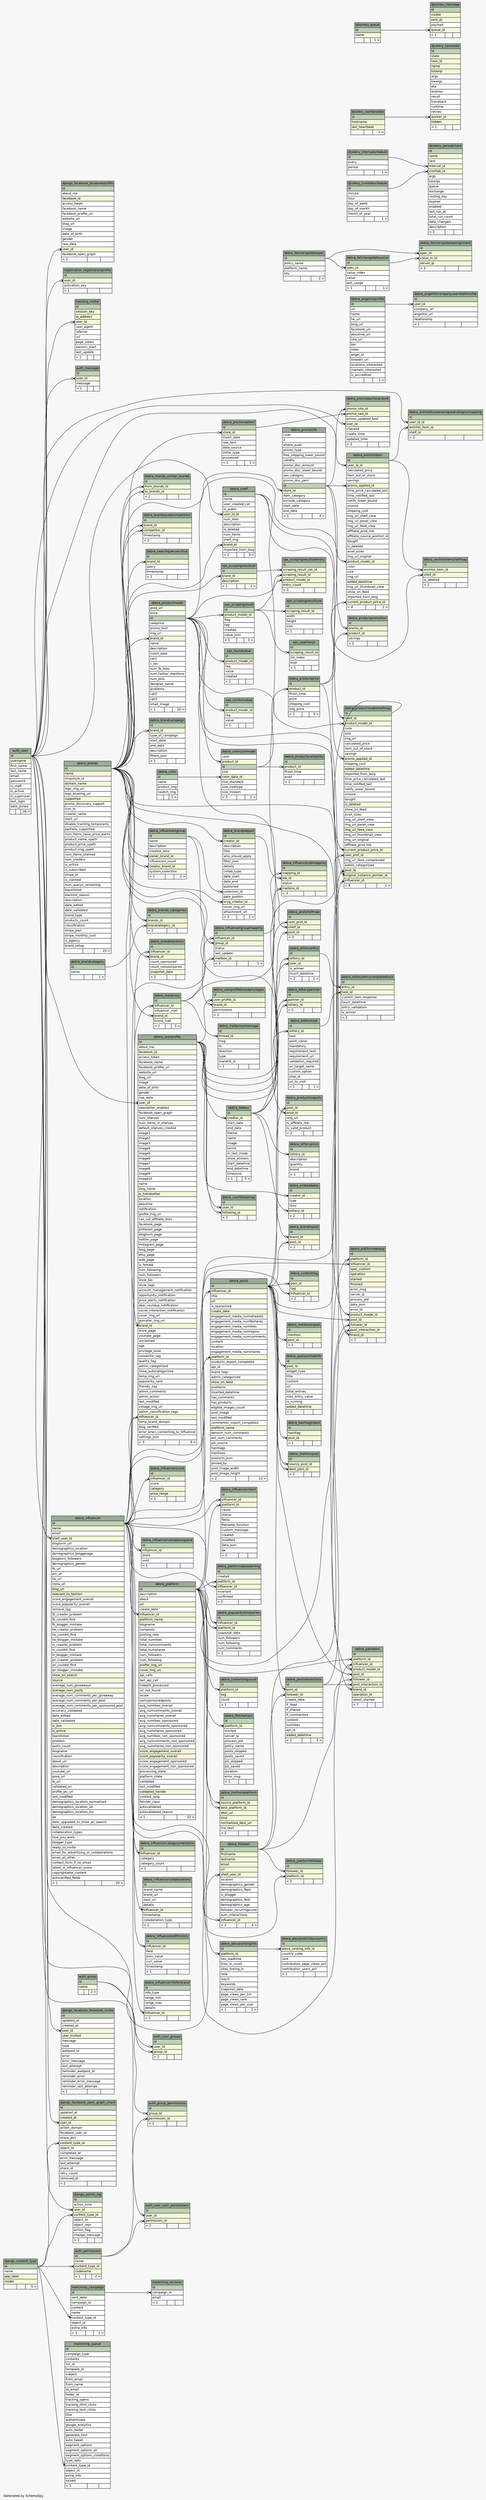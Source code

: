 // dot 2.36.0 on Linux 3.17.0-rc4-a1
// SchemaSpy rev 590
digraph "largeRelationshipsDiagram" {
  graph [
    rankdir="RL"
    bgcolor="#f7f7f7"
    label="\nGenerated by SchemaSpy"
    labeljust="l"
    nodesep="0.18"
    ranksep="0.46"
    fontname="Helvetica"
    fontsize="11"
  ];
  node [
    fontname="Helvetica"
    fontsize="11"
    shape="plaintext"
  ];
  edge [
    arrowsize="0.8"
  ];
  "auth_group" [
    label=<
    <TABLE BORDER="0" CELLBORDER="1" CELLSPACING="0" BGCOLOR="#ffffff">
      <TR><TD COLSPAN="3" BGCOLOR="#9bab96" ALIGN="CENTER">auth_group</TD></TR>
      <TR><TD PORT="id" COLSPAN="3" BGCOLOR="#bed1b8" ALIGN="LEFT">id</TD></TR>
      <TR><TD PORT="name" COLSPAN="3" BGCOLOR="#f4f7da" ALIGN="LEFT">name</TD></TR>
      <TR><TD ALIGN="LEFT" BGCOLOR="#f7f7f7">  </TD><TD ALIGN="RIGHT" BGCOLOR="#f7f7f7">  </TD><TD ALIGN="RIGHT" BGCOLOR="#f7f7f7">2 &gt;</TD></TR>
    </TABLE>>
    URL="tables/auth_group.html"
    tooltip="auth_group"
  ];
  "auth_group_permissions" [
    label=<
    <TABLE BORDER="0" CELLBORDER="1" CELLSPACING="0" BGCOLOR="#ffffff">
      <TR><TD COLSPAN="3" BGCOLOR="#9bab96" ALIGN="CENTER">auth_group_permissions</TD></TR>
      <TR><TD PORT="id" COLSPAN="3" BGCOLOR="#bed1b8" ALIGN="LEFT">id</TD></TR>
      <TR><TD PORT="group_id" COLSPAN="3" BGCOLOR="#f4f7da" ALIGN="LEFT">group_id</TD></TR>
      <TR><TD PORT="permission_id" COLSPAN="3" BGCOLOR="#f4f7da" ALIGN="LEFT">permission_id</TD></TR>
      <TR><TD ALIGN="LEFT" BGCOLOR="#f7f7f7">&lt; 2</TD><TD ALIGN="RIGHT" BGCOLOR="#f7f7f7">  </TD><TD ALIGN="RIGHT" BGCOLOR="#f7f7f7">  </TD></TR>
    </TABLE>>
    URL="tables/auth_group_permissions.html"
    tooltip="auth_group_permissions"
  ];
  "auth_message" [
    label=<
    <TABLE BORDER="0" CELLBORDER="1" CELLSPACING="0" BGCOLOR="#ffffff">
      <TR><TD COLSPAN="3" BGCOLOR="#9bab96" ALIGN="CENTER">auth_message</TD></TR>
      <TR><TD PORT="id" COLSPAN="3" BGCOLOR="#bed1b8" ALIGN="LEFT">id</TD></TR>
      <TR><TD PORT="user_id" COLSPAN="3" BGCOLOR="#f4f7da" ALIGN="LEFT">user_id</TD></TR>
      <TR><TD PORT="message" COLSPAN="3" ALIGN="LEFT">message</TD></TR>
      <TR><TD ALIGN="LEFT" BGCOLOR="#f7f7f7">&lt; 1</TD><TD ALIGN="RIGHT" BGCOLOR="#f7f7f7">  </TD><TD ALIGN="RIGHT" BGCOLOR="#f7f7f7">  </TD></TR>
    </TABLE>>
    URL="tables/auth_message.html"
    tooltip="auth_message"
  ];
  "auth_permission" [
    label=<
    <TABLE BORDER="0" CELLBORDER="1" CELLSPACING="0" BGCOLOR="#ffffff">
      <TR><TD COLSPAN="3" BGCOLOR="#9bab96" ALIGN="CENTER">auth_permission</TD></TR>
      <TR><TD PORT="id" COLSPAN="3" BGCOLOR="#bed1b8" ALIGN="LEFT">id</TD></TR>
      <TR><TD PORT="name" COLSPAN="3" ALIGN="LEFT">name</TD></TR>
      <TR><TD PORT="content_type_id" COLSPAN="3" BGCOLOR="#f4f7da" ALIGN="LEFT">content_type_id</TD></TR>
      <TR><TD PORT="codename" COLSPAN="3" BGCOLOR="#f4f7da" ALIGN="LEFT">codename</TD></TR>
      <TR><TD ALIGN="LEFT" BGCOLOR="#f7f7f7">&lt; 1</TD><TD ALIGN="RIGHT" BGCOLOR="#f7f7f7">  </TD><TD ALIGN="RIGHT" BGCOLOR="#f7f7f7">2 &gt;</TD></TR>
    </TABLE>>
    URL="tables/auth_permission.html"
    tooltip="auth_permission"
  ];
  "auth_user" [
    label=<
    <TABLE BORDER="0" CELLBORDER="1" CELLSPACING="0" BGCOLOR="#ffffff">
      <TR><TD COLSPAN="3" BGCOLOR="#9bab96" ALIGN="CENTER">auth_user</TD></TR>
      <TR><TD PORT="id" COLSPAN="3" BGCOLOR="#bed1b8" ALIGN="LEFT">id</TD></TR>
      <TR><TD PORT="username" COLSPAN="3" BGCOLOR="#f4f7da" ALIGN="LEFT">username</TD></TR>
      <TR><TD PORT="first_name" COLSPAN="3" ALIGN="LEFT">first_name</TD></TR>
      <TR><TD PORT="last_name" COLSPAN="3" ALIGN="LEFT">last_name</TD></TR>
      <TR><TD PORT="email" COLSPAN="3" ALIGN="LEFT">email</TD></TR>
      <TR><TD PORT="password" COLSPAN="3" ALIGN="LEFT">password</TD></TR>
      <TR><TD PORT="is_staff" COLSPAN="3" ALIGN="LEFT">is_staff</TD></TR>
      <TR><TD PORT="is_active" COLSPAN="3" ALIGN="LEFT">is_active</TD></TR>
      <TR><TD PORT="is_superuser" COLSPAN="3" ALIGN="LEFT">is_superuser</TD></TR>
      <TR><TD PORT="last_login" COLSPAN="3" ALIGN="LEFT">last_login</TD></TR>
      <TR><TD PORT="date_joined" COLSPAN="3" ALIGN="LEFT">date_joined</TD></TR>
      <TR><TD ALIGN="LEFT" BGCOLOR="#f7f7f7">  </TD><TD ALIGN="RIGHT" BGCOLOR="#f7f7f7">  </TD><TD ALIGN="RIGHT" BGCOLOR="#f7f7f7">16 &gt;</TD></TR>
    </TABLE>>
    URL="tables/auth_user.html"
    tooltip="auth_user"
  ];
  "auth_user_groups" [
    label=<
    <TABLE BORDER="0" CELLBORDER="1" CELLSPACING="0" BGCOLOR="#ffffff">
      <TR><TD COLSPAN="3" BGCOLOR="#9bab96" ALIGN="CENTER">auth_user_groups</TD></TR>
      <TR><TD PORT="id" COLSPAN="3" BGCOLOR="#bed1b8" ALIGN="LEFT">id</TD></TR>
      <TR><TD PORT="user_id" COLSPAN="3" BGCOLOR="#f4f7da" ALIGN="LEFT">user_id</TD></TR>
      <TR><TD PORT="group_id" COLSPAN="3" BGCOLOR="#f4f7da" ALIGN="LEFT">group_id</TD></TR>
      <TR><TD ALIGN="LEFT" BGCOLOR="#f7f7f7">&lt; 2</TD><TD ALIGN="RIGHT" BGCOLOR="#f7f7f7">  </TD><TD ALIGN="RIGHT" BGCOLOR="#f7f7f7">  </TD></TR>
    </TABLE>>
    URL="tables/auth_user_groups.html"
    tooltip="auth_user_groups"
  ];
  "auth_user_user_permissions" [
    label=<
    <TABLE BORDER="0" CELLBORDER="1" CELLSPACING="0" BGCOLOR="#ffffff">
      <TR><TD COLSPAN="3" BGCOLOR="#9bab96" ALIGN="CENTER">auth_user_user_permissions</TD></TR>
      <TR><TD PORT="id" COLSPAN="3" BGCOLOR="#bed1b8" ALIGN="LEFT">id</TD></TR>
      <TR><TD PORT="user_id" COLSPAN="3" BGCOLOR="#f4f7da" ALIGN="LEFT">user_id</TD></TR>
      <TR><TD PORT="permission_id" COLSPAN="3" BGCOLOR="#f4f7da" ALIGN="LEFT">permission_id</TD></TR>
      <TR><TD ALIGN="LEFT" BGCOLOR="#f7f7f7">&lt; 2</TD><TD ALIGN="RIGHT" BGCOLOR="#f7f7f7">  </TD><TD ALIGN="RIGHT" BGCOLOR="#f7f7f7">  </TD></TR>
    </TABLE>>
    URL="tables/auth_user_user_permissions.html"
    tooltip="auth_user_user_permissions"
  ];
  "debra_alexametricbycountry" [
    label=<
    <TABLE BORDER="0" CELLBORDER="1" CELLSPACING="0" BGCOLOR="#ffffff">
      <TR><TD COLSPAN="3" BGCOLOR="#9bab96" ALIGN="CENTER">debra_alexametricbycountry</TD></TR>
      <TR><TD PORT="id" COLSPAN="3" BGCOLOR="#bed1b8" ALIGN="LEFT">id</TD></TR>
      <TR><TD PORT="alexa_ranking_info_id" COLSPAN="3" BGCOLOR="#f4f7da" ALIGN="LEFT">alexa_ranking_info_id</TD></TR>
      <TR><TD PORT="country_code" COLSPAN="3" ALIGN="LEFT">country_code</TD></TR>
      <TR><TD PORT="rank" COLSPAN="3" ALIGN="LEFT">rank</TD></TR>
      <TR><TD PORT="contribution_page_views_pct" COLSPAN="3" ALIGN="LEFT">contribution_page_views_pct</TD></TR>
      <TR><TD PORT="contribution_users_pct" COLSPAN="3" ALIGN="LEFT">contribution_users_pct</TD></TR>
      <TR><TD ALIGN="LEFT" BGCOLOR="#f7f7f7">&lt; 1</TD><TD ALIGN="RIGHT" BGCOLOR="#f7f7f7">  </TD><TD ALIGN="RIGHT" BGCOLOR="#f7f7f7">  </TD></TR>
    </TABLE>>
    URL="tables/debra_alexametricbycountry.html"
    tooltip="debra_alexametricbycountry"
  ];
  "debra_alexarankinginfo" [
    label=<
    <TABLE BORDER="0" CELLBORDER="1" CELLSPACING="0" BGCOLOR="#ffffff">
      <TR><TD COLSPAN="3" BGCOLOR="#9bab96" ALIGN="CENTER">debra_alexarankinginfo</TD></TR>
      <TR><TD PORT="id" COLSPAN="3" BGCOLOR="#bed1b8" ALIGN="LEFT">id</TD></TR>
      <TR><TD PORT="platform_id" COLSPAN="3" BGCOLOR="#f4f7da" ALIGN="LEFT">platform_id</TD></TR>
      <TR><TD PORT="seo_loadtime" COLSPAN="3" ALIGN="LEFT">seo_loadtime</TD></TR>
      <TR><TD PORT="links_in_count" COLSPAN="3" ALIGN="LEFT">links_in_count</TD></TR>
      <TR><TD PORT="sites_linking_in" COLSPAN="3" ALIGN="LEFT">sites_linking_in</TD></TR>
      <TR><TD PORT="rank" COLSPAN="3" ALIGN="LEFT">rank</TD></TR>
      <TR><TD PORT="reach" COLSPAN="3" ALIGN="LEFT">reach</TD></TR>
      <TR><TD PORT="keywords" COLSPAN="3" ALIGN="LEFT">keywords</TD></TR>
      <TR><TD PORT="snapshot_date" COLSPAN="3" ALIGN="LEFT">snapshot_date</TD></TR>
      <TR><TD PORT="page_views_per_1m" COLSPAN="3" ALIGN="LEFT">page_views_per_1m</TD></TR>
      <TR><TD PORT="page_views_rank" COLSPAN="3" ALIGN="LEFT">page_views_rank</TD></TR>
      <TR><TD PORT="page_views_per_user" COLSPAN="3" ALIGN="LEFT">page_views_per_user</TD></TR>
      <TR><TD ALIGN="LEFT" BGCOLOR="#f7f7f7">&lt; 1</TD><TD ALIGN="RIGHT" BGCOLOR="#f7f7f7">  </TD><TD ALIGN="RIGHT" BGCOLOR="#f7f7f7">1 &gt;</TD></TR>
    </TABLE>>
    URL="tables/debra_alexarankinginfo.html"
    tooltip="debra_alexarankinginfo"
  ];
  "debra_angellistcompanyuserrelationship" [
    label=<
    <TABLE BORDER="0" CELLBORDER="1" CELLSPACING="0" BGCOLOR="#ffffff">
      <TR><TD COLSPAN="3" BGCOLOR="#9bab96" ALIGN="CENTER">debra_angellistcompanyuserrelationship</TD></TR>
      <TR><TD PORT="id" COLSPAN="3" BGCOLOR="#bed1b8" ALIGN="LEFT">id</TD></TR>
      <TR><TD PORT="user_id" COLSPAN="3" BGCOLOR="#f4f7da" ALIGN="LEFT">user_id</TD></TR>
      <TR><TD PORT="company_url" COLSPAN="3" ALIGN="LEFT">company_url</TD></TR>
      <TR><TD PORT="angellist_url" COLSPAN="3" ALIGN="LEFT">angellist_url</TD></TR>
      <TR><TD PORT="relationship" COLSPAN="3" ALIGN="LEFT">relationship</TD></TR>
      <TR><TD ALIGN="LEFT" BGCOLOR="#f7f7f7">&lt; 1</TD><TD ALIGN="RIGHT" BGCOLOR="#f7f7f7">  </TD><TD ALIGN="RIGHT" BGCOLOR="#f7f7f7">  </TD></TR>
    </TABLE>>
    URL="tables/debra_angellistcompanyuserrelationship.html"
    tooltip="debra_angellistcompanyuserrelationship"
  ];
  "debra_angellistprofile" [
    label=<
    <TABLE BORDER="0" CELLBORDER="1" CELLSPACING="0" BGCOLOR="#ffffff">
      <TR><TD COLSPAN="3" BGCOLOR="#9bab96" ALIGN="CENTER">debra_angellistprofile</TD></TR>
      <TR><TD PORT="id" COLSPAN="3" BGCOLOR="#bed1b8" ALIGN="LEFT">id</TD></TR>
      <TR><TD PORT="url" COLSPAN="3" ALIGN="LEFT">url</TD></TR>
      <TR><TD PORT="name" COLSPAN="3" ALIGN="LEFT">name</TD></TR>
      <TR><TD PORT="tw_url" COLSPAN="3" ALIGN="LEFT">tw_url</TD></TR>
      <TR><TD PORT="blog_url" COLSPAN="3" ALIGN="LEFT">blog_url</TD></TR>
      <TR><TD PORT="facebook_url" COLSPAN="3" ALIGN="LEFT">facebook_url</TD></TR>
      <TR><TD PORT="aboutme_url" COLSPAN="3" ALIGN="LEFT">aboutme_url</TD></TR>
      <TR><TD PORT="site_url" COLSPAN="3" ALIGN="LEFT">site_url</TD></TR>
      <TR><TD PORT="bio" COLSPAN="3" ALIGN="LEFT">bio</TD></TR>
      <TR><TD PORT="roles" COLSPAN="3" ALIGN="LEFT">roles</TD></TR>
      <TR><TD PORT="angel_id" COLSPAN="3" ALIGN="LEFT">angel_id</TD></TR>
      <TR><TD PORT="linkedin_url" COLSPAN="3" ALIGN="LEFT">linkedin_url</TD></TR>
      <TR><TD PORT="locations_interested" COLSPAN="3" ALIGN="LEFT">locations_interested</TD></TR>
      <TR><TD PORT="markets_interested" COLSPAN="3" ALIGN="LEFT">markets_interested</TD></TR>
      <TR><TD PORT="is_accredited" COLSPAN="3" ALIGN="LEFT">is_accredited</TD></TR>
      <TR><TD ALIGN="LEFT" BGCOLOR="#f7f7f7">  </TD><TD ALIGN="RIGHT" BGCOLOR="#f7f7f7">  </TD><TD ALIGN="RIGHT" BGCOLOR="#f7f7f7">1 &gt;</TD></TR>
    </TABLE>>
    URL="tables/debra_angellistprofile.html"
    tooltip="debra_angellistprofile"
  ];
  "debra_brandcampaign" [
    label=<
    <TABLE BORDER="0" CELLBORDER="1" CELLSPACING="0" BGCOLOR="#ffffff">
      <TR><TD COLSPAN="3" BGCOLOR="#9bab96" ALIGN="CENTER">debra_brandcampaign</TD></TR>
      <TR><TD PORT="id" COLSPAN="3" BGCOLOR="#bed1b8" ALIGN="LEFT">id</TD></TR>
      <TR><TD PORT="brand_id" COLSPAN="3" BGCOLOR="#f4f7da" ALIGN="LEFT">brand_id</TD></TR>
      <TR><TD PORT="type_of_campaign" COLSPAN="3" ALIGN="LEFT">type_of_campaign</TD></TR>
      <TR><TD PORT="start_date" COLSPAN="3" ALIGN="LEFT">start_date</TD></TR>
      <TR><TD PORT="end_date" COLSPAN="3" ALIGN="LEFT">end_date</TD></TR>
      <TR><TD PORT="description" COLSPAN="3" ALIGN="LEFT">description</TD></TR>
      <TR><TD PORT="filters_json" COLSPAN="3" ALIGN="LEFT">filters_json</TD></TR>
      <TR><TD ALIGN="LEFT" BGCOLOR="#f7f7f7">&lt; 1</TD><TD ALIGN="RIGHT" BGCOLOR="#f7f7f7">  </TD><TD ALIGN="RIGHT" BGCOLOR="#f7f7f7">  </TD></TR>
    </TABLE>>
    URL="tables/debra_brandcampaign.html"
    tooltip="debra_brandcampaign"
  ];
  "debra_brandcategory" [
    label=<
    <TABLE BORDER="0" CELLBORDER="1" CELLSPACING="0" BGCOLOR="#ffffff">
      <TR><TD COLSPAN="3" BGCOLOR="#9bab96" ALIGN="CENTER">debra_brandcategory</TD></TR>
      <TR><TD PORT="id" COLSPAN="3" BGCOLOR="#bed1b8" ALIGN="LEFT">id</TD></TR>
      <TR><TD PORT="name" COLSPAN="3" ALIGN="LEFT">name</TD></TR>
      <TR><TD ALIGN="LEFT" BGCOLOR="#f7f7f7">  </TD><TD ALIGN="RIGHT" BGCOLOR="#f7f7f7">  </TD><TD ALIGN="RIGHT" BGCOLOR="#f7f7f7">1 &gt;</TD></TR>
    </TABLE>>
    URL="tables/debra_brandcategory.html"
    tooltip="debra_brandcategory"
  ];
  "debra_brandinpost" [
    label=<
    <TABLE BORDER="0" CELLBORDER="1" CELLSPACING="0" BGCOLOR="#ffffff">
      <TR><TD COLSPAN="3" BGCOLOR="#9bab96" ALIGN="CENTER">debra_brandinpost</TD></TR>
      <TR><TD PORT="id" COLSPAN="3" BGCOLOR="#bed1b8" ALIGN="LEFT">id</TD></TR>
      <TR><TD PORT="brand_id" COLSPAN="3" BGCOLOR="#f4f7da" ALIGN="LEFT">brand_id</TD></TR>
      <TR><TD PORT="post_id" COLSPAN="3" BGCOLOR="#f4f7da" ALIGN="LEFT">post_id</TD></TR>
      <TR><TD ALIGN="LEFT" BGCOLOR="#f7f7f7">&lt; 2</TD><TD ALIGN="RIGHT" BGCOLOR="#f7f7f7">  </TD><TD ALIGN="RIGHT" BGCOLOR="#f7f7f7">  </TD></TR>
    </TABLE>>
    URL="tables/debra_brandinpost.html"
    tooltip="debra_brandinpost"
  ];
  "debra_brandjobpost" [
    label=<
    <TABLE BORDER="0" CELLBORDER="1" CELLSPACING="0" BGCOLOR="#ffffff">
      <TR><TD COLSPAN="3" BGCOLOR="#9bab96" ALIGN="CENTER">debra_brandjobpost</TD></TR>
      <TR><TD PORT="id" COLSPAN="3" BGCOLOR="#bed1b8" ALIGN="LEFT">id</TD></TR>
      <TR><TD PORT="creator_id" COLSPAN="3" BGCOLOR="#f4f7da" ALIGN="LEFT">creator_id</TD></TR>
      <TR><TD PORT="description" COLSPAN="3" ALIGN="LEFT">description</TD></TR>
      <TR><TD PORT="title" COLSPAN="3" ALIGN="LEFT">title</TD></TR>
      <TR><TD PORT="who_should_apply" COLSPAN="3" ALIGN="LEFT">who_should_apply</TD></TR>
      <TR><TD PORT="filter_json" COLSPAN="3" ALIGN="LEFT">filter_json</TD></TR>
      <TR><TD PORT="details" COLSPAN="3" ALIGN="LEFT">details</TD></TR>
      <TR><TD PORT="collab_type" COLSPAN="3" ALIGN="LEFT">collab_type</TD></TR>
      <TR><TD PORT="date_start" COLSPAN="3" ALIGN="LEFT">date_start</TD></TR>
      <TR><TD PORT="date_end" COLSPAN="3" ALIGN="LEFT">date_end</TD></TR>
      <TR><TD PORT="published" COLSPAN="3" ALIGN="LEFT">published</TD></TR>
      <TR><TD PORT="collection_id" COLSPAN="3" ALIGN="LEFT">collection_id</TD></TR>
      <TR><TD PORT="date_publish" COLSPAN="3" ALIGN="LEFT">date_publish</TD></TR>
      <TR><TD PORT="oryg_creator_id" COLSPAN="3" BGCOLOR="#f4f7da" ALIGN="LEFT">oryg_creator_id</TD></TR>
      <TR><TD PORT="cover_img_url" COLSPAN="3" ALIGN="LEFT">cover_img_url</TD></TR>
      <TR><TD PORT="attachment_url" COLSPAN="3" ALIGN="LEFT">attachment_url</TD></TR>
      <TR><TD ALIGN="LEFT" BGCOLOR="#f7f7f7">&lt; 3</TD><TD ALIGN="RIGHT" BGCOLOR="#f7f7f7">  </TD><TD ALIGN="RIGHT" BGCOLOR="#f7f7f7">1 &gt;</TD></TR>
    </TABLE>>
    URL="tables/debra_brandjobpost.html"
    tooltip="debra_brandjobpost"
  ];
  "debra_brandmentions" [
    label=<
    <TABLE BORDER="0" CELLBORDER="1" CELLSPACING="0" BGCOLOR="#ffffff">
      <TR><TD COLSPAN="3" BGCOLOR="#9bab96" ALIGN="CENTER">debra_brandmentions</TD></TR>
      <TR><TD PORT="id" COLSPAN="3" BGCOLOR="#bed1b8" ALIGN="LEFT">id</TD></TR>
      <TR><TD PORT="influencer_id" COLSPAN="3" BGCOLOR="#f4f7da" ALIGN="LEFT">influencer_id</TD></TR>
      <TR><TD PORT="brand_id" COLSPAN="3" BGCOLOR="#f4f7da" ALIGN="LEFT">brand_id</TD></TR>
      <TR><TD PORT="count_sponsored" COLSPAN="3" ALIGN="LEFT">count_sponsored</TD></TR>
      <TR><TD PORT="count_notsponsored" COLSPAN="3" ALIGN="LEFT">count_notsponsored</TD></TR>
      <TR><TD PORT="snapshot_date" COLSPAN="3" BGCOLOR="#f4f7da" ALIGN="LEFT">snapshot_date</TD></TR>
      <TR><TD ALIGN="LEFT" BGCOLOR="#f7f7f7">&lt; 2</TD><TD ALIGN="RIGHT" BGCOLOR="#f7f7f7">  </TD><TD ALIGN="RIGHT" BGCOLOR="#f7f7f7">  </TD></TR>
    </TABLE>>
    URL="tables/debra_brandmentions.html"
    tooltip="debra_brandmentions"
  ];
  "debra_brands" [
    label=<
    <TABLE BORDER="0" CELLBORDER="1" CELLSPACING="0" BGCOLOR="#ffffff">
      <TR><TD COLSPAN="3" BGCOLOR="#9bab96" ALIGN="CENTER">debra_brands</TD></TR>
      <TR><TD PORT="id" COLSPAN="3" BGCOLOR="#bed1b8" ALIGN="LEFT">id</TD></TR>
      <TR><TD PORT="name" COLSPAN="3" BGCOLOR="#f4f7da" ALIGN="LEFT">name</TD></TR>
      <TR><TD PORT="shopstyle_id" COLSPAN="3" ALIGN="LEFT">shopstyle_id</TD></TR>
      <TR><TD PORT="domain_name" COLSPAN="3" BGCOLOR="#f4f7da" ALIGN="LEFT">domain_name</TD></TR>
      <TR><TD PORT="logo_img_url" COLSPAN="3" ALIGN="LEFT">logo_img_url</TD></TR>
      <TR><TD PORT="logo_blueimg_url" COLSPAN="3" ALIGN="LEFT">logo_blueimg_url</TD></TR>
      <TR><TD PORT="supported" COLSPAN="3" BGCOLOR="#f4f7da" ALIGN="LEFT">supported</TD></TR>
      <TR><TD PORT="promo_discovery_support" COLSPAN="3" ALIGN="LEFT">promo_discovery_support</TD></TR>
      <TR><TD PORT="icon_id" COLSPAN="3" ALIGN="LEFT">icon_id</TD></TR>
      <TR><TD PORT="crawler_name" COLSPAN="3" ALIGN="LEFT">crawler_name</TD></TR>
      <TR><TD PORT="start_url" COLSPAN="3" ALIGN="LEFT">start_url</TD></TR>
      <TR><TD PORT="disable_tracking_temporarily" COLSPAN="3" ALIGN="LEFT">disable_tracking_temporarily</TD></TR>
      <TR><TD PORT="partially_supported" COLSPAN="3" ALIGN="LEFT">partially_supported</TD></TR>
      <TR><TD PORT="num_items_have_price_alerts" COLSPAN="3" ALIGN="LEFT">num_items_have_price_alerts</TD></TR>
      <TR><TD PORT="product_name_xpath" COLSPAN="3" ALIGN="LEFT">product_name_xpath</TD></TR>
      <TR><TD PORT="product_price_xpath" COLSPAN="3" ALIGN="LEFT">product_price_xpath</TD></TR>
      <TR><TD PORT="product_img_xpath" COLSPAN="3" ALIGN="LEFT">product_img_xpath</TD></TR>
      <TR><TD PORT="num_items_shelved" COLSPAN="3" ALIGN="LEFT">num_items_shelved</TD></TR>
      <TR><TD PORT="num_shelfers" COLSPAN="3" ALIGN="LEFT">num_shelfers</TD></TR>
      <TR><TD PORT="is_active" COLSPAN="3" ALIGN="LEFT">is_active</TD></TR>
      <TR><TD PORT="is_subscribed" COLSPAN="3" ALIGN="LEFT">is_subscribed</TD></TR>
      <TR><TD PORT="stripe_id" COLSPAN="3" ALIGN="LEFT">stripe_id</TD></TR>
      <TR><TD PORT="is_claimed" COLSPAN="3" ALIGN="LEFT">is_claimed</TD></TR>
      <TR><TD PORT="num_querys_remaining" COLSPAN="3" ALIGN="LEFT">num_querys_remaining</TD></TR>
      <TR><TD PORT="blacklisted" COLSPAN="3" ALIGN="LEFT">blacklisted</TD></TR>
      <TR><TD PORT="blacklist_reason" COLSPAN="3" ALIGN="LEFT">blacklist_reason</TD></TR>
      <TR><TD PORT="description" COLSPAN="3" ALIGN="LEFT">description</TD></TR>
      <TR><TD PORT="date_edited" COLSPAN="3" ALIGN="LEFT">date_edited</TD></TR>
      <TR><TD PORT="date_validated" COLSPAN="3" ALIGN="LEFT">date_validated</TD></TR>
      <TR><TD PORT="brand_type" COLSPAN="3" ALIGN="LEFT">brand_type</TD></TR>
      <TR><TD PORT="products_count" COLSPAN="3" ALIGN="LEFT">products_count</TD></TR>
      <TR><TD PORT="classification" COLSPAN="3" ALIGN="LEFT">classification</TD></TR>
      <TR><TD PORT="stripe_plan" COLSPAN="3" ALIGN="LEFT">stripe_plan</TD></TR>
      <TR><TD PORT="stripe_monthly_cost" COLSPAN="3" ALIGN="LEFT">stripe_monthly_cost</TD></TR>
      <TR><TD PORT="is_agency" COLSPAN="3" ALIGN="LEFT">is_agency</TD></TR>
      <TR><TD PORT="brand_setup" COLSPAN="3" ALIGN="LEFT">brand_setup</TD></TR>
      <TR><TD ALIGN="LEFT" BGCOLOR="#f7f7f7">  </TD><TD ALIGN="RIGHT" BGCOLOR="#f7f7f7">  </TD><TD ALIGN="RIGHT" BGCOLOR="#f7f7f7">23 &gt;</TD></TR>
    </TABLE>>
    URL="tables/debra_brands.html"
    tooltip="debra_brands"
  ];
  "debra_brands_categories" [
    label=<
    <TABLE BORDER="0" CELLBORDER="1" CELLSPACING="0" BGCOLOR="#ffffff">
      <TR><TD COLSPAN="3" BGCOLOR="#9bab96" ALIGN="CENTER">debra_brands_categories</TD></TR>
      <TR><TD PORT="id" COLSPAN="3" BGCOLOR="#bed1b8" ALIGN="LEFT">id</TD></TR>
      <TR><TD PORT="brands_id" COLSPAN="3" BGCOLOR="#f4f7da" ALIGN="LEFT">brands_id</TD></TR>
      <TR><TD PORT="brandcategory_id" COLSPAN="3" BGCOLOR="#f4f7da" ALIGN="LEFT">brandcategory_id</TD></TR>
      <TR><TD ALIGN="LEFT" BGCOLOR="#f7f7f7">&lt; 2</TD><TD ALIGN="RIGHT" BGCOLOR="#f7f7f7">  </TD><TD ALIGN="RIGHT" BGCOLOR="#f7f7f7">  </TD></TR>
    </TABLE>>
    URL="tables/debra_brands_categories.html"
    tooltip="debra_brands_categories"
  ];
  "debra_brands_similar_brands" [
    label=<
    <TABLE BORDER="0" CELLBORDER="1" CELLSPACING="0" BGCOLOR="#ffffff">
      <TR><TD COLSPAN="3" BGCOLOR="#9bab96" ALIGN="CENTER">debra_brands_similar_brands</TD></TR>
      <TR><TD PORT="id" COLSPAN="3" BGCOLOR="#bed1b8" ALIGN="LEFT">id</TD></TR>
      <TR><TD PORT="from_brands_id" COLSPAN="3" BGCOLOR="#f4f7da" ALIGN="LEFT">from_brands_id</TD></TR>
      <TR><TD PORT="to_brands_id" COLSPAN="3" BGCOLOR="#f4f7da" ALIGN="LEFT">to_brands_id</TD></TR>
      <TR><TD ALIGN="LEFT" BGCOLOR="#f7f7f7">&lt; 2</TD><TD ALIGN="RIGHT" BGCOLOR="#f7f7f7">  </TD><TD ALIGN="RIGHT" BGCOLOR="#f7f7f7">  </TD></TR>
    </TABLE>>
    URL="tables/debra_brands_similar_brands.html"
    tooltip="debra_brands_similar_brands"
  ];
  "debra_brandsavedcompetitors" [
    label=<
    <TABLE BORDER="0" CELLBORDER="1" CELLSPACING="0" BGCOLOR="#ffffff">
      <TR><TD COLSPAN="3" BGCOLOR="#9bab96" ALIGN="CENTER">debra_brandsavedcompetitors</TD></TR>
      <TR><TD PORT="id" COLSPAN="3" BGCOLOR="#bed1b8" ALIGN="LEFT">id</TD></TR>
      <TR><TD PORT="brand_id" COLSPAN="3" BGCOLOR="#f4f7da" ALIGN="LEFT">brand_id</TD></TR>
      <TR><TD PORT="competitor_id" COLSPAN="3" BGCOLOR="#f4f7da" ALIGN="LEFT">competitor_id</TD></TR>
      <TR><TD PORT="timestamp" COLSPAN="3" ALIGN="LEFT">timestamp</TD></TR>
      <TR><TD ALIGN="LEFT" BGCOLOR="#f7f7f7">&lt; 2</TD><TD ALIGN="RIGHT" BGCOLOR="#f7f7f7">  </TD><TD ALIGN="RIGHT" BGCOLOR="#f7f7f7">  </TD></TR>
    </TABLE>>
    URL="tables/debra_brandsavedcompetitors.html"
    tooltip="debra_brandsavedcompetitors"
  ];
  "debra_color" [
    label=<
    <TABLE BORDER="0" CELLBORDER="1" CELLSPACING="0" BGCOLOR="#ffffff">
      <TR><TD COLSPAN="3" BGCOLOR="#9bab96" ALIGN="CENTER">debra_color</TD></TR>
      <TR><TD PORT="id" COLSPAN="3" BGCOLOR="#bed1b8" ALIGN="LEFT">id</TD></TR>
      <TR><TD PORT="name" COLSPAN="3" ALIGN="LEFT">name</TD></TR>
      <TR><TD PORT="product_img" COLSPAN="3" ALIGN="LEFT">product_img</TD></TR>
      <TR><TD PORT="swatch_img" COLSPAN="3" ALIGN="LEFT">swatch_img</TD></TR>
      <TR><TD ALIGN="LEFT" BGCOLOR="#f7f7f7">  </TD><TD ALIGN="RIGHT" BGCOLOR="#f7f7f7">  </TD><TD ALIGN="RIGHT" BGCOLOR="#f7f7f7">1 &gt;</TD></TR>
    </TABLE>>
    URL="tables/debra_color.html"
    tooltip="debra_color"
  ];
  "debra_colorsizemodel" [
    label=<
    <TABLE BORDER="0" CELLBORDER="1" CELLSPACING="0" BGCOLOR="#ffffff">
      <TR><TD COLSPAN="3" BGCOLOR="#9bab96" ALIGN="CENTER">debra_colorsizemodel</TD></TR>
      <TR><TD PORT="color" COLSPAN="3" ALIGN="LEFT">color</TD></TR>
      <TR><TD PORT="product_id" COLSPAN="3" BGCOLOR="#f4f7da" ALIGN="LEFT">product_id</TD></TR>
      <TR><TD PORT="id" COLSPAN="3" BGCOLOR="#bed1b8" ALIGN="LEFT">id</TD></TR>
      <TR><TD PORT="size" COLSPAN="3" ALIGN="LEFT">size</TD></TR>
      <TR><TD PORT="color_data_id" COLSPAN="3" BGCOLOR="#f4f7da" ALIGN="LEFT">color_data_id</TD></TR>
      <TR><TD PORT="size_standard" COLSPAN="3" ALIGN="LEFT">size_standard</TD></TR>
      <TR><TD PORT="size_sizetype" COLSPAN="3" ALIGN="LEFT">size_sizetype</TD></TR>
      <TR><TD PORT="size_inseam" COLSPAN="3" ALIGN="LEFT">size_inseam</TD></TR>
      <TR><TD ALIGN="LEFT" BGCOLOR="#f7f7f7">&lt; 2</TD><TD ALIGN="RIGHT" BGCOLOR="#f7f7f7">  </TD><TD ALIGN="RIGHT" BGCOLOR="#f7f7f7">2 &gt;</TD></TR>
    </TABLE>>
    URL="tables/debra_colorsizemodel.html"
    tooltip="debra_colorsizemodel"
  ];
  "debra_contenttag" [
    label=<
    <TABLE BORDER="0" CELLBORDER="1" CELLSPACING="0" BGCOLOR="#ffffff">
      <TR><TD COLSPAN="3" BGCOLOR="#9bab96" ALIGN="CENTER">debra_contenttag</TD></TR>
      <TR><TD PORT="id" COLSPAN="3" BGCOLOR="#bed1b8" ALIGN="LEFT">id</TD></TR>
      <TR><TD PORT="post_id" COLSPAN="3" BGCOLOR="#f4f7da" ALIGN="LEFT">post_id</TD></TR>
      <TR><TD PORT="tag" COLSPAN="3" BGCOLOR="#f4f7da" ALIGN="LEFT">tag</TD></TR>
      <TR><TD PORT="influencer_id" COLSPAN="3" BGCOLOR="#f4f7da" ALIGN="LEFT">influencer_id</TD></TR>
      <TR><TD ALIGN="LEFT" BGCOLOR="#f7f7f7">&lt; 2</TD><TD ALIGN="RIGHT" BGCOLOR="#f7f7f7">  </TD><TD ALIGN="RIGHT" BGCOLOR="#f7f7f7">  </TD></TR>
    </TABLE>>
    URL="tables/debra_contenttag.html"
    tooltip="debra_contenttag"
  ];
  "debra_contenttagcount" [
    label=<
    <TABLE BORDER="0" CELLBORDER="1" CELLSPACING="0" BGCOLOR="#ffffff">
      <TR><TD COLSPAN="3" BGCOLOR="#9bab96" ALIGN="CENTER">debra_contenttagcount</TD></TR>
      <TR><TD PORT="id" COLSPAN="3" BGCOLOR="#bed1b8" ALIGN="LEFT">id</TD></TR>
      <TR><TD PORT="platform_id" COLSPAN="3" BGCOLOR="#f4f7da" ALIGN="LEFT">platform_id</TD></TR>
      <TR><TD PORT="tag" COLSPAN="3" BGCOLOR="#f4f7da" ALIGN="LEFT">tag</TD></TR>
      <TR><TD PORT="count" COLSPAN="3" ALIGN="LEFT">count</TD></TR>
      <TR><TD ALIGN="LEFT" BGCOLOR="#f7f7f7">&lt; 1</TD><TD ALIGN="RIGHT" BGCOLOR="#f7f7f7">  </TD><TD ALIGN="RIGHT" BGCOLOR="#f7f7f7">  </TD></TR>
    </TABLE>>
    URL="tables/debra_contenttagcount.html"
    tooltip="debra_contenttagcount"
  ];
  "debra_embeddable" [
    label=<
    <TABLE BORDER="0" CELLBORDER="1" CELLSPACING="0" BGCOLOR="#ffffff">
      <TR><TD COLSPAN="3" BGCOLOR="#9bab96" ALIGN="CENTER">debra_embeddable</TD></TR>
      <TR><TD PORT="id" COLSPAN="3" BGCOLOR="#bed1b8" ALIGN="LEFT">id</TD></TR>
      <TR><TD PORT="creator_id" COLSPAN="3" BGCOLOR="#f4f7da" ALIGN="LEFT">creator_id</TD></TR>
      <TR><TD PORT="type" COLSPAN="3" ALIGN="LEFT">type</TD></TR>
      <TR><TD PORT="html" COLSPAN="3" ALIGN="LEFT">html</TD></TR>
      <TR><TD PORT="lottery_id" COLSPAN="3" BGCOLOR="#f4f7da" ALIGN="LEFT">lottery_id</TD></TR>
      <TR><TD ALIGN="LEFT" BGCOLOR="#f7f7f7">&lt; 2</TD><TD ALIGN="RIGHT" BGCOLOR="#f7f7f7">  </TD><TD ALIGN="RIGHT" BGCOLOR="#f7f7f7">  </TD></TR>
    </TABLE>>
    URL="tables/debra_embeddable.html"
    tooltip="debra_embeddable"
  ];
  "debra_fetcherapidataassignment" [
    label=<
    <TABLE BORDER="0" CELLBORDER="1" CELLSPACING="0" BGCOLOR="#ffffff">
      <TR><TD COLSPAN="3" BGCOLOR="#9bab96" ALIGN="CENTER">debra_fetcherapidataassignment</TD></TR>
      <TR><TD PORT="id" COLSPAN="3" BGCOLOR="#bed1b8" ALIGN="LEFT">id</TD></TR>
      <TR><TD PORT="spec_id" COLSPAN="3" BGCOLOR="#f4f7da" ALIGN="LEFT">spec_id</TD></TR>
      <TR><TD PORT="value_m_id" COLSPAN="3" BGCOLOR="#f4f7da" ALIGN="LEFT">value_m_id</TD></TR>
      <TR><TD PORT="server_ip" COLSPAN="3" BGCOLOR="#f4f7da" ALIGN="LEFT">server_ip</TD></TR>
      <TR><TD ALIGN="LEFT" BGCOLOR="#f7f7f7">&lt; 2</TD><TD ALIGN="RIGHT" BGCOLOR="#f7f7f7">  </TD><TD ALIGN="RIGHT" BGCOLOR="#f7f7f7">  </TD></TR>
    </TABLE>>
    URL="tables/debra_fetcherapidataassignment.html"
    tooltip="debra_fetcherapidataassignment"
  ];
  "debra_fetcherapidataspec" [
    label=<
    <TABLE BORDER="0" CELLBORDER="1" CELLSPACING="0" BGCOLOR="#ffffff">
      <TR><TD COLSPAN="3" BGCOLOR="#9bab96" ALIGN="CENTER">debra_fetcherapidataspec</TD></TR>
      <TR><TD PORT="id" COLSPAN="3" BGCOLOR="#bed1b8" ALIGN="LEFT">id</TD></TR>
      <TR><TD PORT="policy_name" COLSPAN="3" ALIGN="LEFT">policy_name</TD></TR>
      <TR><TD PORT="platform_name" COLSPAN="3" ALIGN="LEFT">platform_name</TD></TR>
      <TR><TD PORT="key" COLSPAN="3" ALIGN="LEFT">key</TD></TR>
      <TR><TD ALIGN="LEFT" BGCOLOR="#f7f7f7">  </TD><TD ALIGN="RIGHT" BGCOLOR="#f7f7f7">  </TD><TD ALIGN="RIGHT" BGCOLOR="#f7f7f7">2 &gt;</TD></TR>
    </TABLE>>
    URL="tables/debra_fetcherapidataspec.html"
    tooltip="debra_fetcherapidataspec"
  ];
  "debra_fetcherapidatavalue" [
    label=<
    <TABLE BORDER="0" CELLBORDER="1" CELLSPACING="0" BGCOLOR="#ffffff">
      <TR><TD COLSPAN="3" BGCOLOR="#9bab96" ALIGN="CENTER">debra_fetcherapidatavalue</TD></TR>
      <TR><TD PORT="id" COLSPAN="3" BGCOLOR="#bed1b8" ALIGN="LEFT">id</TD></TR>
      <TR><TD PORT="spec_id" COLSPAN="3" BGCOLOR="#f4f7da" ALIGN="LEFT">spec_id</TD></TR>
      <TR><TD PORT="value_index" COLSPAN="3" ALIGN="LEFT">value_index</TD></TR>
      <TR><TD PORT="value" COLSPAN="3" ALIGN="LEFT">value</TD></TR>
      <TR><TD PORT="last_usage" COLSPAN="3" ALIGN="LEFT">last_usage</TD></TR>
      <TR><TD ALIGN="LEFT" BGCOLOR="#f7f7f7">&lt; 1</TD><TD ALIGN="RIGHT" BGCOLOR="#f7f7f7">  </TD><TD ALIGN="RIGHT" BGCOLOR="#f7f7f7">1 &gt;</TD></TR>
    </TABLE>>
    URL="tables/debra_fetcherapidatavalue.html"
    tooltip="debra_fetcherapidatavalue"
  ];
  "debra_fetchertask" [
    label=<
    <TABLE BORDER="0" CELLBORDER="1" CELLSPACING="0" BGCOLOR="#ffffff">
      <TR><TD COLSPAN="3" BGCOLOR="#9bab96" ALIGN="CENTER">debra_fetchertask</TD></TR>
      <TR><TD PORT="id" COLSPAN="3" BGCOLOR="#bed1b8" ALIGN="LEFT">id</TD></TR>
      <TR><TD PORT="platform_id" COLSPAN="3" BGCOLOR="#f4f7da" ALIGN="LEFT">platform_id</TD></TR>
      <TR><TD PORT="started" COLSPAN="3" ALIGN="LEFT">started</TD></TR>
      <TR><TD PORT="server_ip" COLSPAN="3" ALIGN="LEFT">server_ip</TD></TR>
      <TR><TD PORT="process_pid" COLSPAN="3" ALIGN="LEFT">process_pid</TD></TR>
      <TR><TD PORT="policy_name" COLSPAN="3" ALIGN="LEFT">policy_name</TD></TR>
      <TR><TD PORT="posts_skipped" COLSPAN="3" ALIGN="LEFT">posts_skipped</TD></TR>
      <TR><TD PORT="posts_saved" COLSPAN="3" ALIGN="LEFT">posts_saved</TD></TR>
      <TR><TD PORT="pis_skipped" COLSPAN="3" ALIGN="LEFT">pis_skipped</TD></TR>
      <TR><TD PORT="pis_saved" COLSPAN="3" ALIGN="LEFT">pis_saved</TD></TR>
      <TR><TD PORT="duration" COLSPAN="3" ALIGN="LEFT">duration</TD></TR>
      <TR><TD PORT="error_msg" COLSPAN="3" ALIGN="LEFT">error_msg</TD></TR>
      <TR><TD ALIGN="LEFT" BGCOLOR="#f7f7f7">&lt; 1</TD><TD ALIGN="RIGHT" BGCOLOR="#f7f7f7">  </TD><TD ALIGN="RIGHT" BGCOLOR="#f7f7f7">  </TD></TR>
    </TABLE>>
    URL="tables/debra_fetchertask.html"
    tooltip="debra_fetchertask"
  ];
  "debra_follower" [
    label=<
    <TABLE BORDER="0" CELLBORDER="1" CELLSPACING="0" BGCOLOR="#ffffff">
      <TR><TD COLSPAN="3" BGCOLOR="#9bab96" ALIGN="CENTER">debra_follower</TD></TR>
      <TR><TD PORT="id" COLSPAN="3" BGCOLOR="#bed1b8" ALIGN="LEFT">id</TD></TR>
      <TR><TD PORT="firstname" COLSPAN="3" BGCOLOR="#f4f7da" ALIGN="LEFT">firstname</TD></TR>
      <TR><TD PORT="lastname" COLSPAN="3" BGCOLOR="#f4f7da" ALIGN="LEFT">lastname</TD></TR>
      <TR><TD PORT="email" COLSPAN="3" BGCOLOR="#f4f7da" ALIGN="LEFT">email</TD></TR>
      <TR><TD PORT="url" COLSPAN="3" BGCOLOR="#f4f7da" ALIGN="LEFT">url</TD></TR>
      <TR><TD PORT="shelf_user_id" COLSPAN="3" BGCOLOR="#f4f7da" ALIGN="LEFT">shelf_user_id</TD></TR>
      <TR><TD PORT="location" COLSPAN="3" ALIGN="LEFT">location</TD></TR>
      <TR><TD PORT="demographics_gender" COLSPAN="3" ALIGN="LEFT">demographics_gender</TD></TR>
      <TR><TD PORT="demographics_fbpic" COLSPAN="3" ALIGN="LEFT">demographics_fbpic</TD></TR>
      <TR><TD PORT="is_blogger" COLSPAN="3" ALIGN="LEFT">is_blogger</TD></TR>
      <TR><TD PORT="demographics_fbid" COLSPAN="3" ALIGN="LEFT">demographics_fbid</TD></TR>
      <TR><TD PORT="demographics_age" COLSPAN="3" ALIGN="LEFT">demographics_age</TD></TR>
      <TR><TD PORT="follower_recurringscore" COLSPAN="3" ALIGN="LEFT">follower_recurringscore</TD></TR>
      <TR><TD PORT="num_interactions" COLSPAN="3" ALIGN="LEFT">num_interactions</TD></TR>
      <TR><TD PORT="influencer_id" COLSPAN="3" BGCOLOR="#f4f7da" ALIGN="LEFT">influencer_id</TD></TR>
      <TR><TD ALIGN="LEFT" BGCOLOR="#f7f7f7">&lt; 2</TD><TD ALIGN="RIGHT" BGCOLOR="#f7f7f7">  </TD><TD ALIGN="RIGHT" BGCOLOR="#f7f7f7">4 &gt;</TD></TR>
    </TABLE>>
    URL="tables/debra_follower.html"
    tooltip="debra_follower"
  ];
  "debra_hashtaginpost" [
    label=<
    <TABLE BORDER="0" CELLBORDER="1" CELLSPACING="0" BGCOLOR="#ffffff">
      <TR><TD COLSPAN="3" BGCOLOR="#9bab96" ALIGN="CENTER">debra_hashtaginpost</TD></TR>
      <TR><TD PORT="id" COLSPAN="3" BGCOLOR="#bed1b8" ALIGN="LEFT">id</TD></TR>
      <TR><TD PORT="hashtag" COLSPAN="3" BGCOLOR="#f4f7da" ALIGN="LEFT">hashtag</TD></TR>
      <TR><TD PORT="post_id" COLSPAN="3" BGCOLOR="#f4f7da" ALIGN="LEFT">post_id</TD></TR>
      <TR><TD ALIGN="LEFT" BGCOLOR="#f7f7f7">&lt; 1</TD><TD ALIGN="RIGHT" BGCOLOR="#f7f7f7">  </TD><TD ALIGN="RIGHT" BGCOLOR="#f7f7f7">  </TD></TR>
    </TABLE>>
    URL="tables/debra_hashtaginpost.html"
    tooltip="debra_hashtaginpost"
  ];
  "debra_influencer" [
    label=<
    <TABLE BORDER="0" CELLBORDER="1" CELLSPACING="0" BGCOLOR="#ffffff">
      <TR><TD COLSPAN="3" BGCOLOR="#9bab96" ALIGN="CENTER">debra_influencer</TD></TR>
      <TR><TD PORT="id" COLSPAN="3" BGCOLOR="#bed1b8" ALIGN="LEFT">id</TD></TR>
      <TR><TD PORT="name" COLSPAN="3" BGCOLOR="#f4f7da" ALIGN="LEFT">name</TD></TR>
      <TR><TD PORT="email" COLSPAN="3" ALIGN="LEFT">email</TD></TR>
      <TR><TD PORT="shelf_user_id" COLSPAN="3" BGCOLOR="#f4f7da" ALIGN="LEFT">shelf_user_id</TD></TR>
      <TR><TD PORT="bloglovin_url" COLSPAN="3" ALIGN="LEFT">bloglovin_url</TD></TR>
      <TR><TD PORT="demographics_location" COLSPAN="3" ALIGN="LEFT">demographics_location</TD></TR>
      <TR><TD PORT="demographics_bloggerage" COLSPAN="3" ALIGN="LEFT">demographics_bloggerage</TD></TR>
      <TR><TD PORT="bloglovin_followers" COLSPAN="3" ALIGN="LEFT">bloglovin_followers</TD></TR>
      <TR><TD PORT="demographics_gender" COLSPAN="3" ALIGN="LEFT">demographics_gender</TD></TR>
      <TR><TD PORT="fb_url" COLSPAN="3" ALIGN="LEFT">fb_url</TD></TR>
      <TR><TD PORT="pin_url" COLSPAN="3" ALIGN="LEFT">pin_url</TD></TR>
      <TR><TD PORT="tw_url" COLSPAN="3" ALIGN="LEFT">tw_url</TD></TR>
      <TR><TD PORT="insta_url" COLSPAN="3" ALIGN="LEFT">insta_url</TD></TR>
      <TR><TD PORT="blog_url" COLSPAN="3" BGCOLOR="#f4f7da" ALIGN="LEFT">blog_url</TD></TR>
      <TR><TD PORT="relevant_to_fashion" COLSPAN="3" BGCOLOR="#f4f7da" ALIGN="LEFT">relevant_to_fashion</TD></TR>
      <TR><TD PORT="score_engagement_overall" COLSPAN="3" ALIGN="LEFT">score_engagement_overall</TD></TR>
      <TR><TD PORT="score_popularity_overall" COLSPAN="3" ALIGN="LEFT">score_popularity_overall</TD></TR>
      <TR><TD PORT="remove_tag" COLSPAN="3" ALIGN="LEFT">remove_tag</TD></TR>
      <TR><TD PORT="fb_crawler_problem" COLSPAN="3" ALIGN="LEFT">fb_crawler_problem</TD></TR>
      <TR><TD PORT="fb_couldnt_find" COLSPAN="3" ALIGN="LEFT">fb_couldnt_find</TD></TR>
      <TR><TD PORT="fb_blogger_mistake" COLSPAN="3" ALIGN="LEFT">fb_blogger_mistake</TD></TR>
      <TR><TD PORT="tw_crawler_problem" COLSPAN="3" ALIGN="LEFT">tw_crawler_problem</TD></TR>
      <TR><TD PORT="tw_couldnt_find" COLSPAN="3" ALIGN="LEFT">tw_couldnt_find</TD></TR>
      <TR><TD PORT="tw_blogger_mistake" COLSPAN="3" ALIGN="LEFT">tw_blogger_mistake</TD></TR>
      <TR><TD PORT="in_crawler_problem" COLSPAN="3" ALIGN="LEFT">in_crawler_problem</TD></TR>
      <TR><TD PORT="in_couldnt_find" COLSPAN="3" ALIGN="LEFT">in_couldnt_find</TD></TR>
      <TR><TD PORT="in_blogger_mistake" COLSPAN="3" ALIGN="LEFT">in_blogger_mistake</TD></TR>
      <TR><TD PORT="pn_crawler_problem" COLSPAN="3" ALIGN="LEFT">pn_crawler_problem</TD></TR>
      <TR><TD PORT="pn_couldnt_find" COLSPAN="3" ALIGN="LEFT">pn_couldnt_find</TD></TR>
      <TR><TD PORT="pn_blogger_mistake" COLSPAN="3" ALIGN="LEFT">pn_blogger_mistake</TD></TR>
      <TR><TD PORT="show_on_search" COLSPAN="3" BGCOLOR="#f4f7da" ALIGN="LEFT">show_on_search</TD></TR>
      <TR><TD PORT="source" COLSPAN="3" BGCOLOR="#f4f7da" ALIGN="LEFT">source</TD></TR>
      <TR><TD PORT="average_num_giveaways" COLSPAN="3" ALIGN="LEFT">average_num_giveaways</TD></TR>
      <TR><TD PORT="average_num_posts" COLSPAN="3" BGCOLOR="#f4f7da" ALIGN="LEFT">average_num_posts</TD></TR>
      <TR><TD PORT="average_num_comments_per_giveaway" COLSPAN="3" ALIGN="LEFT">average_num_comments_per_giveaway</TD></TR>
      <TR><TD PORT="average_num_comments_per_post" COLSPAN="3" ALIGN="LEFT">average_num_comments_per_post</TD></TR>
      <TR><TD PORT="average_num_comments_per_sponsored_post" COLSPAN="3" ALIGN="LEFT">average_num_comments_per_sponsored_post</TD></TR>
      <TR><TD PORT="accuracy_validated" COLSPAN="3" ALIGN="LEFT">accuracy_validated</TD></TR>
      <TR><TD PORT="date_edited" COLSPAN="3" ALIGN="LEFT">date_edited</TD></TR>
      <TR><TD PORT="date_validated" COLSPAN="3" ALIGN="LEFT">date_validated</TD></TR>
      <TR><TD PORT="is_live" COLSPAN="3" BGCOLOR="#f4f7da" ALIGN="LEFT">is_live</TD></TR>
      <TR><TD PORT="is_active" COLSPAN="3" BGCOLOR="#f4f7da" ALIGN="LEFT">is_active</TD></TR>
      <TR><TD PORT="blacklisted" COLSPAN="3" ALIGN="LEFT">blacklisted</TD></TR>
      <TR><TD PORT="problem" COLSPAN="3" ALIGN="LEFT">problem</TD></TR>
      <TR><TD PORT="posts_count" COLSPAN="3" ALIGN="LEFT">posts_count</TD></TR>
      <TR><TD PORT="blogname" COLSPAN="3" ALIGN="LEFT">blogname</TD></TR>
      <TR><TD PORT="classification" COLSPAN="3" ALIGN="LEFT">classification</TD></TR>
      <TR><TD PORT="about_url" COLSPAN="3" ALIGN="LEFT">about_url</TD></TR>
      <TR><TD PORT="description" COLSPAN="3" ALIGN="LEFT">description</TD></TR>
      <TR><TD PORT="youtube_url" COLSPAN="3" ALIGN="LEFT">youtube_url</TD></TR>
      <TR><TD PORT="pose_url" COLSPAN="3" ALIGN="LEFT">pose_url</TD></TR>
      <TR><TD PORT="lb_url" COLSPAN="3" ALIGN="LEFT">lb_url</TD></TR>
      <TR><TD PORT="validated_on" COLSPAN="3" ALIGN="LEFT">validated_on</TD></TR>
      <TR><TD PORT="profile_pic_url" COLSPAN="3" ALIGN="LEFT">profile_pic_url</TD></TR>
      <TR><TD PORT="last_modified" COLSPAN="3" ALIGN="LEFT">last_modified</TD></TR>
      <TR><TD PORT="demographics_location_normalized" COLSPAN="3" ALIGN="LEFT">demographics_location_normalized</TD></TR>
      <TR><TD PORT="demographics_location_lat" COLSPAN="3" ALIGN="LEFT">demographics_location_lat</TD></TR>
      <TR><TD PORT="demographics_location_lon" COLSPAN="3" ALIGN="LEFT">demographics_location_lon</TD></TR>
      <TR><TD PORT="qa" COLSPAN="3" ALIGN="LEFT">qa</TD></TR>
      <TR><TD PORT="date_upgraded_to_show_on_search" COLSPAN="3" ALIGN="LEFT">date_upgraded_to_show_on_search</TD></TR>
      <TR><TD PORT="date_created" COLSPAN="3" ALIGN="LEFT">date_created</TD></TR>
      <TR><TD PORT="collaboration_types" COLSPAN="3" ALIGN="LEFT">collaboration_types</TD></TR>
      <TR><TD PORT="how_you_work" COLSPAN="3" ALIGN="LEFT">how_you_work</TD></TR>
      <TR><TD PORT="blogger_type" COLSPAN="3" ALIGN="LEFT">blogger_type</TD></TR>
      <TR><TD PORT="ready_to_invite" COLSPAN="3" ALIGN="LEFT">ready_to_invite</TD></TR>
      <TR><TD PORT="email_for_advertising_or_collaborations" COLSPAN="3" ALIGN="LEFT">email_for_advertising_or_collaborations</TD></TR>
      <TR><TD PORT="email_all_other" COLSPAN="3" ALIGN="LEFT">email_all_other</TD></TR>
      <TR><TD PORT="contact_form_if_no_email" COLSPAN="3" ALIGN="LEFT">contact_form_if_no_email</TD></TR>
      <TR><TD PORT="latest_in_influencer_score" COLSPAN="3" ALIGN="LEFT">latest_in_influencer_score</TD></TR>
      <TR><TD PORT="copyrightable_content" COLSPAN="3" ALIGN="LEFT">copyrightable_content</TD></TR>
      <TR><TD PORT="autoverified_fields" COLSPAN="3" ALIGN="LEFT">autoverified_fields</TD></TR>
      <TR><TD ALIGN="LEFT" BGCOLOR="#f7f7f7">&lt; 1</TD><TD ALIGN="RIGHT" BGCOLOR="#f7f7f7">  </TD><TD ALIGN="RIGHT" BGCOLOR="#f7f7f7">20 &gt;</TD></TR>
    </TABLE>>
    URL="tables/debra_influencer.html"
    tooltip="debra_influencer"
  ];
  "debra_influencercategorymentions" [
    label=<
    <TABLE BORDER="0" CELLBORDER="1" CELLSPACING="0" BGCOLOR="#ffffff">
      <TR><TD COLSPAN="3" BGCOLOR="#9bab96" ALIGN="CENTER">debra_influencercategorymentions</TD></TR>
      <TR><TD PORT="id" COLSPAN="3" BGCOLOR="#bed1b8" ALIGN="LEFT">id</TD></TR>
      <TR><TD PORT="influencer_id" COLSPAN="3" BGCOLOR="#f4f7da" ALIGN="LEFT">influencer_id</TD></TR>
      <TR><TD PORT="category" COLSPAN="3" ALIGN="LEFT">category</TD></TR>
      <TR><TD PORT="category_count" COLSPAN="3" ALIGN="LEFT">category_count</TD></TR>
      <TR><TD ALIGN="LEFT" BGCOLOR="#f7f7f7">&lt; 1</TD><TD ALIGN="RIGHT" BGCOLOR="#f7f7f7">  </TD><TD ALIGN="RIGHT" BGCOLOR="#f7f7f7">  </TD></TR>
    </TABLE>>
    URL="tables/debra_influencercategorymentions.html"
    tooltip="debra_influencercategorymentions"
  ];
  "debra_influencercheck" [
    label=<
    <TABLE BORDER="0" CELLBORDER="1" CELLSPACING="0" BGCOLOR="#ffffff">
      <TR><TD COLSPAN="3" BGCOLOR="#9bab96" ALIGN="CENTER">debra_influencercheck</TD></TR>
      <TR><TD PORT="id" COLSPAN="3" BGCOLOR="#bed1b8" ALIGN="LEFT">id</TD></TR>
      <TR><TD PORT="influencer_id" COLSPAN="3" BGCOLOR="#f4f7da" ALIGN="LEFT">influencer_id</TD></TR>
      <TR><TD PORT="platform_id" COLSPAN="3" BGCOLOR="#f4f7da" ALIGN="LEFT">platform_id</TD></TR>
      <TR><TD PORT="cause" COLSPAN="3" ALIGN="LEFT">cause</TD></TR>
      <TR><TD PORT="status" COLSPAN="3" ALIGN="LEFT">status</TD></TR>
      <TR><TD PORT="fields" COLSPAN="3" ALIGN="LEFT">fields</TD></TR>
      <TR><TD PORT="filename_function" COLSPAN="3" ALIGN="LEFT">filename_function</TD></TR>
      <TR><TD PORT="custom_message" COLSPAN="3" ALIGN="LEFT">custom_message</TD></TR>
      <TR><TD PORT="created" COLSPAN="3" ALIGN="LEFT">created</TD></TR>
      <TR><TD PORT="modified" COLSPAN="3" ALIGN="LEFT">modified</TD></TR>
      <TR><TD PORT="data_json" COLSPAN="3" ALIGN="LEFT">data_json</TD></TR>
      <TR><TD PORT="qa" COLSPAN="3" ALIGN="LEFT">qa</TD></TR>
      <TR><TD ALIGN="LEFT" BGCOLOR="#f7f7f7">&lt; 2</TD><TD ALIGN="RIGHT" BGCOLOR="#f7f7f7">  </TD><TD ALIGN="RIGHT" BGCOLOR="#f7f7f7">  </TD></TR>
    </TABLE>>
    URL="tables/debra_influencercheck.html"
    tooltip="debra_influencercheck"
  ];
  "debra_influencercollaborations" [
    label=<
    <TABLE BORDER="0" CELLBORDER="1" CELLSPACING="0" BGCOLOR="#ffffff">
      <TR><TD COLSPAN="3" BGCOLOR="#9bab96" ALIGN="CENTER">debra_influencercollaborations</TD></TR>
      <TR><TD PORT="id" COLSPAN="3" BGCOLOR="#bed1b8" ALIGN="LEFT">id</TD></TR>
      <TR><TD PORT="brand_name" COLSPAN="3" ALIGN="LEFT">brand_name</TD></TR>
      <TR><TD PORT="brand_url" COLSPAN="3" ALIGN="LEFT">brand_url</TD></TR>
      <TR><TD PORT="post_url" COLSPAN="3" ALIGN="LEFT">post_url</TD></TR>
      <TR><TD PORT="details" COLSPAN="3" ALIGN="LEFT">details</TD></TR>
      <TR><TD PORT="influencer_id" COLSPAN="3" BGCOLOR="#f4f7da" ALIGN="LEFT">influencer_id</TD></TR>
      <TR><TD PORT="timestamp" COLSPAN="3" ALIGN="LEFT">timestamp</TD></TR>
      <TR><TD PORT="collaboration_type" COLSPAN="3" ALIGN="LEFT">collaboration_type</TD></TR>
      <TR><TD ALIGN="LEFT" BGCOLOR="#f7f7f7">&lt; 1</TD><TD ALIGN="RIGHT" BGCOLOR="#f7f7f7">  </TD><TD ALIGN="RIGHT" BGCOLOR="#f7f7f7">  </TD></TR>
    </TABLE>>
    URL="tables/debra_influencercollaborations.html"
    tooltip="debra_influencercollaborations"
  ];
  "debra_influenceredithistory" [
    label=<
    <TABLE BORDER="0" CELLBORDER="1" CELLSPACING="0" BGCOLOR="#ffffff">
      <TR><TD COLSPAN="3" BGCOLOR="#9bab96" ALIGN="CENTER">debra_influenceredithistory</TD></TR>
      <TR><TD PORT="id" COLSPAN="3" BGCOLOR="#bed1b8" ALIGN="LEFT">id</TD></TR>
      <TR><TD PORT="influencer_id" COLSPAN="3" BGCOLOR="#f4f7da" ALIGN="LEFT">influencer_id</TD></TR>
      <TR><TD PORT="field" COLSPAN="3" ALIGN="LEFT">field</TD></TR>
      <TR><TD PORT="prev_value" COLSPAN="3" ALIGN="LEFT">prev_value</TD></TR>
      <TR><TD PORT="curr_value" COLSPAN="3" ALIGN="LEFT">curr_value</TD></TR>
      <TR><TD PORT="timestamp" COLSPAN="3" ALIGN="LEFT">timestamp</TD></TR>
      <TR><TD ALIGN="LEFT" BGCOLOR="#f7f7f7">&lt; 1</TD><TD ALIGN="RIGHT" BGCOLOR="#f7f7f7">  </TD><TD ALIGN="RIGHT" BGCOLOR="#f7f7f7">  </TD></TR>
    </TABLE>>
    URL="tables/debra_influenceredithistory.html"
    tooltip="debra_influenceredithistory"
  ];
  "debra_influencergroupmapping" [
    label=<
    <TABLE BORDER="0" CELLBORDER="1" CELLSPACING="0" BGCOLOR="#ffffff">
      <TR><TD COLSPAN="3" BGCOLOR="#9bab96" ALIGN="CENTER">debra_influencergroupmapping</TD></TR>
      <TR><TD PORT="id" COLSPAN="3" BGCOLOR="#bed1b8" ALIGN="LEFT">id</TD></TR>
      <TR><TD PORT="influencer_id" COLSPAN="3" BGCOLOR="#f4f7da" ALIGN="LEFT">influencer_id</TD></TR>
      <TR><TD PORT="group_id" COLSPAN="3" BGCOLOR="#f4f7da" ALIGN="LEFT">group_id</TD></TR>
      <TR><TD PORT="status" COLSPAN="3" ALIGN="LEFT">status</TD></TR>
      <TR><TD PORT="last_update" COLSPAN="3" ALIGN="LEFT">last_update</TD></TR>
      <TR><TD PORT="mailbox_id" COLSPAN="3" BGCOLOR="#f4f7da" ALIGN="LEFT">mailbox_id</TD></TR>
      <TR><TD ALIGN="LEFT" BGCOLOR="#f7f7f7">&lt; 3</TD><TD ALIGN="RIGHT" BGCOLOR="#f7f7f7">  </TD><TD ALIGN="RIGHT" BGCOLOR="#f7f7f7">1 &gt;</TD></TR>
    </TABLE>>
    URL="tables/debra_influencergroupmapping.html"
    tooltip="debra_influencergroupmapping"
  ];
  "debra_influencerinfoforbrand" [
    label=<
    <TABLE BORDER="0" CELLBORDER="1" CELLSPACING="0" BGCOLOR="#ffffff">
      <TR><TD COLSPAN="3" BGCOLOR="#9bab96" ALIGN="CENTER">debra_influencerinfoforbrand</TD></TR>
      <TR><TD PORT="id" COLSPAN="3" BGCOLOR="#bed1b8" ALIGN="LEFT">id</TD></TR>
      <TR><TD PORT="info_type" COLSPAN="3" ALIGN="LEFT">info_type</TD></TR>
      <TR><TD PORT="range_min" COLSPAN="3" ALIGN="LEFT">range_min</TD></TR>
      <TR><TD PORT="range_max" COLSPAN="3" ALIGN="LEFT">range_max</TD></TR>
      <TR><TD PORT="details" COLSPAN="3" ALIGN="LEFT">details</TD></TR>
      <TR><TD PORT="influencer_id" COLSPAN="3" BGCOLOR="#f4f7da" ALIGN="LEFT">influencer_id</TD></TR>
      <TR><TD ALIGN="LEFT" BGCOLOR="#f7f7f7">&lt; 1</TD><TD ALIGN="RIGHT" BGCOLOR="#f7f7f7">  </TD><TD ALIGN="RIGHT" BGCOLOR="#f7f7f7">  </TD></TR>
    </TABLE>>
    URL="tables/debra_influencerinfoforbrand.html"
    tooltip="debra_influencerinfoforbrand"
  ];
  "debra_influencerjobmapping" [
    label=<
    <TABLE BORDER="0" CELLBORDER="1" CELLSPACING="0" BGCOLOR="#ffffff">
      <TR><TD COLSPAN="3" BGCOLOR="#9bab96" ALIGN="CENTER">debra_influencerjobmapping</TD></TR>
      <TR><TD PORT="id" COLSPAN="3" BGCOLOR="#bed1b8" ALIGN="LEFT">id</TD></TR>
      <TR><TD PORT="mapping_id" COLSPAN="3" BGCOLOR="#f4f7da" ALIGN="LEFT">mapping_id</TD></TR>
      <TR><TD PORT="job_id" COLSPAN="3" BGCOLOR="#f4f7da" ALIGN="LEFT">job_id</TD></TR>
      <TR><TD PORT="status" COLSPAN="3" ALIGN="LEFT">status</TD></TR>
      <TR><TD PORT="mailbox_id" COLSPAN="3" BGCOLOR="#f4f7da" ALIGN="LEFT">mailbox_id</TD></TR>
      <TR><TD ALIGN="LEFT" BGCOLOR="#f7f7f7">&lt; 3</TD><TD ALIGN="RIGHT" BGCOLOR="#f7f7f7">  </TD><TD ALIGN="RIGHT" BGCOLOR="#f7f7f7">  </TD></TR>
    </TABLE>>
    URL="tables/debra_influencerjobmapping.html"
    tooltip="debra_influencerjobmapping"
  ];
  "debra_influencerscore" [
    label=<
    <TABLE BORDER="0" CELLBORDER="1" CELLSPACING="0" BGCOLOR="#ffffff">
      <TR><TD COLSPAN="3" BGCOLOR="#9bab96" ALIGN="CENTER">debra_influencerscore</TD></TR>
      <TR><TD PORT="id" COLSPAN="3" BGCOLOR="#bed1b8" ALIGN="LEFT">id</TD></TR>
      <TR><TD PORT="influencer_id" COLSPAN="3" BGCOLOR="#f4f7da" ALIGN="LEFT">influencer_id</TD></TR>
      <TR><TD PORT="score" COLSPAN="3" ALIGN="LEFT">score</TD></TR>
      <TR><TD PORT="category" COLSPAN="3" BGCOLOR="#f4f7da" ALIGN="LEFT">category</TD></TR>
      <TR><TD PORT="price_range" COLSPAN="3" BGCOLOR="#f4f7da" ALIGN="LEFT">price_range</TD></TR>
      <TR><TD ALIGN="LEFT" BGCOLOR="#f7f7f7">&lt; 1</TD><TD ALIGN="RIGHT" BGCOLOR="#f7f7f7">  </TD><TD ALIGN="RIGHT" BGCOLOR="#f7f7f7">  </TD></TR>
    </TABLE>>
    URL="tables/debra_influencerscore.html"
    tooltip="debra_influencerscore"
  ];
  "debra_influencersgroup" [
    label=<
    <TABLE BORDER="0" CELLBORDER="1" CELLSPACING="0" BGCOLOR="#ffffff">
      <TR><TD COLSPAN="3" BGCOLOR="#9bab96" ALIGN="CENTER">debra_influencersgroup</TD></TR>
      <TR><TD PORT="id" COLSPAN="3" BGCOLOR="#bed1b8" ALIGN="LEFT">id</TD></TR>
      <TR><TD PORT="name" COLSPAN="3" ALIGN="LEFT">name</TD></TR>
      <TR><TD PORT="description" COLSPAN="3" ALIGN="LEFT">description</TD></TR>
      <TR><TD PORT="created_date" COLSPAN="3" ALIGN="LEFT">created_date</TD></TR>
      <TR><TD PORT="owner_brand_id" COLSPAN="3" BGCOLOR="#f4f7da" ALIGN="LEFT">owner_brand_id</TD></TR>
      <TR><TD PORT="influencers_count" COLSPAN="3" ALIGN="LEFT">influencers_count</TD></TR>
      <TR><TD PORT="creator_brand_id" COLSPAN="3" BGCOLOR="#f4f7da" ALIGN="LEFT">creator_brand_id</TD></TR>
      <TR><TD PORT="system_collection" COLSPAN="3" ALIGN="LEFT">system_collection</TD></TR>
      <TR><TD ALIGN="LEFT" BGCOLOR="#f7f7f7">&lt; 2</TD><TD ALIGN="RIGHT" BGCOLOR="#f7f7f7">  </TD><TD ALIGN="RIGHT" BGCOLOR="#f7f7f7">2 &gt;</TD></TR>
    </TABLE>>
    URL="tables/debra_influencersgroup.html"
    tooltip="debra_influencersgroup"
  ];
  "debra_influencervalidationqueue" [
    label=<
    <TABLE BORDER="0" CELLBORDER="1" CELLSPACING="0" BGCOLOR="#ffffff">
      <TR><TD COLSPAN="3" BGCOLOR="#9bab96" ALIGN="CENTER">debra_influencervalidationqueue</TD></TR>
      <TR><TD PORT="id" COLSPAN="3" BGCOLOR="#bed1b8" ALIGN="LEFT">id</TD></TR>
      <TR><TD PORT="influencer_id" COLSPAN="3" BGCOLOR="#f4f7da" ALIGN="LEFT">influencer_id</TD></TR>
      <TR><TD PORT="state" COLSPAN="3" ALIGN="LEFT">state</TD></TR>
      <TR><TD PORT="uuid" COLSPAN="3" ALIGN="LEFT">uuid</TD></TR>
      <TR><TD ALIGN="LEFT" BGCOLOR="#f7f7f7">&lt; 1</TD><TD ALIGN="RIGHT" BGCOLOR="#f7f7f7">  </TD><TD ALIGN="RIGHT" BGCOLOR="#f7f7f7">  </TD></TR>
    </TABLE>>
    URL="tables/debra_influencervalidationqueue.html"
    tooltip="debra_influencervalidationqueue"
  ];
  "debra_linkfromplatform" [
    label=<
    <TABLE BORDER="0" CELLBORDER="1" CELLSPACING="0" BGCOLOR="#ffffff">
      <TR><TD COLSPAN="3" BGCOLOR="#9bab96" ALIGN="CENTER">debra_linkfromplatform</TD></TR>
      <TR><TD PORT="id" COLSPAN="3" BGCOLOR="#bed1b8" ALIGN="LEFT">id</TD></TR>
      <TR><TD PORT="source_platform_id" COLSPAN="3" BGCOLOR="#f4f7da" ALIGN="LEFT">source_platform_id</TD></TR>
      <TR><TD PORT="dest_platform_id" COLSPAN="3" BGCOLOR="#f4f7da" ALIGN="LEFT">dest_platform_id</TD></TR>
      <TR><TD PORT="dest_url" COLSPAN="3" BGCOLOR="#f4f7da" ALIGN="LEFT">dest_url</TD></TR>
      <TR><TD PORT="kind" COLSPAN="3" BGCOLOR="#f4f7da" ALIGN="LEFT">kind</TD></TR>
      <TR><TD PORT="normalized_dest_url" COLSPAN="3" BGCOLOR="#f4f7da" ALIGN="LEFT">normalized_dest_url</TD></TR>
      <TR><TD PORT="link_text" COLSPAN="3" ALIGN="LEFT">link_text</TD></TR>
      <TR><TD ALIGN="LEFT" BGCOLOR="#f7f7f7">&lt; 2</TD><TD ALIGN="RIGHT" BGCOLOR="#f7f7f7">  </TD><TD ALIGN="RIGHT" BGCOLOR="#f7f7f7">  </TD></TR>
    </TABLE>>
    URL="tables/debra_linkfromplatform.html"
    tooltip="debra_linkfromplatform"
  ];
  "debra_linkfrompost" [
    label=<
    <TABLE BORDER="0" CELLBORDER="1" CELLSPACING="0" BGCOLOR="#ffffff">
      <TR><TD COLSPAN="3" BGCOLOR="#9bab96" ALIGN="CENTER">debra_linkfrompost</TD></TR>
      <TR><TD PORT="id" COLSPAN="3" BGCOLOR="#bed1b8" ALIGN="LEFT">id</TD></TR>
      <TR><TD PORT="source_post_id" COLSPAN="3" BGCOLOR="#f4f7da" ALIGN="LEFT">source_post_id</TD></TR>
      <TR><TD PORT="dest_post_id" COLSPAN="3" BGCOLOR="#f4f7da" ALIGN="LEFT">dest_post_id</TD></TR>
      <TR><TD ALIGN="LEFT" BGCOLOR="#f7f7f7">&lt; 2</TD><TD ALIGN="RIGHT" BGCOLOR="#f7f7f7">  </TD><TD ALIGN="RIGHT" BGCOLOR="#f7f7f7">  </TD></TR>
    </TABLE>>
    URL="tables/debra_linkfrompost.html"
    tooltip="debra_linkfrompost"
  ];
  "debra_lottery" [
    label=<
    <TABLE BORDER="0" CELLBORDER="1" CELLSPACING="0" BGCOLOR="#ffffff">
      <TR><TD COLSPAN="3" BGCOLOR="#9bab96" ALIGN="CENTER">debra_lottery</TD></TR>
      <TR><TD PORT="id" COLSPAN="3" BGCOLOR="#bed1b8" ALIGN="LEFT">id</TD></TR>
      <TR><TD PORT="creator_id" COLSPAN="3" BGCOLOR="#f4f7da" ALIGN="LEFT">creator_id</TD></TR>
      <TR><TD PORT="start_date" COLSPAN="3" ALIGN="LEFT">start_date</TD></TR>
      <TR><TD PORT="end_date" COLSPAN="3" ALIGN="LEFT">end_date</TD></TR>
      <TR><TD PORT="theme" COLSPAN="3" ALIGN="LEFT">theme</TD></TR>
      <TR><TD PORT="name" COLSPAN="3" ALIGN="LEFT">name</TD></TR>
      <TR><TD PORT="image" COLSPAN="3" ALIGN="LEFT">image</TD></TR>
      <TR><TD PORT="terms" COLSPAN="3" ALIGN="LEFT">terms</TD></TR>
      <TR><TD PORT="in_test_mode" COLSPAN="3" ALIGN="LEFT">in_test_mode</TD></TR>
      <TR><TD PORT="show_winners" COLSPAN="3" ALIGN="LEFT">show_winners</TD></TR>
      <TR><TD PORT="start_datetime" COLSPAN="3" ALIGN="LEFT">start_datetime</TD></TR>
      <TR><TD PORT="end_datetime" COLSPAN="3" ALIGN="LEFT">end_datetime</TD></TR>
      <TR><TD PORT="timezone" COLSPAN="3" ALIGN="LEFT">timezone</TD></TR>
      <TR><TD ALIGN="LEFT" BGCOLOR="#f7f7f7">&lt; 1</TD><TD ALIGN="RIGHT" BGCOLOR="#f7f7f7">  </TD><TD ALIGN="RIGHT" BGCOLOR="#f7f7f7">5 &gt;</TD></TR>
    </TABLE>>
    URL="tables/debra_lottery.html"
    tooltip="debra_lottery"
  ];
  "debra_lotteryentry" [
    label=<
    <TABLE BORDER="0" CELLBORDER="1" CELLSPACING="0" BGCOLOR="#ffffff">
      <TR><TD COLSPAN="3" BGCOLOR="#9bab96" ALIGN="CENTER">debra_lotteryentry</TD></TR>
      <TR><TD PORT="id" COLSPAN="3" BGCOLOR="#bed1b8" ALIGN="LEFT">id</TD></TR>
      <TR><TD PORT="lottery_id" COLSPAN="3" BGCOLOR="#f4f7da" ALIGN="LEFT">lottery_id</TD></TR>
      <TR><TD PORT="user_id" COLSPAN="3" BGCOLOR="#f4f7da" ALIGN="LEFT">user_id</TD></TR>
      <TR><TD PORT="is_winner" COLSPAN="3" ALIGN="LEFT">is_winner</TD></TR>
      <TR><TD PORT="touch_datetime" COLSPAN="3" ALIGN="LEFT">touch_datetime</TD></TR>
      <TR><TD ALIGN="LEFT" BGCOLOR="#f7f7f7">&lt; 2</TD><TD ALIGN="RIGHT" BGCOLOR="#f7f7f7">  </TD><TD ALIGN="RIGHT" BGCOLOR="#f7f7f7">1 &gt;</TD></TR>
    </TABLE>>
    URL="tables/debra_lotteryentry.html"
    tooltip="debra_lotteryentry"
  ];
  "debra_lotteryentrycompletedtask" [
    label=<
    <TABLE BORDER="0" CELLBORDER="1" CELLSPACING="0" BGCOLOR="#ffffff">
      <TR><TD COLSPAN="3" BGCOLOR="#9bab96" ALIGN="CENTER">debra_lotteryentrycompletedtask</TD></TR>
      <TR><TD PORT="id" COLSPAN="3" BGCOLOR="#bed1b8" ALIGN="LEFT">id</TD></TR>
      <TR><TD PORT="entry_id" COLSPAN="3" BGCOLOR="#f4f7da" ALIGN="LEFT">entry_id</TD></TR>
      <TR><TD PORT="task_id" COLSPAN="3" BGCOLOR="#f4f7da" ALIGN="LEFT">task_id</TD></TR>
      <TR><TD PORT="custom_task_response" COLSPAN="3" ALIGN="LEFT">custom_task_response</TD></TR>
      <TR><TD PORT="touch_datetime" COLSPAN="3" ALIGN="LEFT">touch_datetime</TD></TR>
      <TR><TD PORT="entry_validation" COLSPAN="3" ALIGN="LEFT">entry_validation</TD></TR>
      <TR><TD PORT="is_winner" COLSPAN="3" ALIGN="LEFT">is_winner</TD></TR>
      <TR><TD ALIGN="LEFT" BGCOLOR="#f7f7f7">&lt; 2</TD><TD ALIGN="RIGHT" BGCOLOR="#f7f7f7">  </TD><TD ALIGN="RIGHT" BGCOLOR="#f7f7f7">  </TD></TR>
    </TABLE>>
    URL="tables/debra_lotteryentrycompletedtask.html"
    tooltip="debra_lotteryentrycompletedtask"
  ];
  "debra_lotterypartner" [
    label=<
    <TABLE BORDER="0" CELLBORDER="1" CELLSPACING="0" BGCOLOR="#ffffff">
      <TR><TD COLSPAN="3" BGCOLOR="#9bab96" ALIGN="CENTER">debra_lotterypartner</TD></TR>
      <TR><TD PORT="id" COLSPAN="3" BGCOLOR="#bed1b8" ALIGN="LEFT">id</TD></TR>
      <TR><TD PORT="partner_id" COLSPAN="3" BGCOLOR="#f4f7da" ALIGN="LEFT">partner_id</TD></TR>
      <TR><TD PORT="lottery_id" COLSPAN="3" BGCOLOR="#f4f7da" ALIGN="LEFT">lottery_id</TD></TR>
      <TR><TD ALIGN="LEFT" BGCOLOR="#f7f7f7">&lt; 2</TD><TD ALIGN="RIGHT" BGCOLOR="#f7f7f7">  </TD><TD ALIGN="RIGHT" BGCOLOR="#f7f7f7">  </TD></TR>
    </TABLE>>
    URL="tables/debra_lotterypartner.html"
    tooltip="debra_lotterypartner"
  ];
  "debra_lotteryprize" [
    label=<
    <TABLE BORDER="0" CELLBORDER="1" CELLSPACING="0" BGCOLOR="#ffffff">
      <TR><TD COLSPAN="3" BGCOLOR="#9bab96" ALIGN="CENTER">debra_lotteryprize</TD></TR>
      <TR><TD PORT="id" COLSPAN="3" BGCOLOR="#bed1b8" ALIGN="LEFT">id</TD></TR>
      <TR><TD PORT="lottery_id" COLSPAN="3" BGCOLOR="#f4f7da" ALIGN="LEFT">lottery_id</TD></TR>
      <TR><TD PORT="description" COLSPAN="3" ALIGN="LEFT">description</TD></TR>
      <TR><TD PORT="quantity" COLSPAN="3" ALIGN="LEFT">quantity</TD></TR>
      <TR><TD PORT="brand" COLSPAN="3" ALIGN="LEFT">brand</TD></TR>
      <TR><TD ALIGN="LEFT" BGCOLOR="#f7f7f7">&lt; 1</TD><TD ALIGN="RIGHT" BGCOLOR="#f7f7f7">  </TD><TD ALIGN="RIGHT" BGCOLOR="#f7f7f7">  </TD></TR>
    </TABLE>>
    URL="tables/debra_lotteryprize.html"
    tooltip="debra_lotteryprize"
  ];
  "debra_lotterytask" [
    label=<
    <TABLE BORDER="0" CELLBORDER="1" CELLSPACING="0" BGCOLOR="#ffffff">
      <TR><TD COLSPAN="3" BGCOLOR="#9bab96" ALIGN="CENTER">debra_lotterytask</TD></TR>
      <TR><TD PORT="id" COLSPAN="3" BGCOLOR="#bed1b8" ALIGN="LEFT">id</TD></TR>
      <TR><TD PORT="lottery_id" COLSPAN="3" BGCOLOR="#f4f7da" ALIGN="LEFT">lottery_id</TD></TR>
      <TR><TD PORT="task" COLSPAN="3" ALIGN="LEFT">task</TD></TR>
      <TR><TD PORT="point_value" COLSPAN="3" ALIGN="LEFT">point_value</TD></TR>
      <TR><TD PORT="mandatory" COLSPAN="3" ALIGN="LEFT">mandatory</TD></TR>
      <TR><TD PORT="requirement_text" COLSPAN="3" ALIGN="LEFT">requirement_text</TD></TR>
      <TR><TD PORT="requirement_url" COLSPAN="3" ALIGN="LEFT">requirement_url</TD></TR>
      <TR><TD PORT="validation_required" COLSPAN="3" ALIGN="LEFT">validation_required</TD></TR>
      <TR><TD PORT="url_target_name" COLSPAN="3" ALIGN="LEFT">url_target_name</TD></TR>
      <TR><TD PORT="custom_option" COLSPAN="3" ALIGN="LEFT">custom_option</TD></TR>
      <TR><TD PORT="step_id" COLSPAN="3" ALIGN="LEFT">step_id</TD></TR>
      <TR><TD PORT="url_to_visit" COLSPAN="3" ALIGN="LEFT">url_to_visit</TD></TR>
      <TR><TD ALIGN="LEFT" BGCOLOR="#f7f7f7">&lt; 1</TD><TD ALIGN="RIGHT" BGCOLOR="#f7f7f7">  </TD><TD ALIGN="RIGHT" BGCOLOR="#f7f7f7">1 &gt;</TD></TR>
    </TABLE>>
    URL="tables/debra_lotterytask.html"
    tooltip="debra_lotterytask"
  ];
  "debra_mailproxy" [
    label=<
    <TABLE BORDER="0" CELLBORDER="1" CELLSPACING="0" BGCOLOR="#ffffff">
      <TR><TD COLSPAN="3" BGCOLOR="#9bab96" ALIGN="CENTER">debra_mailproxy</TD></TR>
      <TR><TD PORT="id" COLSPAN="3" BGCOLOR="#bed1b8" ALIGN="LEFT">id</TD></TR>
      <TR><TD PORT="influencer_id" COLSPAN="3" BGCOLOR="#f4f7da" ALIGN="LEFT">influencer_id</TD></TR>
      <TR><TD PORT="influencer_mail" COLSPAN="3" ALIGN="LEFT">influencer_mail</TD></TR>
      <TR><TD PORT="brand_id" COLSPAN="3" BGCOLOR="#f4f7da" ALIGN="LEFT">brand_id</TD></TR>
      <TR><TD PORT="brand_mail" COLSPAN="3" ALIGN="LEFT">brand_mail</TD></TR>
      <TR><TD ALIGN="LEFT" BGCOLOR="#f7f7f7">&lt; 2</TD><TD ALIGN="RIGHT" BGCOLOR="#f7f7f7">  </TD><TD ALIGN="RIGHT" BGCOLOR="#f7f7f7">3 &gt;</TD></TR>
    </TABLE>>
    URL="tables/debra_mailproxy.html"
    tooltip="debra_mailproxy"
  ];
  "debra_mailproxymessage" [
    label=<
    <TABLE BORDER="0" CELLBORDER="1" CELLSPACING="0" BGCOLOR="#ffffff">
      <TR><TD COLSPAN="3" BGCOLOR="#9bab96" ALIGN="CENTER">debra_mailproxymessage</TD></TR>
      <TR><TD PORT="id" COLSPAN="3" BGCOLOR="#bed1b8" ALIGN="LEFT">id</TD></TR>
      <TR><TD PORT="thread_id" COLSPAN="3" BGCOLOR="#f4f7da" ALIGN="LEFT">thread_id</TD></TR>
      <TR><TD PORT="msg" COLSPAN="3" ALIGN="LEFT">msg</TD></TR>
      <TR><TD PORT="ts" COLSPAN="3" ALIGN="LEFT">ts</TD></TR>
      <TR><TD PORT="direction" COLSPAN="3" ALIGN="LEFT">direction</TD></TR>
      <TR><TD PORT="type" COLSPAN="3" ALIGN="LEFT">type</TD></TR>
      <TR><TD PORT="mandrill_id" COLSPAN="3" ALIGN="LEFT">mandrill_id</TD></TR>
      <TR><TD ALIGN="LEFT" BGCOLOR="#f7f7f7">&lt; 1</TD><TD ALIGN="RIGHT" BGCOLOR="#f7f7f7">  </TD><TD ALIGN="RIGHT" BGCOLOR="#f7f7f7">  </TD></TR>
    </TABLE>>
    URL="tables/debra_mailproxymessage.html"
    tooltip="debra_mailproxymessage"
  ];
  "debra_mentioninpost" [
    label=<
    <TABLE BORDER="0" CELLBORDER="1" CELLSPACING="0" BGCOLOR="#ffffff">
      <TR><TD COLSPAN="3" BGCOLOR="#9bab96" ALIGN="CENTER">debra_mentioninpost</TD></TR>
      <TR><TD PORT="id" COLSPAN="3" BGCOLOR="#bed1b8" ALIGN="LEFT">id</TD></TR>
      <TR><TD PORT="mention" COLSPAN="3" BGCOLOR="#f4f7da" ALIGN="LEFT">mention</TD></TR>
      <TR><TD PORT="post_id" COLSPAN="3" BGCOLOR="#f4f7da" ALIGN="LEFT">post_id</TD></TR>
      <TR><TD ALIGN="LEFT" BGCOLOR="#f7f7f7">&lt; 1</TD><TD ALIGN="RIGHT" BGCOLOR="#f7f7f7">  </TD><TD ALIGN="RIGHT" BGCOLOR="#f7f7f7">  </TD></TR>
    </TABLE>>
    URL="tables/debra_mentioninpost.html"
    tooltip="debra_mentioninpost"
  ];
  "debra_pdolatest" [
    label=<
    <TABLE BORDER="0" CELLBORDER="1" CELLSPACING="0" BGCOLOR="#ffffff">
      <TR><TD COLSPAN="3" BGCOLOR="#9bab96" ALIGN="CENTER">debra_pdolatest</TD></TR>
      <TR><TD PORT="id" COLSPAN="3" BGCOLOR="#bed1b8" ALIGN="LEFT">id</TD></TR>
      <TR><TD PORT="platform_id" COLSPAN="3" BGCOLOR="#f4f7da" ALIGN="LEFT">platform_id</TD></TR>
      <TR><TD PORT="influencer_id" COLSPAN="3" BGCOLOR="#f4f7da" ALIGN="LEFT">influencer_id</TD></TR>
      <TR><TD PORT="product_model_id" COLSPAN="3" BGCOLOR="#f4f7da" ALIGN="LEFT">product_model_id</TD></TR>
      <TR><TD PORT="post_id" COLSPAN="3" BGCOLOR="#f4f7da" ALIGN="LEFT">post_id</TD></TR>
      <TR><TD PORT="follower_id" COLSPAN="3" BGCOLOR="#f4f7da" ALIGN="LEFT">follower_id</TD></TR>
      <TR><TD PORT="post_interaction_id" COLSPAN="3" BGCOLOR="#f4f7da" ALIGN="LEFT">post_interaction_id</TD></TR>
      <TR><TD PORT="brand_id" COLSPAN="3" BGCOLOR="#f4f7da" ALIGN="LEFT">brand_id</TD></TR>
      <TR><TD PORT="operation_id" COLSPAN="3" BGCOLOR="#f4f7da" ALIGN="LEFT">operation_id</TD></TR>
      <TR><TD PORT="latest_started" COLSPAN="3" ALIGN="LEFT">latest_started</TD></TR>
      <TR><TD ALIGN="LEFT" BGCOLOR="#f7f7f7">&lt; 7</TD><TD ALIGN="RIGHT" BGCOLOR="#f7f7f7">  </TD><TD ALIGN="RIGHT" BGCOLOR="#f7f7f7">  </TD></TR>
    </TABLE>>
    URL="tables/debra_pdolatest.html"
    tooltip="debra_pdolatest"
  ];
  "debra_platform" [
    label=<
    <TABLE BORDER="0" CELLBORDER="1" CELLSPACING="0" BGCOLOR="#ffffff">
      <TR><TD COLSPAN="3" BGCOLOR="#9bab96" ALIGN="CENTER">debra_platform</TD></TR>
      <TR><TD PORT="id" COLSPAN="3" BGCOLOR="#bed1b8" ALIGN="LEFT">id</TD></TR>
      <TR><TD PORT="description" COLSPAN="3" ALIGN="LEFT">description</TD></TR>
      <TR><TD PORT="about" COLSPAN="3" ALIGN="LEFT">about</TD></TR>
      <TR><TD PORT="url" COLSPAN="3" BGCOLOR="#f4f7da" ALIGN="LEFT">url</TD></TR>
      <TR><TD PORT="create_date" COLSPAN="3" ALIGN="LEFT">create_date</TD></TR>
      <TR><TD PORT="influencer_id" COLSPAN="3" BGCOLOR="#f4f7da" ALIGN="LEFT">influencer_id</TD></TR>
      <TR><TD PORT="platform_name" COLSPAN="3" BGCOLOR="#f4f7da" ALIGN="LEFT">platform_name</TD></TR>
      <TR><TD PORT="blogname" COLSPAN="3" ALIGN="LEFT">blogname</TD></TR>
      <TR><TD PORT="numposts" COLSPAN="3" ALIGN="LEFT">numposts</TD></TR>
      <TR><TD PORT="posting_rate" COLSPAN="3" ALIGN="LEFT">posting_rate</TD></TR>
      <TR><TD PORT="total_numlikes" COLSPAN="3" ALIGN="LEFT">total_numlikes</TD></TR>
      <TR><TD PORT="total_numcomments" COLSPAN="3" ALIGN="LEFT">total_numcomments</TD></TR>
      <TR><TD PORT="total_numshares" COLSPAN="3" ALIGN="LEFT">total_numshares</TD></TR>
      <TR><TD PORT="num_followers" COLSPAN="3" ALIGN="LEFT">num_followers</TD></TR>
      <TR><TD PORT="num_following" COLSPAN="3" ALIGN="LEFT">num_following</TD></TR>
      <TR><TD PORT="profile_img_url" COLSPAN="3" BGCOLOR="#f4f7da" ALIGN="LEFT">profile_img_url</TD></TR>
      <TR><TD PORT="cover_img_url" COLSPAN="3" BGCOLOR="#f4f7da" ALIGN="LEFT">cover_img_url</TD></TR>
      <TR><TD PORT="api_calls" COLSPAN="3" ALIGN="LEFT">api_calls</TD></TR>
      <TR><TD PORT="last_api_call" COLSPAN="3" ALIGN="LEFT">last_api_call</TD></TR>
      <TR><TD PORT="indepth_processed" COLSPAN="3" ALIGN="LEFT">indepth_processed</TD></TR>
      <TR><TD PORT="url_not_found" COLSPAN="3" ALIGN="LEFT">url_not_found</TD></TR>
      <TR><TD PORT="locale" COLSPAN="3" ALIGN="LEFT">locale</TD></TR>
      <TR><TD PORT="numsponsoredposts" COLSPAN="3" ALIGN="LEFT">numsponsoredposts</TD></TR>
      <TR><TD PORT="avg_numlikes_overall" COLSPAN="3" ALIGN="LEFT">avg_numlikes_overall</TD></TR>
      <TR><TD PORT="avg_numcomments_overall" COLSPAN="3" ALIGN="LEFT">avg_numcomments_overall</TD></TR>
      <TR><TD PORT="avg_numshares_overall" COLSPAN="3" ALIGN="LEFT">avg_numshares_overall</TD></TR>
      <TR><TD PORT="avg_numlikes_sponsored" COLSPAN="3" ALIGN="LEFT">avg_numlikes_sponsored</TD></TR>
      <TR><TD PORT="avg_numcomments_sponsored" COLSPAN="3" ALIGN="LEFT">avg_numcomments_sponsored</TD></TR>
      <TR><TD PORT="avg_numshares_sponsored" COLSPAN="3" ALIGN="LEFT">avg_numshares_sponsored</TD></TR>
      <TR><TD PORT="avg_numlikes_non_sponsored" COLSPAN="3" ALIGN="LEFT">avg_numlikes_non_sponsored</TD></TR>
      <TR><TD PORT="avg_numcomments_non_sponsored" COLSPAN="3" ALIGN="LEFT">avg_numcomments_non_sponsored</TD></TR>
      <TR><TD PORT="avg_numshares_non_sponsored" COLSPAN="3" ALIGN="LEFT">avg_numshares_non_sponsored</TD></TR>
      <TR><TD PORT="score_engagement_overall" COLSPAN="3" BGCOLOR="#f4f7da" ALIGN="LEFT">score_engagement_overall</TD></TR>
      <TR><TD PORT="score_popularity_overall" COLSPAN="3" BGCOLOR="#f4f7da" ALIGN="LEFT">score_popularity_overall</TD></TR>
      <TR><TD PORT="score_engagement_sponsored" COLSPAN="3" ALIGN="LEFT">score_engagement_sponsored</TD></TR>
      <TR><TD PORT="score_engagement_non_sponsored" COLSPAN="3" ALIGN="LEFT">score_engagement_non_sponsored</TD></TR>
      <TR><TD PORT="processing_state" COLSPAN="3" ALIGN="LEFT">processing_state</TD></TR>
      <TR><TD PORT="platform_state" COLSPAN="3" ALIGN="LEFT">platform_state</TD></TR>
      <TR><TD PORT="validated" COLSPAN="3" ALIGN="LEFT">validated</TD></TR>
      <TR><TD PORT="last_modified" COLSPAN="3" ALIGN="LEFT">last_modified</TD></TR>
      <TR><TD PORT="validated_handle" COLSPAN="3" BGCOLOR="#f4f7da" ALIGN="LEFT">validated_handle</TD></TR>
      <TR><TD PORT="content_lang" COLSPAN="3" ALIGN="LEFT">content_lang</TD></TR>
      <TR><TD PORT="fetcher_class" COLSPAN="3" ALIGN="LEFT">fetcher_class</TD></TR>
      <TR><TD PORT="autovalidated" COLSPAN="3" ALIGN="LEFT">autovalidated</TD></TR>
      <TR><TD PORT="autovalidated_reason" COLSPAN="3" ALIGN="LEFT">autovalidated_reason</TD></TR>
      <TR><TD ALIGN="LEFT" BGCOLOR="#f7f7f7">&lt; 1</TD><TD ALIGN="RIGHT" BGCOLOR="#f7f7f7">  </TD><TD ALIGN="RIGHT" BGCOLOR="#f7f7f7">12 &gt;</TD></TR>
    </TABLE>>
    URL="tables/debra_platform.html"
    tooltip="debra_platform"
  ];
  "debra_platformdataop" [
    label=<
    <TABLE BORDER="0" CELLBORDER="1" CELLSPACING="0" BGCOLOR="#ffffff">
      <TR><TD COLSPAN="3" BGCOLOR="#9bab96" ALIGN="CENTER">debra_platformdataop</TD></TR>
      <TR><TD PORT="id" COLSPAN="3" BGCOLOR="#bed1b8" ALIGN="LEFT">id</TD></TR>
      <TR><TD PORT="platform_id" COLSPAN="3" BGCOLOR="#f4f7da" ALIGN="LEFT">platform_id</TD></TR>
      <TR><TD PORT="influencer_id" COLSPAN="3" BGCOLOR="#f4f7da" ALIGN="LEFT">influencer_id</TD></TR>
      <TR><TD PORT="spec_custom" COLSPAN="3" BGCOLOR="#f4f7da" ALIGN="LEFT">spec_custom</TD></TR>
      <TR><TD PORT="operation" COLSPAN="3" BGCOLOR="#f4f7da" ALIGN="LEFT">operation</TD></TR>
      <TR><TD PORT="started" COLSPAN="3" BGCOLOR="#f4f7da" ALIGN="LEFT">started</TD></TR>
      <TR><TD PORT="finished" COLSPAN="3" BGCOLOR="#f4f7da" ALIGN="LEFT">finished</TD></TR>
      <TR><TD PORT="error_msg" COLSPAN="3" ALIGN="LEFT">error_msg</TD></TR>
      <TR><TD PORT="server_ip" COLSPAN="3" ALIGN="LEFT">server_ip</TD></TR>
      <TR><TD PORT="process_pid" COLSPAN="3" ALIGN="LEFT">process_pid</TD></TR>
      <TR><TD PORT="data_json" COLSPAN="3" ALIGN="LEFT">data_json</TD></TR>
      <TR><TD PORT="error_tb" COLSPAN="3" ALIGN="LEFT">error_tb</TD></TR>
      <TR><TD PORT="product_model_id" COLSPAN="3" BGCOLOR="#f4f7da" ALIGN="LEFT">product_model_id</TD></TR>
      <TR><TD PORT="post_id" COLSPAN="3" BGCOLOR="#f4f7da" ALIGN="LEFT">post_id</TD></TR>
      <TR><TD PORT="follower_id" COLSPAN="3" BGCOLOR="#f4f7da" ALIGN="LEFT">follower_id</TD></TR>
      <TR><TD PORT="post_interaction_id" COLSPAN="3" BGCOLOR="#f4f7da" ALIGN="LEFT">post_interaction_id</TD></TR>
      <TR><TD PORT="brand_id" COLSPAN="3" BGCOLOR="#f4f7da" ALIGN="LEFT">brand_id</TD></TR>
      <TR><TD ALIGN="LEFT" BGCOLOR="#f7f7f7">&lt; 7</TD><TD ALIGN="RIGHT" BGCOLOR="#f7f7f7">  </TD><TD ALIGN="RIGHT" BGCOLOR="#f7f7f7">  </TD></TR>
    </TABLE>>
    URL="tables/debra_platformdataop.html"
    tooltip="debra_platformdataop"
  ];
  "debra_platformdatawarning" [
    label=<
    <TABLE BORDER="0" CELLBORDER="1" CELLSPACING="0" BGCOLOR="#ffffff">
      <TR><TD COLSPAN="3" BGCOLOR="#9bab96" ALIGN="CENTER">debra_platformdatawarning</TD></TR>
      <TR><TD PORT="id" COLSPAN="3" BGCOLOR="#bed1b8" ALIGN="LEFT">id</TD></TR>
      <TR><TD PORT="created" COLSPAN="3" ALIGN="LEFT">created</TD></TR>
      <TR><TD PORT="platform_id" COLSPAN="3" BGCOLOR="#f4f7da" ALIGN="LEFT">platform_id</TD></TR>
      <TR><TD PORT="influencer_id" COLSPAN="3" BGCOLOR="#f4f7da" ALIGN="LEFT">influencer_id</TD></TR>
      <TR><TD PORT="invariant" COLSPAN="3" ALIGN="LEFT">invariant</TD></TR>
      <TR><TD PORT="confirmed" COLSPAN="3" ALIGN="LEFT">confirmed</TD></TR>
      <TR><TD ALIGN="LEFT" BGCOLOR="#f7f7f7">&lt; 2</TD><TD ALIGN="RIGHT" BGCOLOR="#f7f7f7">  </TD><TD ALIGN="RIGHT" BGCOLOR="#f7f7f7">  </TD></TR>
    </TABLE>>
    URL="tables/debra_platformdatawarning.html"
    tooltip="debra_platformdatawarning"
  ];
  "debra_platformfollower" [
    label=<
    <TABLE BORDER="0" CELLBORDER="1" CELLSPACING="0" BGCOLOR="#ffffff">
      <TR><TD COLSPAN="3" BGCOLOR="#9bab96" ALIGN="CENTER">debra_platformfollower</TD></TR>
      <TR><TD PORT="id" COLSPAN="3" BGCOLOR="#bed1b8" ALIGN="LEFT">id</TD></TR>
      <TR><TD PORT="follower_id" COLSPAN="3" BGCOLOR="#f4f7da" ALIGN="LEFT">follower_id</TD></TR>
      <TR><TD PORT="platform_id" COLSPAN="3" BGCOLOR="#f4f7da" ALIGN="LEFT">platform_id</TD></TR>
      <TR><TD ALIGN="LEFT" BGCOLOR="#f7f7f7">&lt; 2</TD><TD ALIGN="RIGHT" BGCOLOR="#f7f7f7">  </TD><TD ALIGN="RIGHT" BGCOLOR="#f7f7f7">  </TD></TR>
    </TABLE>>
    URL="tables/debra_platformfollower.html"
    tooltip="debra_platformfollower"
  ];
  "debra_popularitytimeseries" [
    label=<
    <TABLE BORDER="0" CELLBORDER="1" CELLSPACING="0" BGCOLOR="#ffffff">
      <TR><TD COLSPAN="3" BGCOLOR="#9bab96" ALIGN="CENTER">debra_popularitytimeseries</TD></TR>
      <TR><TD PORT="id" COLSPAN="3" BGCOLOR="#bed1b8" ALIGN="LEFT">id</TD></TR>
      <TR><TD PORT="influencer_id" COLSPAN="3" BGCOLOR="#f4f7da" ALIGN="LEFT">influencer_id</TD></TR>
      <TR><TD PORT="platform_id" COLSPAN="3" BGCOLOR="#f4f7da" ALIGN="LEFT">platform_id</TD></TR>
      <TR><TD PORT="snapshot_date" COLSPAN="3" ALIGN="LEFT">snapshot_date</TD></TR>
      <TR><TD PORT="num_followers" COLSPAN="3" ALIGN="LEFT">num_followers</TD></TR>
      <TR><TD PORT="num_following" COLSPAN="3" ALIGN="LEFT">num_following</TD></TR>
      <TR><TD PORT="num_comments" COLSPAN="3" ALIGN="LEFT">num_comments</TD></TR>
      <TR><TD ALIGN="LEFT" BGCOLOR="#f7f7f7">&lt; 2</TD><TD ALIGN="RIGHT" BGCOLOR="#f7f7f7">  </TD><TD ALIGN="RIGHT" BGCOLOR="#f7f7f7">  </TD></TR>
    </TABLE>>
    URL="tables/debra_popularitytimeseries.html"
    tooltip="debra_popularitytimeseries"
  ];
  "debra_postinteractions" [
    label=<
    <TABLE BORDER="0" CELLBORDER="1" CELLSPACING="0" BGCOLOR="#ffffff">
      <TR><TD COLSPAN="3" BGCOLOR="#9bab96" ALIGN="CENTER">debra_postinteractions</TD></TR>
      <TR><TD PORT="id" COLSPAN="3" BGCOLOR="#bed1b8" ALIGN="LEFT">id</TD></TR>
      <TR><TD PORT="post_id" COLSPAN="3" BGCOLOR="#f4f7da" ALIGN="LEFT">post_id</TD></TR>
      <TR><TD PORT="follower_id" COLSPAN="3" BGCOLOR="#f4f7da" ALIGN="LEFT">follower_id</TD></TR>
      <TR><TD PORT="create_date" COLSPAN="3" ALIGN="LEFT">create_date</TD></TR>
      <TR><TD PORT="if_liked" COLSPAN="3" ALIGN="LEFT">if_liked</TD></TR>
      <TR><TD PORT="if_shared" COLSPAN="3" ALIGN="LEFT">if_shared</TD></TR>
      <TR><TD PORT="if_commented" COLSPAN="3" ALIGN="LEFT">if_commented</TD></TR>
      <TR><TD PORT="content" COLSPAN="3" ALIGN="LEFT">content</TD></TR>
      <TR><TD PORT="numlikes" COLSPAN="3" ALIGN="LEFT">numlikes</TD></TR>
      <TR><TD PORT="api_id" COLSPAN="3" ALIGN="LEFT">api_id</TD></TR>
      <TR><TD PORT="added_datetime" COLSPAN="3" BGCOLOR="#f4f7da" ALIGN="LEFT">added_datetime</TD></TR>
      <TR><TD ALIGN="LEFT" BGCOLOR="#f7f7f7">&lt; 2</TD><TD ALIGN="RIGHT" BGCOLOR="#f7f7f7">  </TD><TD ALIGN="RIGHT" BGCOLOR="#f7f7f7">2 &gt;</TD></TR>
    </TABLE>>
    URL="tables/debra_postinteractions.html"
    tooltip="debra_postinteractions"
  ];
  "debra_posts" [
    label=<
    <TABLE BORDER="0" CELLBORDER="1" CELLSPACING="0" BGCOLOR="#ffffff">
      <TR><TD COLSPAN="3" BGCOLOR="#9bab96" ALIGN="CENTER">debra_posts</TD></TR>
      <TR><TD PORT="id" COLSPAN="3" BGCOLOR="#bed1b8" ALIGN="LEFT">id</TD></TR>
      <TR><TD PORT="influencer_id" COLSPAN="3" BGCOLOR="#f4f7da" ALIGN="LEFT">influencer_id</TD></TR>
      <TR><TD PORT="title" COLSPAN="3" ALIGN="LEFT">title</TD></TR>
      <TR><TD PORT="url" COLSPAN="3" BGCOLOR="#f4f7da" ALIGN="LEFT">url</TD></TR>
      <TR><TD PORT="is_sponsored" COLSPAN="3" ALIGN="LEFT">is_sponsored</TD></TR>
      <TR><TD PORT="create_date" COLSPAN="3" BGCOLOR="#f4f7da" ALIGN="LEFT">create_date</TD></TR>
      <TR><TD PORT="engagement_media_numretweets" COLSPAN="3" ALIGN="LEFT">engagement_media_numretweets</TD></TR>
      <TR><TD PORT="engagement_media_numfbshares" COLSPAN="3" ALIGN="LEFT">engagement_media_numfbshares</TD></TR>
      <TR><TD PORT="engagement_media_numlikes" COLSPAN="3" ALIGN="LEFT">engagement_media_numlikes</TD></TR>
      <TR><TD PORT="engagement_media_numrepins" COLSPAN="3" ALIGN="LEFT">engagement_media_numrepins</TD></TR>
      <TR><TD PORT="engagement_media_numcomments" COLSPAN="3" ALIGN="LEFT">engagement_media_numcomments</TD></TR>
      <TR><TD PORT="content" COLSPAN="3" ALIGN="LEFT">content</TD></TR>
      <TR><TD PORT="location" COLSPAN="3" ALIGN="LEFT">location</TD></TR>
      <TR><TD PORT="engagement_media_numshares" COLSPAN="3" ALIGN="LEFT">engagement_media_numshares</TD></TR>
      <TR><TD PORT="platform_id" COLSPAN="3" BGCOLOR="#f4f7da" ALIGN="LEFT">platform_id</TD></TR>
      <TR><TD PORT="products_import_completed" COLSPAN="3" ALIGN="LEFT">products_import_completed</TD></TR>
      <TR><TD PORT="api_id" COLSPAN="3" ALIGN="LEFT">api_id</TD></TR>
      <TR><TD PORT="brand_tags" COLSPAN="3" ALIGN="LEFT">brand_tags</TD></TR>
      <TR><TD PORT="admin_categorized" COLSPAN="3" ALIGN="LEFT">admin_categorized</TD></TR>
      <TR><TD PORT="show_on_feed" COLSPAN="3" BGCOLOR="#f4f7da" ALIGN="LEFT">show_on_feed</TD></TR>
      <TR><TD PORT="problems" COLSPAN="3" ALIGN="LEFT">problems</TD></TR>
      <TR><TD PORT="inserted_datetime" COLSPAN="3" ALIGN="LEFT">inserted_datetime</TD></TR>
      <TR><TD PORT="has_comments" COLSPAN="3" ALIGN="LEFT">has_comments</TD></TR>
      <TR><TD PORT="has_products" COLSPAN="3" ALIGN="LEFT">has_products</TD></TR>
      <TR><TD PORT="eligible_images_count" COLSPAN="3" ALIGN="LEFT">eligible_images_count</TD></TR>
      <TR><TD PORT="post_image" COLSPAN="3" ALIGN="LEFT">post_image</TD></TR>
      <TR><TD PORT="last_modified" COLSPAN="3" ALIGN="LEFT">last_modified</TD></TR>
      <TR><TD PORT="commentor_import_completed" COLSPAN="3" ALIGN="LEFT">commentor_import_completed</TD></TR>
      <TR><TD PORT="platform_name" COLSPAN="3" BGCOLOR="#f4f7da" ALIGN="LEFT">platform_name</TD></TR>
      <TR><TD PORT="denorm_num_comments" COLSPAN="3" ALIGN="LEFT">denorm_num_comments</TD></TR>
      <TR><TD PORT="ext_num_comments" COLSPAN="3" ALIGN="LEFT">ext_num_comments</TD></TR>
      <TR><TD PORT="pin_source" COLSPAN="3" ALIGN="LEFT">pin_source</TD></TR>
      <TR><TD PORT="hashtags" COLSPAN="3" ALIGN="LEFT">hashtags</TD></TR>
      <TR><TD PORT="mentions" COLSPAN="3" ALIGN="LEFT">mentions</TD></TR>
      <TR><TD PORT="products_json" COLSPAN="3" ALIGN="LEFT">products_json</TD></TR>
      <TR><TD PORT="pinned_by" COLSPAN="3" ALIGN="LEFT">pinned_by</TD></TR>
      <TR><TD PORT="post_image_width" COLSPAN="3" ALIGN="LEFT">post_image_width</TD></TR>
      <TR><TD PORT="post_image_height" COLSPAN="3" ALIGN="LEFT">post_image_height</TD></TR>
      <TR><TD ALIGN="LEFT" BGCOLOR="#f7f7f7">&lt; 2</TD><TD ALIGN="RIGHT" BGCOLOR="#f7f7f7">  </TD><TD ALIGN="RIGHT" BGCOLOR="#f7f7f7">13 &gt;</TD></TR>
    </TABLE>>
    URL="tables/debra_posts.html"
    tooltip="debra_posts"
  ];
  "debra_postshelfmap" [
    label=<
    <TABLE BORDER="0" CELLBORDER="1" CELLSPACING="0" BGCOLOR="#ffffff">
      <TR><TD COLSPAN="3" BGCOLOR="#9bab96" ALIGN="CENTER">debra_postshelfmap</TD></TR>
      <TR><TD PORT="id" COLSPAN="3" BGCOLOR="#bed1b8" ALIGN="LEFT">id</TD></TR>
      <TR><TD PORT="user_prof_id" COLSPAN="3" BGCOLOR="#f4f7da" ALIGN="LEFT">user_prof_id</TD></TR>
      <TR><TD PORT="shelf_id" COLSPAN="3" BGCOLOR="#f4f7da" ALIGN="LEFT">shelf_id</TD></TR>
      <TR><TD PORT="post_id" COLSPAN="3" BGCOLOR="#f4f7da" ALIGN="LEFT">post_id</TD></TR>
      <TR><TD ALIGN="LEFT" BGCOLOR="#f7f7f7">&lt; 3</TD><TD ALIGN="RIGHT" BGCOLOR="#f7f7f7">  </TD><TD ALIGN="RIGHT" BGCOLOR="#f7f7f7">  </TD></TR>
    </TABLE>>
    URL="tables/debra_postshelfmap.html"
    tooltip="debra_postshelfmap"
  ];
  "debra_productavailability" [
    label=<
    <TABLE BORDER="0" CELLBORDER="1" CELLSPACING="0" BGCOLOR="#ffffff">
      <TR><TD COLSPAN="3" BGCOLOR="#9bab96" ALIGN="CENTER">debra_productavailability</TD></TR>
      <TR><TD PORT="id" COLSPAN="3" BGCOLOR="#bed1b8" ALIGN="LEFT">id</TD></TR>
      <TR><TD PORT="product_id" COLSPAN="3" BGCOLOR="#f4f7da" ALIGN="LEFT">product_id</TD></TR>
      <TR><TD PORT="finish_time" COLSPAN="3" ALIGN="LEFT">finish_time</TD></TR>
      <TR><TD PORT="avail" COLSPAN="3" ALIGN="LEFT">avail</TD></TR>
      <TR><TD ALIGN="LEFT" BGCOLOR="#f7f7f7">&lt; 1</TD><TD ALIGN="RIGHT" BGCOLOR="#f7f7f7">  </TD><TD ALIGN="RIGHT" BGCOLOR="#f7f7f7">  </TD></TR>
    </TABLE>>
    URL="tables/debra_productavailability.html"
    tooltip="debra_productavailability"
  ];
  "debra_productmodel" [
    label=<
    <TABLE BORDER="0" CELLBORDER="1" CELLSPACING="0" BGCOLOR="#ffffff">
      <TR><TD COLSPAN="3" BGCOLOR="#9bab96" ALIGN="CENTER">debra_productmodel</TD></TR>
      <TR><TD PORT="prod_url" COLSPAN="3" BGCOLOR="#f4f7da" ALIGN="LEFT">prod_url</TD></TR>
      <TR><TD PORT="price" COLSPAN="3" ALIGN="LEFT">price</TD></TR>
      <TR><TD PORT="id" COLSPAN="3" BGCOLOR="#bed1b8" ALIGN="LEFT">id</TD></TR>
      <TR><TD PORT="saleprice" COLSPAN="3" ALIGN="LEFT">saleprice</TD></TR>
      <TR><TD PORT="promo_text" COLSPAN="3" ALIGN="LEFT">promo_text</TD></TR>
      <TR><TD PORT="img_url" COLSPAN="3" ALIGN="LEFT">img_url</TD></TR>
      <TR><TD PORT="brand_id" COLSPAN="3" BGCOLOR="#f4f7da" ALIGN="LEFT">brand_id</TD></TR>
      <TR><TD PORT="name" COLSPAN="3" ALIGN="LEFT">name</TD></TR>
      <TR><TD PORT="description" COLSPAN="3" ALIGN="LEFT">description</TD></TR>
      <TR><TD PORT="insert_date" COLSPAN="3" ALIGN="LEFT">insert_date</TD></TR>
      <TR><TD PORT="cat1" COLSPAN="3" ALIGN="LEFT">cat1</TD></TR>
      <TR><TD PORT="c_idx" COLSPAN="3" ALIGN="LEFT">c_idx</TD></TR>
      <TR><TD PORT="num_fb_likes" COLSPAN="3" ALIGN="LEFT">num_fb_likes</TD></TR>
      <TR><TD PORT="num_twitter_mentions" COLSPAN="3" ALIGN="LEFT">num_twitter_mentions</TD></TR>
      <TR><TD PORT="num_pins" COLSPAN="3" ALIGN="LEFT">num_pins</TD></TR>
      <TR><TD PORT="designer_name" COLSPAN="3" ALIGN="LEFT">designer_name</TD></TR>
      <TR><TD PORT="problems" COLSPAN="3" ALIGN="LEFT">problems</TD></TR>
      <TR><TD PORT="cat2" COLSPAN="3" ALIGN="LEFT">cat2</TD></TR>
      <TR><TD PORT="cat3" COLSPAN="3" ALIGN="LEFT">cat3</TD></TR>
      <TR><TD PORT="small_image" COLSPAN="3" ALIGN="LEFT">small_image</TD></TR>
      <TR><TD ALIGN="LEFT" BGCOLOR="#f7f7f7">&lt; 1</TD><TD ALIGN="RIGHT" BGCOLOR="#f7f7f7">  </TD><TD ALIGN="RIGHT" BGCOLOR="#f7f7f7">10 &gt;</TD></TR>
    </TABLE>>
    URL="tables/debra_productmodel.html"
    tooltip="debra_productmodel"
  ];
  "debra_productmodelshelfmap" [
    label=<
    <TABLE BORDER="0" CELLBORDER="1" CELLSPACING="0" BGCOLOR="#ffffff">
      <TR><TD COLSPAN="3" BGCOLOR="#9bab96" ALIGN="CENTER">debra_productmodelshelfmap</TD></TR>
      <TR><TD PORT="id" COLSPAN="3" BGCOLOR="#bed1b8" ALIGN="LEFT">id</TD></TR>
      <TR><TD PORT="shelf_id" COLSPAN="3" BGCOLOR="#f4f7da" ALIGN="LEFT">shelf_id</TD></TR>
      <TR><TD PORT="product_model_id" COLSPAN="3" BGCOLOR="#f4f7da" ALIGN="LEFT">product_model_id</TD></TR>
      <TR><TD PORT="color" COLSPAN="3" ALIGN="LEFT">color</TD></TR>
      <TR><TD PORT="size" COLSPAN="3" ALIGN="LEFT">size</TD></TR>
      <TR><TD PORT="img_url" COLSPAN="3" ALIGN="LEFT">img_url</TD></TR>
      <TR><TD PORT="calculated_price" COLSPAN="3" ALIGN="LEFT">calculated_price</TD></TR>
      <TR><TD PORT="item_out_of_stock" COLSPAN="3" ALIGN="LEFT">item_out_of_stock</TD></TR>
      <TR><TD PORT="savings" COLSPAN="3" ALIGN="LEFT">savings</TD></TR>
      <TR><TD PORT="promo_applied_id" COLSPAN="3" BGCOLOR="#f4f7da" ALIGN="LEFT">promo_applied_id</TD></TR>
      <TR><TD PORT="shipping_cost" COLSPAN="3" ALIGN="LEFT">shipping_cost</TD></TR>
      <TR><TD PORT="added_datetime" COLSPAN="3" BGCOLOR="#f4f7da" ALIGN="LEFT">added_datetime</TD></TR>
      <TR><TD PORT="imported_from_blog" COLSPAN="3" ALIGN="LEFT">imported_from_blog</TD></TR>
      <TR><TD PORT="time_price_calculated_last" COLSPAN="3" ALIGN="LEFT">time_price_calculated_last</TD></TR>
      <TR><TD PORT="time_notified_last" COLSPAN="3" ALIGN="LEFT">time_notified_last</TD></TR>
      <TR><TD PORT="notify_lower_bound" COLSPAN="3" ALIGN="LEFT">notify_lower_bound</TD></TR>
      <TR><TD PORT="snooze" COLSPAN="3" ALIGN="LEFT">snooze</TD></TR>
      <TR><TD PORT="bought" COLSPAN="3" ALIGN="LEFT">bought</TD></TR>
      <TR><TD PORT="is_deleted" COLSPAN="3" BGCOLOR="#f4f7da" ALIGN="LEFT">is_deleted</TD></TR>
      <TR><TD PORT="show_on_feed" COLSPAN="3" ALIGN="LEFT">show_on_feed</TD></TR>
      <TR><TD PORT="avail_sizes" COLSPAN="3" ALIGN="LEFT">avail_sizes</TD></TR>
      <TR><TD PORT="img_url_shelf_view" COLSPAN="3" ALIGN="LEFT">img_url_shelf_view</TD></TR>
      <TR><TD PORT="img_url_panel_view" COLSPAN="3" ALIGN="LEFT">img_url_panel_view</TD></TR>
      <TR><TD PORT="img_url_feed_view" COLSPAN="3" BGCOLOR="#f4f7da" ALIGN="LEFT">img_url_feed_view</TD></TR>
      <TR><TD PORT="img_url_thumbnail_view" COLSPAN="3" ALIGN="LEFT">img_url_thumbnail_view</TD></TR>
      <TR><TD PORT="img_url_original" COLSPAN="3" ALIGN="LEFT">img_url_original</TD></TR>
      <TR><TD PORT="affiliate_prod_link" COLSPAN="3" ALIGN="LEFT">affiliate_prod_link</TD></TR>
      <TR><TD PORT="current_product_price_id" COLSPAN="3" BGCOLOR="#f4f7da" ALIGN="LEFT">current_product_price_id</TD></TR>
      <TR><TD PORT="user_prof_id" COLSPAN="3" BGCOLOR="#f4f7da" ALIGN="LEFT">user_prof_id</TD></TR>
      <TR><TD PORT="img_url_feed_compressed" COLSPAN="3" ALIGN="LEFT">img_url_feed_compressed</TD></TR>
      <TR><TD PORT="admin_categorized" COLSPAN="3" ALIGN="LEFT">admin_categorized</TD></TR>
      <TR><TD PORT="post_id" COLSPAN="3" BGCOLOR="#f4f7da" ALIGN="LEFT">post_id</TD></TR>
      <TR><TD PORT="original_instance_pointer_id" COLSPAN="3" BGCOLOR="#f4f7da" ALIGN="LEFT">original_instance_pointer_id</TD></TR>
      <TR><TD PORT="influencer_id" COLSPAN="3" BGCOLOR="#f4f7da" ALIGN="LEFT">influencer_id</TD></TR>
      <TR><TD ALIGN="LEFT" BGCOLOR="#f7f7f7">&lt; 8</TD><TD ALIGN="RIGHT" BGCOLOR="#f7f7f7">  </TD><TD ALIGN="RIGHT" BGCOLOR="#f7f7f7">1 &gt;</TD></TR>
    </TABLE>>
    URL="tables/debra_productmodelshelfmap.html"
    tooltip="debra_productmodelshelfmap"
  ];
  "debra_productprice" [
    label=<
    <TABLE BORDER="0" CELLBORDER="1" CELLSPACING="0" BGCOLOR="#ffffff">
      <TR><TD COLSPAN="3" BGCOLOR="#9bab96" ALIGN="CENTER">debra_productprice</TD></TR>
      <TR><TD PORT="id" COLSPAN="3" BGCOLOR="#bed1b8" ALIGN="LEFT">id</TD></TR>
      <TR><TD PORT="product_id" COLSPAN="3" BGCOLOR="#f4f7da" ALIGN="LEFT">product_id</TD></TR>
      <TR><TD PORT="finish_time" COLSPAN="3" ALIGN="LEFT">finish_time</TD></TR>
      <TR><TD PORT="price" COLSPAN="3" ALIGN="LEFT">price</TD></TR>
      <TR><TD PORT="shipping_cost" COLSPAN="3" ALIGN="LEFT">shipping_cost</TD></TR>
      <TR><TD PORT="orig_price" COLSPAN="3" ALIGN="LEFT">orig_price</TD></TR>
      <TR><TD ALIGN="LEFT" BGCOLOR="#f7f7f7">&lt; 1</TD><TD ALIGN="RIGHT" BGCOLOR="#f7f7f7">  </TD><TD ALIGN="RIGHT" BGCOLOR="#f7f7f7">3 &gt;</TD></TR>
    </TABLE>>
    URL="tables/debra_productprice.html"
    tooltip="debra_productprice"
  ];
  "debra_productpromotion" [
    label=<
    <TABLE BORDER="0" CELLBORDER="1" CELLSPACING="0" BGCOLOR="#ffffff">
      <TR><TD COLSPAN="3" BGCOLOR="#9bab96" ALIGN="CENTER">debra_productpromotion</TD></TR>
      <TR><TD PORT="id" COLSPAN="3" BGCOLOR="#bed1b8" ALIGN="LEFT">id</TD></TR>
      <TR><TD PORT="promo_id" COLSPAN="3" BGCOLOR="#f4f7da" ALIGN="LEFT">promo_id</TD></TR>
      <TR><TD PORT="product_id" COLSPAN="3" BGCOLOR="#f4f7da" ALIGN="LEFT">product_id</TD></TR>
      <TR><TD PORT="savings" COLSPAN="3" ALIGN="LEFT">savings</TD></TR>
      <TR><TD ALIGN="LEFT" BGCOLOR="#f7f7f7">&lt; 2</TD><TD ALIGN="RIGHT" BGCOLOR="#f7f7f7">  </TD><TD ALIGN="RIGHT" BGCOLOR="#f7f7f7">  </TD></TR>
    </TABLE>>
    URL="tables/debra_productpromotion.html"
    tooltip="debra_productpromotion"
  ];
  "debra_productsinposts" [
    label=<
    <TABLE BORDER="0" CELLBORDER="1" CELLSPACING="0" BGCOLOR="#ffffff">
      <TR><TD COLSPAN="3" BGCOLOR="#9bab96" ALIGN="CENTER">debra_productsinposts</TD></TR>
      <TR><TD PORT="id" COLSPAN="3" BGCOLOR="#bed1b8" ALIGN="LEFT">id</TD></TR>
      <TR><TD PORT="post_id" COLSPAN="3" BGCOLOR="#f4f7da" ALIGN="LEFT">post_id</TD></TR>
      <TR><TD PORT="prod_id" COLSPAN="3" BGCOLOR="#f4f7da" ALIGN="LEFT">prod_id</TD></TR>
      <TR><TD PORT="orig_url" COLSPAN="3" ALIGN="LEFT">orig_url</TD></TR>
      <TR><TD PORT="is_affiliate_link" COLSPAN="3" ALIGN="LEFT">is_affiliate_link</TD></TR>
      <TR><TD PORT="is_valid_product" COLSPAN="3" ALIGN="LEFT">is_valid_product</TD></TR>
      <TR><TD ALIGN="LEFT" BGCOLOR="#f7f7f7">&lt; 2</TD><TD ALIGN="RIGHT" BGCOLOR="#f7f7f7">  </TD><TD ALIGN="RIGHT" BGCOLOR="#f7f7f7">  </TD></TR>
    </TABLE>>
    URL="tables/debra_productsinposts.html"
    tooltip="debra_productsinposts"
  ];
  "debra_promodashboardunit" [
    label=<
    <TABLE BORDER="0" CELLBORDER="1" CELLSPACING="0" BGCOLOR="#ffffff">
      <TR><TD COLSPAN="3" BGCOLOR="#9bab96" ALIGN="CENTER">debra_promodashboardunit</TD></TR>
      <TR><TD PORT="id" COLSPAN="3" BGCOLOR="#bed1b8" ALIGN="LEFT">id</TD></TR>
      <TR><TD PORT="promo_info_id" COLSPAN="3" BGCOLOR="#f4f7da" ALIGN="LEFT">promo_info_id</TD></TR>
      <TR><TD PORT="promo_raw_id" COLSPAN="3" BGCOLOR="#f4f7da" ALIGN="LEFT">promo_raw_id</TD></TR>
      <TR><TD PORT="promo_updated_text" COLSPAN="3" ALIGN="LEFT">promo_updated_text</TD></TR>
      <TR><TD PORT="user_id" COLSPAN="3" BGCOLOR="#f4f7da" ALIGN="LEFT">user_id</TD></TR>
      <TR><TD PORT="checked" COLSPAN="3" ALIGN="LEFT">checked</TD></TR>
      <TR><TD PORT="create_time" COLSPAN="3" ALIGN="LEFT">create_time</TD></TR>
      <TR><TD PORT="updated_time" COLSPAN="3" ALIGN="LEFT">updated_time</TD></TR>
      <TR><TD ALIGN="LEFT" BGCOLOR="#f7f7f7">&lt; 3</TD><TD ALIGN="RIGHT" BGCOLOR="#f7f7f7">  </TD><TD ALIGN="RIGHT" BGCOLOR="#f7f7f7">  </TD></TR>
    </TABLE>>
    URL="tables/debra_promodashboardunit.html"
    tooltip="debra_promodashboardunit"
  ];
  "debra_promoinfo" [
    label=<
    <TABLE BORDER="0" CELLBORDER="1" CELLSPACING="0" BGCOLOR="#ffffff">
      <TR><TD COLSPAN="3" BGCOLOR="#9bab96" ALIGN="CENTER">debra_promoinfo</TD></TR>
      <TR><TD PORT="code" COLSPAN="3" ALIGN="LEFT">code</TD></TR>
      <TR><TD PORT="d" COLSPAN="3" ALIGN="LEFT">d</TD></TR>
      <TR><TD PORT="where_avail" COLSPAN="3" ALIGN="LEFT">where_avail</TD></TR>
      <TR><TD PORT="promo_type" COLSPAN="3" ALIGN="LEFT">promo_type</TD></TR>
      <TR><TD PORT="free_shipping_lower_bound" COLSPAN="3" ALIGN="LEFT">free_shipping_lower_bound</TD></TR>
      <TR><TD PORT="validity" COLSPAN="3" ALIGN="LEFT">validity</TD></TR>
      <TR><TD PORT="promo_disc_amount" COLSPAN="3" ALIGN="LEFT">promo_disc_amount</TD></TR>
      <TR><TD PORT="promo_disc_lower_bound" COLSPAN="3" ALIGN="LEFT">promo_disc_lower_bound</TD></TR>
      <TR><TD PORT="sex_category" COLSPAN="3" ALIGN="LEFT">sex_category</TD></TR>
      <TR><TD PORT="promo_disc_perc" COLSPAN="3" ALIGN="LEFT">promo_disc_perc</TD></TR>
      <TR><TD PORT="id" COLSPAN="3" BGCOLOR="#bed1b8" ALIGN="LEFT">id</TD></TR>
      <TR><TD PORT="store_id" COLSPAN="3" BGCOLOR="#f4f7da" ALIGN="LEFT">store_id</TD></TR>
      <TR><TD PORT="item_category" COLSPAN="3" ALIGN="LEFT">item_category</TD></TR>
      <TR><TD PORT="exclude_category" COLSPAN="3" ALIGN="LEFT">exclude_category</TD></TR>
      <TR><TD PORT="start_date" COLSPAN="3" ALIGN="LEFT">start_date</TD></TR>
      <TR><TD PORT="end_date" COLSPAN="3" ALIGN="LEFT">end_date</TD></TR>
      <TR><TD ALIGN="LEFT" BGCOLOR="#f7f7f7">&lt; 1</TD><TD ALIGN="RIGHT" BGCOLOR="#f7f7f7">  </TD><TD ALIGN="RIGHT" BGCOLOR="#f7f7f7">4 &gt;</TD></TR>
    </TABLE>>
    URL="tables/debra_promoinfo.html"
    tooltip="debra_promoinfo"
  ];
  "debra_promorawtext" [
    label=<
    <TABLE BORDER="0" CELLBORDER="1" CELLSPACING="0" BGCOLOR="#ffffff">
      <TR><TD COLSPAN="3" BGCOLOR="#9bab96" ALIGN="CENTER">debra_promorawtext</TD></TR>
      <TR><TD PORT="id" COLSPAN="3" BGCOLOR="#bed1b8" ALIGN="LEFT">id</TD></TR>
      <TR><TD PORT="store_id" COLSPAN="3" BGCOLOR="#f4f7da" ALIGN="LEFT">store_id</TD></TR>
      <TR><TD PORT="insert_date" COLSPAN="3" ALIGN="LEFT">insert_date</TD></TR>
      <TR><TD PORT="raw_text" COLSPAN="3" ALIGN="LEFT">raw_text</TD></TR>
      <TR><TD PORT="data_source" COLSPAN="3" ALIGN="LEFT">data_source</TD></TR>
      <TR><TD PORT="initial_type" COLSPAN="3" ALIGN="LEFT">initial_type</TD></TR>
      <TR><TD PORT="processed" COLSPAN="3" ALIGN="LEFT">processed</TD></TR>
      <TR><TD ALIGN="LEFT" BGCOLOR="#f7f7f7">&lt; 1</TD><TD ALIGN="RIGHT" BGCOLOR="#f7f7f7">  </TD><TD ALIGN="RIGHT" BGCOLOR="#f7f7f7">1 &gt;</TD></TR>
    </TABLE>>
    URL="tables/debra_promorawtext.html"
    tooltip="debra_promorawtext"
  ];
  "debra_searchqueryarchive" [
    label=<
    <TABLE BORDER="0" CELLBORDER="1" CELLSPACING="0" BGCOLOR="#ffffff">
      <TR><TD COLSPAN="3" BGCOLOR="#9bab96" ALIGN="CENTER">debra_searchqueryarchive</TD></TR>
      <TR><TD PORT="id" COLSPAN="3" BGCOLOR="#bed1b8" ALIGN="LEFT">id</TD></TR>
      <TR><TD PORT="brand_id" COLSPAN="3" BGCOLOR="#f4f7da" ALIGN="LEFT">brand_id</TD></TR>
      <TR><TD PORT="query" COLSPAN="3" ALIGN="LEFT">query</TD></TR>
      <TR><TD PORT="timestamp" COLSPAN="3" ALIGN="LEFT">timestamp</TD></TR>
      <TR><TD ALIGN="LEFT" BGCOLOR="#f7f7f7">&lt; 1</TD><TD ALIGN="RIGHT" BGCOLOR="#f7f7f7">  </TD><TD ALIGN="RIGHT" BGCOLOR="#f7f7f7">  </TD></TR>
    </TABLE>>
    URL="tables/debra_searchqueryarchive.html"
    tooltip="debra_searchqueryarchive"
  ];
  "debra_shelf" [
    label=<
    <TABLE BORDER="0" CELLBORDER="1" CELLSPACING="0" BGCOLOR="#ffffff">
      <TR><TD COLSPAN="3" BGCOLOR="#9bab96" ALIGN="CENTER">debra_shelf</TD></TR>
      <TR><TD PORT="id" COLSPAN="3" BGCOLOR="#bed1b8" ALIGN="LEFT">id</TD></TR>
      <TR><TD PORT="name" COLSPAN="3" ALIGN="LEFT">name</TD></TR>
      <TR><TD PORT="user_created_cat" COLSPAN="3" ALIGN="LEFT">user_created_cat</TD></TR>
      <TR><TD PORT="is_public" COLSPAN="3" ALIGN="LEFT">is_public</TD></TR>
      <TR><TD PORT="user_id_id" COLSPAN="3" BGCOLOR="#f4f7da" ALIGN="LEFT">user_id_id</TD></TR>
      <TR><TD PORT="num_likes" COLSPAN="3" ALIGN="LEFT">num_likes</TD></TR>
      <TR><TD PORT="description" COLSPAN="3" ALIGN="LEFT">description</TD></TR>
      <TR><TD PORT="is_deleted" COLSPAN="3" ALIGN="LEFT">is_deleted</TD></TR>
      <TR><TD PORT="num_items" COLSPAN="3" ALIGN="LEFT">num_items</TD></TR>
      <TR><TD PORT="shelf_img" COLSPAN="3" ALIGN="LEFT">shelf_img</TD></TR>
      <TR><TD PORT="brand_id" COLSPAN="3" BGCOLOR="#f4f7da" ALIGN="LEFT">brand_id</TD></TR>
      <TR><TD PORT="imported_from_blog" COLSPAN="3" ALIGN="LEFT">imported_from_blog</TD></TR>
      <TR><TD ALIGN="LEFT" BGCOLOR="#f7f7f7">&lt; 2</TD><TD ALIGN="RIGHT" BGCOLOR="#f7f7f7">  </TD><TD ALIGN="RIGHT" BGCOLOR="#f7f7f7">3 &gt;</TD></TR>
    </TABLE>>
    URL="tables/debra_shelf.html"
    tooltip="debra_shelf"
  ];
  "debra_sponsorshipinfo" [
    label=<
    <TABLE BORDER="0" CELLBORDER="1" CELLSPACING="0" BGCOLOR="#ffffff">
      <TR><TD COLSPAN="3" BGCOLOR="#9bab96" ALIGN="CENTER">debra_sponsorshipinfo</TD></TR>
      <TR><TD PORT="id" COLSPAN="3" BGCOLOR="#bed1b8" ALIGN="LEFT">id</TD></TR>
      <TR><TD PORT="post_id" COLSPAN="3" BGCOLOR="#f4f7da" ALIGN="LEFT">post_id</TD></TR>
      <TR><TD PORT="widget_type" COLSPAN="3" ALIGN="LEFT">widget_type</TD></TR>
      <TR><TD PORT="title" COLSPAN="3" ALIGN="LEFT">title</TD></TR>
      <TR><TD PORT="content" COLSPAN="3" ALIGN="LEFT">content</TD></TR>
      <TR><TD PORT="url" COLSPAN="3" ALIGN="LEFT">url</TD></TR>
      <TR><TD PORT="total_entries" COLSPAN="3" ALIGN="LEFT">total_entries</TD></TR>
      <TR><TD PORT="max_entry_value" COLSPAN="3" ALIGN="LEFT">max_entry_value</TD></TR>
      <TR><TD PORT="is_running" COLSPAN="3" ALIGN="LEFT">is_running</TD></TR>
      <TR><TD PORT="added_datetime" COLSPAN="3" BGCOLOR="#f4f7da" ALIGN="LEFT">added_datetime</TD></TR>
      <TR><TD ALIGN="LEFT" BGCOLOR="#f7f7f7">&lt; 1</TD><TD ALIGN="RIGHT" BGCOLOR="#f7f7f7">  </TD><TD ALIGN="RIGHT" BGCOLOR="#f7f7f7">  </TD></TR>
    </TABLE>>
    URL="tables/debra_sponsorshipinfo.html"
    tooltip="debra_sponsorshipinfo"
  ];
  "debra_userfollowmap" [
    label=<
    <TABLE BORDER="0" CELLBORDER="1" CELLSPACING="0" BGCOLOR="#ffffff">
      <TR><TD COLSPAN="3" BGCOLOR="#9bab96" ALIGN="CENTER">debra_userfollowmap</TD></TR>
      <TR><TD PORT="id" COLSPAN="3" BGCOLOR="#bed1b8" ALIGN="LEFT">id</TD></TR>
      <TR><TD PORT="user_id" COLSPAN="3" BGCOLOR="#f4f7da" ALIGN="LEFT">user_id</TD></TR>
      <TR><TD PORT="following_id" COLSPAN="3" BGCOLOR="#f4f7da" ALIGN="LEFT">following_id</TD></TR>
      <TR><TD ALIGN="LEFT" BGCOLOR="#f7f7f7">&lt; 2</TD><TD ALIGN="RIGHT" BGCOLOR="#f7f7f7">  </TD><TD ALIGN="RIGHT" BGCOLOR="#f7f7f7">  </TD></TR>
    </TABLE>>
    URL="tables/debra_userfollowmap.html"
    tooltip="debra_userfollowmap"
  ];
  "debra_userprofile" [
    label=<
    <TABLE BORDER="0" CELLBORDER="1" CELLSPACING="0" BGCOLOR="#ffffff">
      <TR><TD COLSPAN="3" BGCOLOR="#9bab96" ALIGN="CENTER">debra_userprofile</TD></TR>
      <TR><TD PORT="id" COLSPAN="3" BGCOLOR="#bed1b8" ALIGN="LEFT">id</TD></TR>
      <TR><TD PORT="about_me" COLSPAN="3" ALIGN="LEFT">about_me</TD></TR>
      <TR><TD PORT="facebook_id" COLSPAN="3" BGCOLOR="#f4f7da" ALIGN="LEFT">facebook_id</TD></TR>
      <TR><TD PORT="access_token" COLSPAN="3" ALIGN="LEFT">access_token</TD></TR>
      <TR><TD PORT="facebook_name" COLSPAN="3" ALIGN="LEFT">facebook_name</TD></TR>
      <TR><TD PORT="facebook_profile_url" COLSPAN="3" ALIGN="LEFT">facebook_profile_url</TD></TR>
      <TR><TD PORT="website_url" COLSPAN="3" ALIGN="LEFT">website_url</TD></TR>
      <TR><TD PORT="blog_url" COLSPAN="3" ALIGN="LEFT">blog_url</TD></TR>
      <TR><TD PORT="image" COLSPAN="3" ALIGN="LEFT">image</TD></TR>
      <TR><TD PORT="date_of_birth" COLSPAN="3" ALIGN="LEFT">date_of_birth</TD></TR>
      <TR><TD PORT="gender" COLSPAN="3" ALIGN="LEFT">gender</TD></TR>
      <TR><TD PORT="raw_data" COLSPAN="3" ALIGN="LEFT">raw_data</TD></TR>
      <TR><TD PORT="user_id" COLSPAN="3" BGCOLOR="#f4f7da" ALIGN="LEFT">user_id</TD></TR>
      <TR><TD PORT="newsletter_enabled" COLSPAN="3" ALIGN="LEFT">newsletter_enabled</TD></TR>
      <TR><TD PORT="facebook_open_graph" COLSPAN="3" ALIGN="LEFT">facebook_open_graph</TD></TR>
      <TR><TD PORT="num_shelves" COLSPAN="3" ALIGN="LEFT">num_shelves</TD></TR>
      <TR><TD PORT="num_items_in_shelves" COLSPAN="3" ALIGN="LEFT">num_items_in_shelves</TD></TR>
      <TR><TD PORT="default_shelves_created" COLSPAN="3" ALIGN="LEFT">default_shelves_created</TD></TR>
      <TR><TD PORT="image1" COLSPAN="3" ALIGN="LEFT">image1</TD></TR>
      <TR><TD PORT="image2" COLSPAN="3" ALIGN="LEFT">image2</TD></TR>
      <TR><TD PORT="image3" COLSPAN="3" ALIGN="LEFT">image3</TD></TR>
      <TR><TD PORT="image4" COLSPAN="3" ALIGN="LEFT">image4</TD></TR>
      <TR><TD PORT="image5" COLSPAN="3" ALIGN="LEFT">image5</TD></TR>
      <TR><TD PORT="image6" COLSPAN="3" ALIGN="LEFT">image6</TD></TR>
      <TR><TD PORT="image7" COLSPAN="3" ALIGN="LEFT">image7</TD></TR>
      <TR><TD PORT="image8" COLSPAN="3" ALIGN="LEFT">image8</TD></TR>
      <TR><TD PORT="image9" COLSPAN="3" ALIGN="LEFT">image9</TD></TR>
      <TR><TD PORT="image10" COLSPAN="3" ALIGN="LEFT">image10</TD></TR>
      <TR><TD PORT="name" COLSPAN="3" ALIGN="LEFT">name</TD></TR>
      <TR><TD PORT="blog_name" COLSPAN="3" ALIGN="LEFT">blog_name</TD></TR>
      <TR><TD PORT="is_trendsetter" COLSPAN="3" BGCOLOR="#f4f7da" ALIGN="LEFT">is_trendsetter</TD></TR>
      <TR><TD PORT="location" COLSPAN="3" ALIGN="LEFT">location</TD></TR>
      <TR><TD PORT="aboutme" COLSPAN="3" ALIGN="LEFT">aboutme</TD></TR>
      <TR><TD PORT="notification" COLSPAN="3" ALIGN="LEFT">notification</TD></TR>
      <TR><TD PORT="profile_img_url" COLSPAN="3" ALIGN="LEFT">profile_img_url</TD></TR>
      <TR><TD PORT="can_set_affiliate_links" COLSPAN="3" ALIGN="LEFT">can_set_affiliate_links</TD></TR>
      <TR><TD PORT="facebook_page" COLSPAN="3" ALIGN="LEFT">facebook_page</TD></TR>
      <TR><TD PORT="pinterest_page" COLSPAN="3" ALIGN="LEFT">pinterest_page</TD></TR>
      <TR><TD PORT="bloglovin_page" COLSPAN="3" ALIGN="LEFT">bloglovin_page</TD></TR>
      <TR><TD PORT="twitter_page" COLSPAN="3" ALIGN="LEFT">twitter_page</TD></TR>
      <TR><TD PORT="instagram_page" COLSPAN="3" ALIGN="LEFT">instagram_page</TD></TR>
      <TR><TD PORT="blog_page" COLSPAN="3" ALIGN="LEFT">blog_page</TD></TR>
      <TR><TD PORT="etsy_page" COLSPAN="3" ALIGN="LEFT">etsy_page</TD></TR>
      <TR><TD PORT="web_page" COLSPAN="3" ALIGN="LEFT">web_page</TD></TR>
      <TR><TD PORT="is_female" COLSPAN="3" ALIGN="LEFT">is_female</TD></TR>
      <TR><TD PORT="num_following" COLSPAN="3" ALIGN="LEFT">num_following</TD></TR>
      <TR><TD PORT="num_followers" COLSPAN="3" ALIGN="LEFT">num_followers</TD></TR>
      <TR><TD PORT="style_bio" COLSPAN="3" ALIGN="LEFT">style_bio</TD></TR>
      <TR><TD PORT="style_tags" COLSPAN="3" ALIGN="LEFT">style_tags</TD></TR>
      <TR><TD PORT="account_management_notification" COLSPAN="3" ALIGN="LEFT">account_management_notification</TD></TR>
      <TR><TD PORT="opportunity_notification" COLSPAN="3" ALIGN="LEFT">opportunity_notification</TD></TR>
      <TR><TD PORT="price_alerts_notification" COLSPAN="3" ALIGN="LEFT">price_alerts_notification</TD></TR>
      <TR><TD PORT="deal_roundup_notification" COLSPAN="3" ALIGN="LEFT">deal_roundup_notification</TD></TR>
      <TR><TD PORT="social_interaction_notification" COLSPAN="3" ALIGN="LEFT">social_interaction_notification</TD></TR>
      <TR><TD PORT="cover_img_url" COLSPAN="3" ALIGN="LEFT">cover_img_url</TD></TR>
      <TR><TD PORT="gravatar_img_url" COLSPAN="3" ALIGN="LEFT">gravatar_img_url</TD></TR>
      <TR><TD PORT="brand_id" COLSPAN="3" BGCOLOR="#f4f7da" ALIGN="LEFT">brand_id</TD></TR>
      <TR><TD PORT="store_page" COLSPAN="3" ALIGN="LEFT">store_page</TD></TR>
      <TR><TD PORT="youtube_page" COLSPAN="3" ALIGN="LEFT">youtube_page</TD></TR>
      <TR><TD PORT="unclaimed" COLSPAN="3" ALIGN="LEFT">unclaimed</TD></TR>
      <TR><TD PORT="age" COLSPAN="3" ALIGN="LEFT">age</TD></TR>
      <TR><TD PORT="privilege_level" COLSPAN="3" ALIGN="LEFT">privilege_level</TD></TR>
      <TR><TD PORT="connector_tag" COLSPAN="3" ALIGN="LEFT">connector_tag</TD></TR>
      <TR><TD PORT="quality_tag" COLSPAN="3" ALIGN="LEFT">quality_tag</TD></TR>
      <TR><TD PORT="admin_categorized" COLSPAN="3" ALIGN="LEFT">admin_categorized</TD></TR>
      <TR><TD PORT="show_autocategorized" COLSPAN="3" ALIGN="LEFT">show_autocategorized</TD></TR>
      <TR><TD PORT="temp_img_url" COLSPAN="3" ALIGN="LEFT">temp_img_url</TD></TR>
      <TR><TD PORT="popularity_rank" COLSPAN="3" ALIGN="LEFT">popularity_rank</TD></TR>
      <TR><TD PORT="friendly_tag" COLSPAN="3" ALIGN="LEFT">friendly_tag</TD></TR>
      <TR><TD PORT="admin_comments" COLSPAN="3" ALIGN="LEFT">admin_comments</TD></TR>
      <TR><TD PORT="admin_action" COLSPAN="3" ALIGN="LEFT">admin_action</TD></TR>
      <TR><TD PORT="last_modified" COLSPAN="3" ALIGN="LEFT">last_modified</TD></TR>
      <TR><TD PORT="collage_img_url" COLSPAN="3" ALIGN="LEFT">collage_img_url</TD></TR>
      <TR><TD PORT="admin_classification_tags" COLSPAN="3" ALIGN="LEFT">admin_classification_tags</TD></TR>
      <TR><TD PORT="influencer_id" COLSPAN="3" BGCOLOR="#f4f7da" ALIGN="LEFT">influencer_id</TD></TR>
      <TR><TD PORT="temp_brand_domain" COLSPAN="3" ALIGN="LEFT">temp_brand_domain</TD></TR>
      <TR><TD PORT="blog_verified" COLSPAN="3" ALIGN="LEFT">blog_verified</TD></TR>
      <TR><TD PORT="error_when_connecting_to_influencer" COLSPAN="3" ALIGN="LEFT">error_when_connecting_to_influencer</TD></TR>
      <TR><TD PORT="settings_json" COLSPAN="3" ALIGN="LEFT">settings_json</TD></TR>
      <TR><TD ALIGN="LEFT" BGCOLOR="#f7f7f7">&lt; 3</TD><TD ALIGN="RIGHT" BGCOLOR="#f7f7f7">  </TD><TD ALIGN="RIGHT" BGCOLOR="#f7f7f7">9 &gt;</TD></TR>
    </TABLE>>
    URL="tables/debra_userprofile.html"
    tooltip="debra_userprofile"
  ];
  "debra_userprofilebrandprivilages" [
    label=<
    <TABLE BORDER="0" CELLBORDER="1" CELLSPACING="0" BGCOLOR="#ffffff">
      <TR><TD COLSPAN="3" BGCOLOR="#9bab96" ALIGN="CENTER">debra_userprofilebrandprivilages</TD></TR>
      <TR><TD PORT="id" COLSPAN="3" BGCOLOR="#bed1b8" ALIGN="LEFT">id</TD></TR>
      <TR><TD PORT="user_profile_id" COLSPAN="3" BGCOLOR="#f4f7da" ALIGN="LEFT">user_profile_id</TD></TR>
      <TR><TD PORT="brand_id" COLSPAN="3" BGCOLOR="#f4f7da" ALIGN="LEFT">brand_id</TD></TR>
      <TR><TD PORT="permissions" COLSPAN="3" ALIGN="LEFT">permissions</TD></TR>
      <TR><TD ALIGN="LEFT" BGCOLOR="#f7f7f7">&lt; 2</TD><TD ALIGN="RIGHT" BGCOLOR="#f7f7f7">  </TD><TD ALIGN="RIGHT" BGCOLOR="#f7f7f7">  </TD></TR>
    </TABLE>>
    URL="tables/debra_userprofilebrandprivilages.html"
    tooltip="debra_userprofilebrandprivilages"
  ];
  "debra_wishlistitem" [
    label=<
    <TABLE BORDER="0" CELLBORDER="1" CELLSPACING="0" BGCOLOR="#ffffff">
      <TR><TD COLSPAN="3" BGCOLOR="#9bab96" ALIGN="CENTER">debra_wishlistitem</TD></TR>
      <TR><TD PORT="id" COLSPAN="3" BGCOLOR="#bed1b8" ALIGN="LEFT">id</TD></TR>
      <TR><TD PORT="user_id_id" COLSPAN="3" BGCOLOR="#f4f7da" ALIGN="LEFT">user_id_id</TD></TR>
      <TR><TD PORT="calculated_price" COLSPAN="3" ALIGN="LEFT">calculated_price</TD></TR>
      <TR><TD PORT="item_out_of_stock" COLSPAN="3" ALIGN="LEFT">item_out_of_stock</TD></TR>
      <TR><TD PORT="savings" COLSPAN="3" ALIGN="LEFT">savings</TD></TR>
      <TR><TD PORT="promo_applied_id" COLSPAN="3" BGCOLOR="#f4f7da" ALIGN="LEFT">promo_applied_id</TD></TR>
      <TR><TD PORT="time_price_calculated_last" COLSPAN="3" ALIGN="LEFT">time_price_calculated_last</TD></TR>
      <TR><TD PORT="time_notified_last" COLSPAN="3" ALIGN="LEFT">time_notified_last</TD></TR>
      <TR><TD PORT="notify_lower_bound" COLSPAN="3" ALIGN="LEFT">notify_lower_bound</TD></TR>
      <TR><TD PORT="snooze" COLSPAN="3" ALIGN="LEFT">snooze</TD></TR>
      <TR><TD PORT="shipping_cost" COLSPAN="3" ALIGN="LEFT">shipping_cost</TD></TR>
      <TR><TD PORT="img_url_shelf_view" COLSPAN="3" ALIGN="LEFT">img_url_shelf_view</TD></TR>
      <TR><TD PORT="img_url_panel_view" COLSPAN="3" ALIGN="LEFT">img_url_panel_view</TD></TR>
      <TR><TD PORT="img_url_feed_view" COLSPAN="3" ALIGN="LEFT">img_url_feed_view</TD></TR>
      <TR><TD PORT="affiliate_prod_link" COLSPAN="3" ALIGN="LEFT">affiliate_prod_link</TD></TR>
      <TR><TD PORT="affiliate_source_wishlist_id" COLSPAN="3" ALIGN="LEFT">affiliate_source_wishlist_id</TD></TR>
      <TR><TD PORT="bought" COLSPAN="3" ALIGN="LEFT">bought</TD></TR>
      <TR><TD PORT="is_deleted" COLSPAN="3" ALIGN="LEFT">is_deleted</TD></TR>
      <TR><TD PORT="avail_sizes" COLSPAN="3" ALIGN="LEFT">avail_sizes</TD></TR>
      <TR><TD PORT="img_url_original" COLSPAN="3" ALIGN="LEFT">img_url_original</TD></TR>
      <TR><TD PORT="product_model_id" COLSPAN="3" BGCOLOR="#f4f7da" ALIGN="LEFT">product_model_id</TD></TR>
      <TR><TD PORT="color" COLSPAN="3" ALIGN="LEFT">color</TD></TR>
      <TR><TD PORT="size" COLSPAN="3" ALIGN="LEFT">size</TD></TR>
      <TR><TD PORT="img_url" COLSPAN="3" ALIGN="LEFT">img_url</TD></TR>
      <TR><TD PORT="added_datetime" COLSPAN="3" BGCOLOR="#f4f7da" ALIGN="LEFT">added_datetime</TD></TR>
      <TR><TD PORT="img_url_thumbnail_view" COLSPAN="3" ALIGN="LEFT">img_url_thumbnail_view</TD></TR>
      <TR><TD PORT="show_on_feed" COLSPAN="3" ALIGN="LEFT">show_on_feed</TD></TR>
      <TR><TD PORT="imported_from_blog" COLSPAN="3" ALIGN="LEFT">imported_from_blog</TD></TR>
      <TR><TD PORT="current_product_price_id" COLSPAN="3" BGCOLOR="#f4f7da" ALIGN="LEFT">current_product_price_id</TD></TR>
      <TR><TD ALIGN="LEFT" BGCOLOR="#f7f7f7">&lt; 4</TD><TD ALIGN="RIGHT" BGCOLOR="#f7f7f7">  </TD><TD ALIGN="RIGHT" BGCOLOR="#f7f7f7">2 &gt;</TD></TR>
    </TABLE>>
    URL="tables/debra_wishlistitem.html"
    tooltip="debra_wishlistitem"
  ];
  "debra_wishlistitemshelfmap" [
    label=<
    <TABLE BORDER="0" CELLBORDER="1" CELLSPACING="0" BGCOLOR="#ffffff">
      <TR><TD COLSPAN="3" BGCOLOR="#9bab96" ALIGN="CENTER">debra_wishlistitemshelfmap</TD></TR>
      <TR><TD PORT="id" COLSPAN="3" BGCOLOR="#bed1b8" ALIGN="LEFT">id</TD></TR>
      <TR><TD PORT="wishlist_item_id" COLSPAN="3" BGCOLOR="#f4f7da" ALIGN="LEFT">wishlist_item_id</TD></TR>
      <TR><TD PORT="shelf_id" COLSPAN="3" BGCOLOR="#f4f7da" ALIGN="LEFT">shelf_id</TD></TR>
      <TR><TD PORT="is_deleted" COLSPAN="3" ALIGN="LEFT">is_deleted</TD></TR>
      <TR><TD ALIGN="LEFT" BGCOLOR="#f7f7f7">&lt; 2</TD><TD ALIGN="RIGHT" BGCOLOR="#f7f7f7">  </TD><TD ALIGN="RIGHT" BGCOLOR="#f7f7f7">  </TD></TR>
    </TABLE>>
    URL="tables/debra_wishlistitemshelfmap.html"
    tooltip="debra_wishlistitemshelfmap"
  ];
  "debra_wishlisttouserassignedcategorymapping" [
    label=<
    <TABLE BORDER="0" CELLBORDER="1" CELLSPACING="0" BGCOLOR="#ffffff">
      <TR><TD COLSPAN="3" BGCOLOR="#9bab96" ALIGN="CENTER">debra_wishlisttouserassignedcategorymapping</TD></TR>
      <TR><TD PORT="id" COLSPAN="3" BGCOLOR="#bed1b8" ALIGN="LEFT">id</TD></TR>
      <TR><TD PORT="user_id_id" COLSPAN="3" BGCOLOR="#f4f7da" ALIGN="LEFT">user_id_id</TD></TR>
      <TR><TD PORT="wishlist_item_id" COLSPAN="3" BGCOLOR="#f4f7da" ALIGN="LEFT">wishlist_item_id</TD></TR>
      <TR><TD PORT="shelf_id" COLSPAN="3" BGCOLOR="#f4f7da" ALIGN="LEFT">shelf_id</TD></TR>
      <TR><TD ALIGN="LEFT" BGCOLOR="#f7f7f7">&lt; 2</TD><TD ALIGN="RIGHT" BGCOLOR="#f7f7f7">  </TD><TD ALIGN="RIGHT" BGCOLOR="#f7f7f7">  </TD></TR>
    </TABLE>>
    URL="tables/debra_wishlisttouserassignedcategorymapping.html"
    tooltip="debra_wishlisttouserassignedcategorymapping"
  ];
  "django_admin_log" [
    label=<
    <TABLE BORDER="0" CELLBORDER="1" CELLSPACING="0" BGCOLOR="#ffffff">
      <TR><TD COLSPAN="3" BGCOLOR="#9bab96" ALIGN="CENTER">django_admin_log</TD></TR>
      <TR><TD PORT="id" COLSPAN="3" BGCOLOR="#bed1b8" ALIGN="LEFT">id</TD></TR>
      <TR><TD PORT="action_time" COLSPAN="3" ALIGN="LEFT">action_time</TD></TR>
      <TR><TD PORT="user_id" COLSPAN="3" BGCOLOR="#f4f7da" ALIGN="LEFT">user_id</TD></TR>
      <TR><TD PORT="content_type_id" COLSPAN="3" BGCOLOR="#f4f7da" ALIGN="LEFT">content_type_id</TD></TR>
      <TR><TD PORT="object_id" COLSPAN="3" ALIGN="LEFT">object_id</TD></TR>
      <TR><TD PORT="object_repr" COLSPAN="3" ALIGN="LEFT">object_repr</TD></TR>
      <TR><TD PORT="action_flag" COLSPAN="3" ALIGN="LEFT">action_flag</TD></TR>
      <TR><TD PORT="change_message" COLSPAN="3" ALIGN="LEFT">change_message</TD></TR>
      <TR><TD ALIGN="LEFT" BGCOLOR="#f7f7f7">&lt; 2</TD><TD ALIGN="RIGHT" BGCOLOR="#f7f7f7">  </TD><TD ALIGN="RIGHT" BGCOLOR="#f7f7f7">  </TD></TR>
    </TABLE>>
    URL="tables/django_admin_log.html"
    tooltip="django_admin_log"
  ];
  "django_content_type" [
    label=<
    <TABLE BORDER="0" CELLBORDER="1" CELLSPACING="0" BGCOLOR="#ffffff">
      <TR><TD COLSPAN="3" BGCOLOR="#9bab96" ALIGN="CENTER">django_content_type</TD></TR>
      <TR><TD PORT="id" COLSPAN="3" BGCOLOR="#bed1b8" ALIGN="LEFT">id</TD></TR>
      <TR><TD PORT="name" COLSPAN="3" ALIGN="LEFT">name</TD></TR>
      <TR><TD PORT="app_label" COLSPAN="3" BGCOLOR="#f4f7da" ALIGN="LEFT">app_label</TD></TR>
      <TR><TD PORT="model" COLSPAN="3" BGCOLOR="#f4f7da" ALIGN="LEFT">model</TD></TR>
      <TR><TD ALIGN="LEFT" BGCOLOR="#f7f7f7">  </TD><TD ALIGN="RIGHT" BGCOLOR="#f7f7f7">  </TD><TD ALIGN="RIGHT" BGCOLOR="#f7f7f7">5 &gt;</TD></TR>
    </TABLE>>
    URL="tables/django_content_type.html"
    tooltip="django_content_type"
  ];
  "django_facebook_facebook_invite" [
    label=<
    <TABLE BORDER="0" CELLBORDER="1" CELLSPACING="0" BGCOLOR="#ffffff">
      <TR><TD COLSPAN="3" BGCOLOR="#9bab96" ALIGN="CENTER">django_facebook_facebook_invite</TD></TR>
      <TR><TD PORT="id" COLSPAN="3" BGCOLOR="#bed1b8" ALIGN="LEFT">id</TD></TR>
      <TR><TD PORT="updated_at" COLSPAN="3" ALIGN="LEFT">updated_at</TD></TR>
      <TR><TD PORT="created_at" COLSPAN="3" ALIGN="LEFT">created_at</TD></TR>
      <TR><TD PORT="user_id" COLSPAN="3" BGCOLOR="#f4f7da" ALIGN="LEFT">user_id</TD></TR>
      <TR><TD PORT="user_invited" COLSPAN="3" BGCOLOR="#f4f7da" ALIGN="LEFT">user_invited</TD></TR>
      <TR><TD PORT="message" COLSPAN="3" ALIGN="LEFT">message</TD></TR>
      <TR><TD PORT="type" COLSPAN="3" ALIGN="LEFT">type</TD></TR>
      <TR><TD PORT="wallpost_id" COLSPAN="3" ALIGN="LEFT">wallpost_id</TD></TR>
      <TR><TD PORT="error" COLSPAN="3" ALIGN="LEFT">error</TD></TR>
      <TR><TD PORT="error_message" COLSPAN="3" ALIGN="LEFT">error_message</TD></TR>
      <TR><TD PORT="last_attempt" COLSPAN="3" ALIGN="LEFT">last_attempt</TD></TR>
      <TR><TD PORT="reminder_wallpost_id" COLSPAN="3" ALIGN="LEFT">reminder_wallpost_id</TD></TR>
      <TR><TD PORT="reminder_error" COLSPAN="3" ALIGN="LEFT">reminder_error</TD></TR>
      <TR><TD PORT="reminder_error_message" COLSPAN="3" ALIGN="LEFT">reminder_error_message</TD></TR>
      <TR><TD PORT="reminder_last_attempt" COLSPAN="3" ALIGN="LEFT">reminder_last_attempt</TD></TR>
      <TR><TD ALIGN="LEFT" BGCOLOR="#f7f7f7">&lt; 1</TD><TD ALIGN="RIGHT" BGCOLOR="#f7f7f7">  </TD><TD ALIGN="RIGHT" BGCOLOR="#f7f7f7">  </TD></TR>
    </TABLE>>
    URL="tables/django_facebook_facebook_invite.html"
    tooltip="django_facebook_facebook_invite"
  ];
  "django_facebook_facebookprofile" [
    label=<
    <TABLE BORDER="0" CELLBORDER="1" CELLSPACING="0" BGCOLOR="#ffffff">
      <TR><TD COLSPAN="3" BGCOLOR="#9bab96" ALIGN="CENTER">django_facebook_facebookprofile</TD></TR>
      <TR><TD PORT="id" COLSPAN="3" BGCOLOR="#bed1b8" ALIGN="LEFT">id</TD></TR>
      <TR><TD PORT="about_me" COLSPAN="3" ALIGN="LEFT">about_me</TD></TR>
      <TR><TD PORT="facebook_id" COLSPAN="3" BGCOLOR="#f4f7da" ALIGN="LEFT">facebook_id</TD></TR>
      <TR><TD PORT="access_token" COLSPAN="3" ALIGN="LEFT">access_token</TD></TR>
      <TR><TD PORT="facebook_name" COLSPAN="3" ALIGN="LEFT">facebook_name</TD></TR>
      <TR><TD PORT="facebook_profile_url" COLSPAN="3" ALIGN="LEFT">facebook_profile_url</TD></TR>
      <TR><TD PORT="website_url" COLSPAN="3" ALIGN="LEFT">website_url</TD></TR>
      <TR><TD PORT="blog_url" COLSPAN="3" ALIGN="LEFT">blog_url</TD></TR>
      <TR><TD PORT="image" COLSPAN="3" ALIGN="LEFT">image</TD></TR>
      <TR><TD PORT="date_of_birth" COLSPAN="3" ALIGN="LEFT">date_of_birth</TD></TR>
      <TR><TD PORT="gender" COLSPAN="3" ALIGN="LEFT">gender</TD></TR>
      <TR><TD PORT="raw_data" COLSPAN="3" ALIGN="LEFT">raw_data</TD></TR>
      <TR><TD PORT="user_id" COLSPAN="3" BGCOLOR="#f4f7da" ALIGN="LEFT">user_id</TD></TR>
      <TR><TD PORT="facebook_open_graph" COLSPAN="3" ALIGN="LEFT">facebook_open_graph</TD></TR>
      <TR><TD ALIGN="LEFT" BGCOLOR="#f7f7f7">&lt; 1</TD><TD ALIGN="RIGHT" BGCOLOR="#f7f7f7">  </TD><TD ALIGN="RIGHT" BGCOLOR="#f7f7f7">  </TD></TR>
    </TABLE>>
    URL="tables/django_facebook_facebookprofile.html"
    tooltip="django_facebook_facebookprofile"
  ];
  "django_facebook_open_graph_share" [
    label=<
    <TABLE BORDER="0" CELLBORDER="1" CELLSPACING="0" BGCOLOR="#ffffff">
      <TR><TD COLSPAN="3" BGCOLOR="#9bab96" ALIGN="CENTER">django_facebook_open_graph_share</TD></TR>
      <TR><TD PORT="id" COLSPAN="3" BGCOLOR="#bed1b8" ALIGN="LEFT">id</TD></TR>
      <TR><TD PORT="updated_at" COLSPAN="3" ALIGN="LEFT">updated_at</TD></TR>
      <TR><TD PORT="created_at" COLSPAN="3" BGCOLOR="#f4f7da" ALIGN="LEFT">created_at</TD></TR>
      <TR><TD PORT="user_id" COLSPAN="3" BGCOLOR="#f4f7da" ALIGN="LEFT">user_id</TD></TR>
      <TR><TD PORT="action_domain" COLSPAN="3" ALIGN="LEFT">action_domain</TD></TR>
      <TR><TD PORT="facebook_user_id" COLSPAN="3" ALIGN="LEFT">facebook_user_id</TD></TR>
      <TR><TD PORT="share_dict" COLSPAN="3" ALIGN="LEFT">share_dict</TD></TR>
      <TR><TD PORT="content_type_id" COLSPAN="3" BGCOLOR="#f4f7da" ALIGN="LEFT">content_type_id</TD></TR>
      <TR><TD PORT="object_id" COLSPAN="3" ALIGN="LEFT">object_id</TD></TR>
      <TR><TD PORT="completed_at" COLSPAN="3" ALIGN="LEFT">completed_at</TD></TR>
      <TR><TD PORT="error_message" COLSPAN="3" ALIGN="LEFT">error_message</TD></TR>
      <TR><TD PORT="last_attempt" COLSPAN="3" ALIGN="LEFT">last_attempt</TD></TR>
      <TR><TD PORT="share_id" COLSPAN="3" ALIGN="LEFT">share_id</TD></TR>
      <TR><TD PORT="retry_count" COLSPAN="3" ALIGN="LEFT">retry_count</TD></TR>
      <TR><TD PORT="removed_at" COLSPAN="3" ALIGN="LEFT">removed_at</TD></TR>
      <TR><TD ALIGN="LEFT" BGCOLOR="#f7f7f7">&lt; 2</TD><TD ALIGN="RIGHT" BGCOLOR="#f7f7f7">  </TD><TD ALIGN="RIGHT" BGCOLOR="#f7f7f7">  </TD></TR>
    </TABLE>>
    URL="tables/django_facebook_open_graph_share.html"
    tooltip="django_facebook_open_graph_share"
  ];
  "djcelery_crontabschedule" [
    label=<
    <TABLE BORDER="0" CELLBORDER="1" CELLSPACING="0" BGCOLOR="#ffffff">
      <TR><TD COLSPAN="3" BGCOLOR="#9bab96" ALIGN="CENTER">djcelery_crontabschedule</TD></TR>
      <TR><TD PORT="id" COLSPAN="3" BGCOLOR="#bed1b8" ALIGN="LEFT">id</TD></TR>
      <TR><TD PORT="minute" COLSPAN="3" ALIGN="LEFT">minute</TD></TR>
      <TR><TD PORT="hour" COLSPAN="3" ALIGN="LEFT">hour</TD></TR>
      <TR><TD PORT="day_of_week" COLSPAN="3" ALIGN="LEFT">day_of_week</TD></TR>
      <TR><TD PORT="day_of_month" COLSPAN="3" ALIGN="LEFT">day_of_month</TD></TR>
      <TR><TD PORT="month_of_year" COLSPAN="3" ALIGN="LEFT">month_of_year</TD></TR>
      <TR><TD ALIGN="LEFT" BGCOLOR="#f7f7f7">  </TD><TD ALIGN="RIGHT" BGCOLOR="#f7f7f7">  </TD><TD ALIGN="RIGHT" BGCOLOR="#f7f7f7">1 &gt;</TD></TR>
    </TABLE>>
    URL="tables/djcelery_crontabschedule.html"
    tooltip="djcelery_crontabschedule"
  ];
  "djcelery_intervalschedule" [
    label=<
    <TABLE BORDER="0" CELLBORDER="1" CELLSPACING="0" BGCOLOR="#ffffff">
      <TR><TD COLSPAN="3" BGCOLOR="#9bab96" ALIGN="CENTER">djcelery_intervalschedule</TD></TR>
      <TR><TD PORT="id" COLSPAN="3" BGCOLOR="#bed1b8" ALIGN="LEFT">id</TD></TR>
      <TR><TD PORT="every" COLSPAN="3" ALIGN="LEFT">every</TD></TR>
      <TR><TD PORT="period" COLSPAN="3" ALIGN="LEFT">period</TD></TR>
      <TR><TD ALIGN="LEFT" BGCOLOR="#f7f7f7">  </TD><TD ALIGN="RIGHT" BGCOLOR="#f7f7f7">  </TD><TD ALIGN="RIGHT" BGCOLOR="#f7f7f7">1 &gt;</TD></TR>
    </TABLE>>
    URL="tables/djcelery_intervalschedule.html"
    tooltip="djcelery_intervalschedule"
  ];
  "djcelery_periodictask" [
    label=<
    <TABLE BORDER="0" CELLBORDER="1" CELLSPACING="0" BGCOLOR="#ffffff">
      <TR><TD COLSPAN="3" BGCOLOR="#9bab96" ALIGN="CENTER">djcelery_periodictask</TD></TR>
      <TR><TD PORT="id" COLSPAN="3" BGCOLOR="#bed1b8" ALIGN="LEFT">id</TD></TR>
      <TR><TD PORT="name" COLSPAN="3" BGCOLOR="#f4f7da" ALIGN="LEFT">name</TD></TR>
      <TR><TD PORT="task" COLSPAN="3" ALIGN="LEFT">task</TD></TR>
      <TR><TD PORT="interval_id" COLSPAN="3" BGCOLOR="#f4f7da" ALIGN="LEFT">interval_id</TD></TR>
      <TR><TD PORT="crontab_id" COLSPAN="3" BGCOLOR="#f4f7da" ALIGN="LEFT">crontab_id</TD></TR>
      <TR><TD PORT="args" COLSPAN="3" ALIGN="LEFT">args</TD></TR>
      <TR><TD PORT="kwargs" COLSPAN="3" ALIGN="LEFT">kwargs</TD></TR>
      <TR><TD PORT="queue" COLSPAN="3" ALIGN="LEFT">queue</TD></TR>
      <TR><TD PORT="exchange" COLSPAN="3" ALIGN="LEFT">exchange</TD></TR>
      <TR><TD PORT="routing_key" COLSPAN="3" ALIGN="LEFT">routing_key</TD></TR>
      <TR><TD PORT="expires" COLSPAN="3" ALIGN="LEFT">expires</TD></TR>
      <TR><TD PORT="enabled" COLSPAN="3" ALIGN="LEFT">enabled</TD></TR>
      <TR><TD PORT="last_run_at" COLSPAN="3" ALIGN="LEFT">last_run_at</TD></TR>
      <TR><TD PORT="total_run_count" COLSPAN="3" ALIGN="LEFT">total_run_count</TD></TR>
      <TR><TD PORT="date_changed" COLSPAN="3" ALIGN="LEFT">date_changed</TD></TR>
      <TR><TD PORT="description" COLSPAN="3" ALIGN="LEFT">description</TD></TR>
      <TR><TD ALIGN="LEFT" BGCOLOR="#f7f7f7">&lt; 2</TD><TD ALIGN="RIGHT" BGCOLOR="#f7f7f7">  </TD><TD ALIGN="RIGHT" BGCOLOR="#f7f7f7">  </TD></TR>
    </TABLE>>
    URL="tables/djcelery_periodictask.html"
    tooltip="djcelery_periodictask"
  ];
  "djcelery_taskstate" [
    label=<
    <TABLE BORDER="0" CELLBORDER="1" CELLSPACING="0" BGCOLOR="#ffffff">
      <TR><TD COLSPAN="3" BGCOLOR="#9bab96" ALIGN="CENTER">djcelery_taskstate</TD></TR>
      <TR><TD PORT="id" COLSPAN="3" BGCOLOR="#bed1b8" ALIGN="LEFT">id</TD></TR>
      <TR><TD PORT="state" COLSPAN="3" BGCOLOR="#f4f7da" ALIGN="LEFT">state</TD></TR>
      <TR><TD PORT="task_id" COLSPAN="3" BGCOLOR="#f4f7da" ALIGN="LEFT">task_id</TD></TR>
      <TR><TD PORT="name" COLSPAN="3" BGCOLOR="#f4f7da" ALIGN="LEFT">name</TD></TR>
      <TR><TD PORT="tstamp" COLSPAN="3" BGCOLOR="#f4f7da" ALIGN="LEFT">tstamp</TD></TR>
      <TR><TD PORT="args" COLSPAN="3" ALIGN="LEFT">args</TD></TR>
      <TR><TD PORT="kwargs" COLSPAN="3" ALIGN="LEFT">kwargs</TD></TR>
      <TR><TD PORT="eta" COLSPAN="3" ALIGN="LEFT">eta</TD></TR>
      <TR><TD PORT="expires" COLSPAN="3" ALIGN="LEFT">expires</TD></TR>
      <TR><TD PORT="result" COLSPAN="3" ALIGN="LEFT">result</TD></TR>
      <TR><TD PORT="traceback" COLSPAN="3" ALIGN="LEFT">traceback</TD></TR>
      <TR><TD PORT="runtime" COLSPAN="3" ALIGN="LEFT">runtime</TD></TR>
      <TR><TD PORT="retries" COLSPAN="3" ALIGN="LEFT">retries</TD></TR>
      <TR><TD PORT="worker_id" COLSPAN="3" BGCOLOR="#f4f7da" ALIGN="LEFT">worker_id</TD></TR>
      <TR><TD PORT="hidden" COLSPAN="3" BGCOLOR="#f4f7da" ALIGN="LEFT">hidden</TD></TR>
      <TR><TD ALIGN="LEFT" BGCOLOR="#f7f7f7">&lt; 1</TD><TD ALIGN="RIGHT" BGCOLOR="#f7f7f7">  </TD><TD ALIGN="RIGHT" BGCOLOR="#f7f7f7">  </TD></TR>
    </TABLE>>
    URL="tables/djcelery_taskstate.html"
    tooltip="djcelery_taskstate"
  ];
  "djcelery_workerstate" [
    label=<
    <TABLE BORDER="0" CELLBORDER="1" CELLSPACING="0" BGCOLOR="#ffffff">
      <TR><TD COLSPAN="3" BGCOLOR="#9bab96" ALIGN="CENTER">djcelery_workerstate</TD></TR>
      <TR><TD PORT="id" COLSPAN="3" BGCOLOR="#bed1b8" ALIGN="LEFT">id</TD></TR>
      <TR><TD PORT="hostname" COLSPAN="3" BGCOLOR="#f4f7da" ALIGN="LEFT">hostname</TD></TR>
      <TR><TD PORT="last_heartbeat" COLSPAN="3" BGCOLOR="#f4f7da" ALIGN="LEFT">last_heartbeat</TD></TR>
      <TR><TD ALIGN="LEFT" BGCOLOR="#f7f7f7">  </TD><TD ALIGN="RIGHT" BGCOLOR="#f7f7f7">  </TD><TD ALIGN="RIGHT" BGCOLOR="#f7f7f7">1 &gt;</TD></TR>
    </TABLE>>
    URL="tables/djcelery_workerstate.html"
    tooltip="djcelery_workerstate"
  ];
  "djkombu_message" [
    label=<
    <TABLE BORDER="0" CELLBORDER="1" CELLSPACING="0" BGCOLOR="#ffffff">
      <TR><TD COLSPAN="3" BGCOLOR="#9bab96" ALIGN="CENTER">djkombu_message</TD></TR>
      <TR><TD PORT="id" COLSPAN="3" BGCOLOR="#bed1b8" ALIGN="LEFT">id</TD></TR>
      <TR><TD PORT="visible" COLSPAN="3" BGCOLOR="#f4f7da" ALIGN="LEFT">visible</TD></TR>
      <TR><TD PORT="sent_at" COLSPAN="3" BGCOLOR="#f4f7da" ALIGN="LEFT">sent_at</TD></TR>
      <TR><TD PORT="payload" COLSPAN="3" ALIGN="LEFT">payload</TD></TR>
      <TR><TD PORT="queue_id" COLSPAN="3" BGCOLOR="#f4f7da" ALIGN="LEFT">queue_id</TD></TR>
      <TR><TD ALIGN="LEFT" BGCOLOR="#f7f7f7">&lt; 1</TD><TD ALIGN="RIGHT" BGCOLOR="#f7f7f7">  </TD><TD ALIGN="RIGHT" BGCOLOR="#f7f7f7">  </TD></TR>
    </TABLE>>
    URL="tables/djkombu_message.html"
    tooltip="djkombu_message"
  ];
  "djkombu_queue" [
    label=<
    <TABLE BORDER="0" CELLBORDER="1" CELLSPACING="0" BGCOLOR="#ffffff">
      <TR><TD COLSPAN="3" BGCOLOR="#9bab96" ALIGN="CENTER">djkombu_queue</TD></TR>
      <TR><TD PORT="id" COLSPAN="3" BGCOLOR="#bed1b8" ALIGN="LEFT">id</TD></TR>
      <TR><TD PORT="name" COLSPAN="3" BGCOLOR="#f4f7da" ALIGN="LEFT">name</TD></TR>
      <TR><TD ALIGN="LEFT" BGCOLOR="#f7f7f7">  </TD><TD ALIGN="RIGHT" BGCOLOR="#f7f7f7">  </TD><TD ALIGN="RIGHT" BGCOLOR="#f7f7f7">1 &gt;</TD></TR>
    </TABLE>>
    URL="tables/djkombu_queue.html"
    tooltip="djkombu_queue"
  ];
  "mailchimp_campaign" [
    label=<
    <TABLE BORDER="0" CELLBORDER="1" CELLSPACING="0" BGCOLOR="#ffffff">
      <TR><TD COLSPAN="3" BGCOLOR="#9bab96" ALIGN="CENTER">mailchimp_campaign</TD></TR>
      <TR><TD PORT="id" COLSPAN="3" BGCOLOR="#bed1b8" ALIGN="LEFT">id</TD></TR>
      <TR><TD PORT="sent_date" COLSPAN="3" ALIGN="LEFT">sent_date</TD></TR>
      <TR><TD PORT="campaign_id" COLSPAN="3" ALIGN="LEFT">campaign_id</TD></TR>
      <TR><TD PORT="content" COLSPAN="3" ALIGN="LEFT">content</TD></TR>
      <TR><TD PORT="name" COLSPAN="3" ALIGN="LEFT">name</TD></TR>
      <TR><TD PORT="content_type_id" COLSPAN="3" ALIGN="LEFT">content_type_id</TD></TR>
      <TR><TD PORT="object_id" COLSPAN="3" ALIGN="LEFT">object_id</TD></TR>
      <TR><TD PORT="extra_info" COLSPAN="3" ALIGN="LEFT">extra_info</TD></TR>
      <TR><TD ALIGN="LEFT" BGCOLOR="#f7f7f7">&lt; 1</TD><TD ALIGN="RIGHT" BGCOLOR="#f7f7f7">  </TD><TD ALIGN="RIGHT" BGCOLOR="#f7f7f7">1 &gt;</TD></TR>
    </TABLE>>
    URL="tables/mailchimp_campaign.html"
    tooltip="mailchimp_campaign"
  ];
  "mailchimp_queue" [
    label=<
    <TABLE BORDER="0" CELLBORDER="1" CELLSPACING="0" BGCOLOR="#ffffff">
      <TR><TD COLSPAN="3" BGCOLOR="#9bab96" ALIGN="CENTER">mailchimp_queue</TD></TR>
      <TR><TD PORT="id" COLSPAN="3" BGCOLOR="#bed1b8" ALIGN="LEFT">id</TD></TR>
      <TR><TD PORT="campaign_type" COLSPAN="3" ALIGN="LEFT">campaign_type</TD></TR>
      <TR><TD PORT="contents" COLSPAN="3" ALIGN="LEFT">contents</TD></TR>
      <TR><TD PORT="list_id" COLSPAN="3" ALIGN="LEFT">list_id</TD></TR>
      <TR><TD PORT="template_id" COLSPAN="3" ALIGN="LEFT">template_id</TD></TR>
      <TR><TD PORT="subject" COLSPAN="3" ALIGN="LEFT">subject</TD></TR>
      <TR><TD PORT="from_email" COLSPAN="3" ALIGN="LEFT">from_email</TD></TR>
      <TR><TD PORT="from_name" COLSPAN="3" ALIGN="LEFT">from_name</TD></TR>
      <TR><TD PORT="to_email" COLSPAN="3" ALIGN="LEFT">to_email</TD></TR>
      <TR><TD PORT="folder_id" COLSPAN="3" ALIGN="LEFT">folder_id</TD></TR>
      <TR><TD PORT="tracking_opens" COLSPAN="3" ALIGN="LEFT">tracking_opens</TD></TR>
      <TR><TD PORT="tracking_html_clicks" COLSPAN="3" ALIGN="LEFT">tracking_html_clicks</TD></TR>
      <TR><TD PORT="tracking_text_clicks" COLSPAN="3" ALIGN="LEFT">tracking_text_clicks</TD></TR>
      <TR><TD PORT="title" COLSPAN="3" ALIGN="LEFT">title</TD></TR>
      <TR><TD PORT="authenticate" COLSPAN="3" ALIGN="LEFT">authenticate</TD></TR>
      <TR><TD PORT="google_analytics" COLSPAN="3" ALIGN="LEFT">google_analytics</TD></TR>
      <TR><TD PORT="auto_footer" COLSPAN="3" ALIGN="LEFT">auto_footer</TD></TR>
      <TR><TD PORT="generate_text" COLSPAN="3" ALIGN="LEFT">generate_text</TD></TR>
      <TR><TD PORT="auto_tweet" COLSPAN="3" ALIGN="LEFT">auto_tweet</TD></TR>
      <TR><TD PORT="segment_options" COLSPAN="3" ALIGN="LEFT">segment_options</TD></TR>
      <TR><TD PORT="segment_options_all" COLSPAN="3" ALIGN="LEFT">segment_options_all</TD></TR>
      <TR><TD PORT="segment_options_conditions" COLSPAN="3" ALIGN="LEFT">segment_options_conditions</TD></TR>
      <TR><TD PORT="type_opts" COLSPAN="3" ALIGN="LEFT">type_opts</TD></TR>
      <TR><TD PORT="content_type_id" COLSPAN="3" ALIGN="LEFT">content_type_id</TD></TR>
      <TR><TD PORT="object_id" COLSPAN="3" ALIGN="LEFT">object_id</TD></TR>
      <TR><TD PORT="extra_info" COLSPAN="3" ALIGN="LEFT">extra_info</TD></TR>
      <TR><TD PORT="locked" COLSPAN="3" ALIGN="LEFT">locked</TD></TR>
      <TR><TD ALIGN="LEFT" BGCOLOR="#f7f7f7">&lt; 1</TD><TD ALIGN="RIGHT" BGCOLOR="#f7f7f7">  </TD><TD ALIGN="RIGHT" BGCOLOR="#f7f7f7">  </TD></TR>
    </TABLE>>
    URL="tables/mailchimp_queue.html"
    tooltip="mailchimp_queue"
  ];
  "mailchimp_reciever" [
    label=<
    <TABLE BORDER="0" CELLBORDER="1" CELLSPACING="0" BGCOLOR="#ffffff">
      <TR><TD COLSPAN="3" BGCOLOR="#9bab96" ALIGN="CENTER">mailchimp_reciever</TD></TR>
      <TR><TD PORT="id" COLSPAN="3" BGCOLOR="#bed1b8" ALIGN="LEFT">id</TD></TR>
      <TR><TD PORT="campaign_id" COLSPAN="3" ALIGN="LEFT">campaign_id</TD></TR>
      <TR><TD PORT="email" COLSPAN="3" ALIGN="LEFT">email</TD></TR>
      <TR><TD ALIGN="LEFT" BGCOLOR="#f7f7f7">&lt; 1</TD><TD ALIGN="RIGHT" BGCOLOR="#f7f7f7">  </TD><TD ALIGN="RIGHT" BGCOLOR="#f7f7f7">  </TD></TR>
    </TABLE>>
    URL="tables/mailchimp_reciever.html"
    tooltip="mailchimp_reciever"
  ];
  "registration_registrationprofile" [
    label=<
    <TABLE BORDER="0" CELLBORDER="1" CELLSPACING="0" BGCOLOR="#ffffff">
      <TR><TD COLSPAN="3" BGCOLOR="#9bab96" ALIGN="CENTER">registration_registrationprofile</TD></TR>
      <TR><TD PORT="id" COLSPAN="3" BGCOLOR="#bed1b8" ALIGN="LEFT">id</TD></TR>
      <TR><TD PORT="user_id" COLSPAN="3" BGCOLOR="#f4f7da" ALIGN="LEFT">user_id</TD></TR>
      <TR><TD PORT="activation_key" COLSPAN="3" ALIGN="LEFT">activation_key</TD></TR>
      <TR><TD ALIGN="LEFT" BGCOLOR="#f7f7f7">&lt; 1</TD><TD ALIGN="RIGHT" BGCOLOR="#f7f7f7">  </TD><TD ALIGN="RIGHT" BGCOLOR="#f7f7f7">  </TD></TR>
    </TABLE>>
    URL="tables/registration_registrationprofile.html"
    tooltip="registration_registrationprofile"
  ];
  "tracking_visitor" [
    label=<
    <TABLE BORDER="0" CELLBORDER="1" CELLSPACING="0" BGCOLOR="#ffffff">
      <TR><TD COLSPAN="3" BGCOLOR="#9bab96" ALIGN="CENTER">tracking_visitor</TD></TR>
      <TR><TD PORT="id" COLSPAN="3" BGCOLOR="#bed1b8" ALIGN="LEFT">id</TD></TR>
      <TR><TD PORT="session_key" COLSPAN="3" BGCOLOR="#f4f7da" ALIGN="LEFT">session_key</TD></TR>
      <TR><TD PORT="ip_address" COLSPAN="3" BGCOLOR="#f4f7da" ALIGN="LEFT">ip_address</TD></TR>
      <TR><TD PORT="user_id" COLSPAN="3" BGCOLOR="#f4f7da" ALIGN="LEFT">user_id</TD></TR>
      <TR><TD PORT="user_agent" COLSPAN="3" ALIGN="LEFT">user_agent</TD></TR>
      <TR><TD PORT="referrer" COLSPAN="3" ALIGN="LEFT">referrer</TD></TR>
      <TR><TD PORT="url" COLSPAN="3" ALIGN="LEFT">url</TD></TR>
      <TR><TD PORT="page_views" COLSPAN="3" ALIGN="LEFT">page_views</TD></TR>
      <TR><TD PORT="session_start" COLSPAN="3" ALIGN="LEFT">session_start</TD></TR>
      <TR><TD PORT="last_update" COLSPAN="3" ALIGN="LEFT">last_update</TD></TR>
      <TR><TD ALIGN="LEFT" BGCOLOR="#f7f7f7">&lt; 1</TD><TD ALIGN="RIGHT" BGCOLOR="#f7f7f7">  </TD><TD ALIGN="RIGHT" BGCOLOR="#f7f7f7">  </TD></TR>
    </TABLE>>
    URL="tables/tracking_visitor.html"
    tooltip="tracking_visitor"
  ];
  "xps_correctvalue" [
    label=<
    <TABLE BORDER="0" CELLBORDER="1" CELLSPACING="0" BGCOLOR="#ffffff">
      <TR><TD COLSPAN="3" BGCOLOR="#9bab96" ALIGN="CENTER">xps_correctvalue</TD></TR>
      <TR><TD PORT="id" COLSPAN="3" BGCOLOR="#bed1b8" ALIGN="LEFT">id</TD></TR>
      <TR><TD PORT="product_model_id" COLSPAN="3" BGCOLOR="#f4f7da" ALIGN="LEFT">product_model_id</TD></TR>
      <TR><TD PORT="tag" COLSPAN="3" ALIGN="LEFT">tag</TD></TR>
      <TR><TD PORT="value" COLSPAN="3" ALIGN="LEFT">value</TD></TR>
      <TR><TD ALIGN="LEFT" BGCOLOR="#f7f7f7">&lt; 1</TD><TD ALIGN="RIGHT" BGCOLOR="#f7f7f7">  </TD><TD ALIGN="RIGHT" BGCOLOR="#f7f7f7">  </TD></TR>
    </TABLE>>
    URL="tables/xps_correctvalue.html"
    tooltip="xps_correctvalue"
  ];
  "xps_foundvalue" [
    label=<
    <TABLE BORDER="0" CELLBORDER="1" CELLSPACING="0" BGCOLOR="#ffffff">
      <TR><TD COLSPAN="3" BGCOLOR="#9bab96" ALIGN="CENTER">xps_foundvalue</TD></TR>
      <TR><TD PORT="id" COLSPAN="3" BGCOLOR="#bed1b8" ALIGN="LEFT">id</TD></TR>
      <TR><TD PORT="product_model_id" COLSPAN="3" BGCOLOR="#f4f7da" ALIGN="LEFT">product_model_id</TD></TR>
      <TR><TD PORT="tag" COLSPAN="3" ALIGN="LEFT">tag</TD></TR>
      <TR><TD PORT="value" COLSPAN="3" ALIGN="LEFT">value</TD></TR>
      <TR><TD PORT="created" COLSPAN="3" ALIGN="LEFT">created</TD></TR>
      <TR><TD ALIGN="LEFT" BGCOLOR="#f7f7f7">&lt; 1</TD><TD ALIGN="RIGHT" BGCOLOR="#f7f7f7">  </TD><TD ALIGN="RIGHT" BGCOLOR="#f7f7f7">  </TD></TR>
    </TABLE>>
    URL="tables/xps_foundvalue.html"
    tooltip="xps_foundvalue"
  ];
  "xps_scrapingresult" [
    label=<
    <TABLE BORDER="0" CELLBORDER="1" CELLSPACING="0" BGCOLOR="#ffffff">
      <TR><TD COLSPAN="3" BGCOLOR="#9bab96" ALIGN="CENTER">xps_scrapingresult</TD></TR>
      <TR><TD PORT="id" COLSPAN="3" BGCOLOR="#bed1b8" ALIGN="LEFT">id</TD></TR>
      <TR><TD PORT="product_model_id" COLSPAN="3" BGCOLOR="#f4f7da" ALIGN="LEFT">product_model_id</TD></TR>
      <TR><TD PORT="flag" COLSPAN="3" ALIGN="LEFT">flag</TD></TR>
      <TR><TD PORT="tag" COLSPAN="3" ALIGN="LEFT">tag</TD></TR>
      <TR><TD PORT="created" COLSPAN="3" ALIGN="LEFT">created</TD></TR>
      <TR><TD PORT="value_json" COLSPAN="3" ALIGN="LEFT">value_json</TD></TR>
      <TR><TD ALIGN="LEFT" BGCOLOR="#f7f7f7">&lt; 1</TD><TD ALIGN="RIGHT" BGCOLOR="#f7f7f7">  </TD><TD ALIGN="RIGHT" BGCOLOR="#f7f7f7">3 &gt;</TD></TR>
    </TABLE>>
    URL="tables/xps_scrapingresult.html"
    tooltip="xps_scrapingresult"
  ];
  "xps_scrapingresultset" [
    label=<
    <TABLE BORDER="0" CELLBORDER="1" CELLSPACING="0" BGCOLOR="#ffffff">
      <TR><TD COLSPAN="3" BGCOLOR="#9bab96" ALIGN="CENTER">xps_scrapingresultset</TD></TR>
      <TR><TD PORT="id" COLSPAN="3" BGCOLOR="#bed1b8" ALIGN="LEFT">id</TD></TR>
      <TR><TD PORT="brand_id" COLSPAN="3" BGCOLOR="#f4f7da" ALIGN="LEFT">brand_id</TD></TR>
      <TR><TD PORT="description" COLSPAN="3" BGCOLOR="#f4f7da" ALIGN="LEFT">description</TD></TR>
      <TR><TD ALIGN="LEFT" BGCOLOR="#f7f7f7">&lt; 1</TD><TD ALIGN="RIGHT" BGCOLOR="#f7f7f7">  </TD><TD ALIGN="RIGHT" BGCOLOR="#f7f7f7">1 &gt;</TD></TR>
    </TABLE>>
    URL="tables/xps_scrapingresultset.html"
    tooltip="xps_scrapingresultset"
  ];
  "xps_scrapingresultsetentry" [
    label=<
    <TABLE BORDER="0" CELLBORDER="1" CELLSPACING="0" BGCOLOR="#ffffff">
      <TR><TD COLSPAN="3" BGCOLOR="#9bab96" ALIGN="CENTER">xps_scrapingresultsetentry</TD></TR>
      <TR><TD PORT="id" COLSPAN="3" BGCOLOR="#bed1b8" ALIGN="LEFT">id</TD></TR>
      <TR><TD PORT="scraping_result_set_id" COLSPAN="3" BGCOLOR="#f4f7da" ALIGN="LEFT">scraping_result_set_id</TD></TR>
      <TR><TD PORT="scraping_result_id" COLSPAN="3" BGCOLOR="#f4f7da" ALIGN="LEFT">scraping_result_id</TD></TR>
      <TR><TD PORT="product_model_id" COLSPAN="3" BGCOLOR="#f4f7da" ALIGN="LEFT">product_model_id</TD></TR>
      <TR><TD PORT="entry_count" COLSPAN="3" BGCOLOR="#f4f7da" ALIGN="LEFT">entry_count</TD></TR>
      <TR><TD ALIGN="LEFT" BGCOLOR="#f7f7f7">&lt; 3</TD><TD ALIGN="RIGHT" BGCOLOR="#f7f7f7">  </TD><TD ALIGN="RIGHT" BGCOLOR="#f7f7f7">  </TD></TR>
    </TABLE>>
    URL="tables/xps_scrapingresultsetentry.html"
    tooltip="xps_scrapingresultsetentry"
  ];
  "xps_scrapingresultsize" [
    label=<
    <TABLE BORDER="0" CELLBORDER="1" CELLSPACING="0" BGCOLOR="#ffffff">
      <TR><TD COLSPAN="3" BGCOLOR="#9bab96" ALIGN="CENTER">xps_scrapingresultsize</TD></TR>
      <TR><TD PORT="id" COLSPAN="3" BGCOLOR="#bed1b8" ALIGN="LEFT">id</TD></TR>
      <TR><TD PORT="scraping_result_id" COLSPAN="3" BGCOLOR="#f4f7da" ALIGN="LEFT">scraping_result_id</TD></TR>
      <TR><TD PORT="width" COLSPAN="3" ALIGN="LEFT">width</TD></TR>
      <TR><TD PORT="height" COLSPAN="3" ALIGN="LEFT">height</TD></TR>
      <TR><TD PORT="size" COLSPAN="3" ALIGN="LEFT">size</TD></TR>
      <TR><TD ALIGN="LEFT" BGCOLOR="#f7f7f7">&lt; 1</TD><TD ALIGN="RIGHT" BGCOLOR="#f7f7f7">  </TD><TD ALIGN="RIGHT" BGCOLOR="#f7f7f7">  </TD></TR>
    </TABLE>>
    URL="tables/xps_scrapingresultsize.html"
    tooltip="xps_scrapingresultsize"
  ];
  "xps_xpathexpr" [
    label=<
    <TABLE BORDER="0" CELLBORDER="1" CELLSPACING="0" BGCOLOR="#ffffff">
      <TR><TD COLSPAN="3" BGCOLOR="#9bab96" ALIGN="CENTER">xps_xpathexpr</TD></TR>
      <TR><TD PORT="id" COLSPAN="3" BGCOLOR="#bed1b8" ALIGN="LEFT">id</TD></TR>
      <TR><TD PORT="scraping_result_id" COLSPAN="3" BGCOLOR="#f4f7da" ALIGN="LEFT">scraping_result_id</TD></TR>
      <TR><TD PORT="list_index" COLSPAN="3" ALIGN="LEFT">list_index</TD></TR>
      <TR><TD PORT="expr" COLSPAN="3" ALIGN="LEFT">expr</TD></TR>
      <TR><TD ALIGN="LEFT" BGCOLOR="#f7f7f7">&lt; 1</TD><TD ALIGN="RIGHT" BGCOLOR="#f7f7f7">  </TD><TD ALIGN="RIGHT" BGCOLOR="#f7f7f7">  </TD></TR>
    </TABLE>>
    URL="tables/xps_xpathexpr.html"
    tooltip="xps_xpathexpr"
  ];
  "auth_group_permissions":"group_id":w -> "auth_group":"id":e [arrowhead=none dir=back arrowtail=crowodot];
  "auth_group_permissions":"permission_id":w -> "auth_permission":"id":e [arrowhead=none dir=back arrowtail=crowodot];
  "auth_message":"user_id":w -> "auth_user":"id":e [arrowhead=none dir=back arrowtail=crowodot];
  "auth_permission":"content_type_id":w -> "django_content_type":"id":e [arrowhead=none dir=back arrowtail=crowodot];
  "auth_user_groups":"group_id":w -> "auth_group":"id":e [arrowhead=none dir=back arrowtail=crowodot];
  "auth_user_groups":"user_id":w -> "auth_user":"id":e [arrowhead=none dir=back arrowtail=crowodot];
  "auth_user_user_permissions":"permission_id":w -> "auth_permission":"id":e [arrowhead=none dir=back arrowtail=crowodot];
  "auth_user_user_permissions":"user_id":w -> "auth_user":"id":e [arrowhead=none dir=back arrowtail=crowodot];
  "debra_alexametricbycountry":"alexa_ranking_info_id":w -> "debra_alexarankinginfo":"id":e [arrowhead=none dir=back arrowtail=crowodot];
  "debra_alexarankinginfo":"platform_id":w -> "debra_platform":"id":e [arrowhead=none dir=back arrowtail=crowodot];
  "debra_angellistcompanyuserrelationship":"user_id":w -> "debra_angellistprofile":"id":e [arrowhead=none dir=back arrowtail=crowodot];
  "debra_brandcampaign":"brand_id":w -> "debra_brands":"id":e [arrowhead=none dir=back arrowtail=crowodot];
  "debra_brandinpost":"brand_id":w -> "debra_brands":"id":e [arrowhead=none dir=back arrowtail=crowodot];
  "debra_brandinpost":"post_id":w -> "debra_posts":"id":e [arrowhead=none dir=back arrowtail=crowodot];
  "debra_brandjobpost":"collection_id":w -> "debra_influencersgroup":"id":e [arrowhead=none dir=back arrowtail=crowodot];
  "debra_brandjobpost":"creator_id":w -> "debra_brands":"id":e [arrowhead=none dir=back arrowtail=crowodot];
  "debra_brandjobpost":"oryg_creator_id":w -> "debra_brands":"id":e [arrowhead=none dir=back arrowtail=crowodot];
  "debra_brandmentions":"brand_id":w -> "debra_brands":"id":e [arrowhead=none dir=back arrowtail=crowodot];
  "debra_brandmentions":"influencer_id":w -> "debra_influencer":"id":e [arrowhead=none dir=back arrowtail=crowodot];
  "debra_brands_categories":"brandcategory_id":w -> "debra_brandcategory":"id":e [arrowhead=none dir=back arrowtail=crowodot];
  "debra_brands_categories":"brands_id":w -> "debra_brands":"id":e [arrowhead=none dir=back arrowtail=crowodot];
  "debra_brands_similar_brands":"from_brands_id":w -> "debra_brands":"id":e [arrowhead=none dir=back arrowtail=crowodot];
  "debra_brands_similar_brands":"to_brands_id":w -> "debra_brands":"id":e [arrowhead=none dir=back arrowtail=crowodot];
  "debra_brandsavedcompetitors":"brand_id":w -> "debra_brands":"id":e [arrowhead=none dir=back arrowtail=crowodot];
  "debra_brandsavedcompetitors":"competitor_id":w -> "debra_brands":"id":e [arrowhead=none dir=back arrowtail=crowodot];
  "debra_colorsizemodel":"color_data_id":w -> "debra_color":"id":e [arrowhead=none dir=back arrowtail=crowodot];
  "debra_colorsizemodel":"product_id":w -> "debra_productmodel":"id":e [arrowhead=none dir=back arrowtail=crowodot];
  "debra_contenttag":"influencer_id":w -> "debra_influencer":"id":e [arrowhead=none dir=back arrowtail=crowodot];
  "debra_contenttag":"post_id":w -> "debra_posts":"id":e [arrowhead=none dir=back arrowtail=crowodot];
  "debra_contenttagcount":"platform_id":w -> "debra_platform":"id":e [arrowhead=none dir=back arrowtail=crowodot];
  "debra_embeddable":"creator_id":w -> "debra_userprofile":"id":e [arrowhead=none dir=back arrowtail=crowodot];
  "debra_embeddable":"lottery_id":w -> "debra_lottery":"id":e [arrowhead=none dir=back arrowtail=crowodot];
  "debra_fetcherapidataassignment":"spec_id":w -> "debra_fetcherapidataspec":"id":e [arrowhead=none dir=back arrowtail=crowodot];
  "debra_fetcherapidataassignment":"value_m_id":w -> "debra_fetcherapidatavalue":"id":e [arrowhead=none dir=back arrowtail=crowodot];
  "debra_fetcherapidatavalue":"spec_id":w -> "debra_fetcherapidataspec":"id":e [arrowhead=none dir=back arrowtail=crowodot];
  "debra_fetchertask":"platform_id":w -> "debra_platform":"id":e [arrowhead=none dir=back arrowtail=crowodot];
  "debra_follower":"influencer_id":w -> "debra_influencer":"id":e [arrowhead=none dir=back arrowtail=crowodot];
  "debra_follower":"shelf_user_id":w -> "auth_user":"id":e [arrowhead=none dir=back arrowtail=crowodot];
  "debra_hashtaginpost":"post_id":w -> "debra_posts":"id":e [arrowhead=none dir=back arrowtail=crowodot];
  "debra_influencer":"shelf_user_id":w -> "auth_user":"id":e [arrowhead=none dir=back arrowtail=crowodot];
  "debra_influencercategorymentions":"influencer_id":w -> "debra_influencer":"id":e [arrowhead=none dir=back arrowtail=crowodot];
  "debra_influencercheck":"influencer_id":w -> "debra_influencer":"id":e [arrowhead=none dir=back arrowtail=crowodot];
  "debra_influencercheck":"platform_id":w -> "debra_platform":"id":e [arrowhead=none dir=back arrowtail=crowodot];
  "debra_influencercollaborations":"influencer_id":w -> "debra_influencer":"id":e [arrowhead=none dir=back arrowtail=crowodot];
  "debra_influenceredithistory":"influencer_id":w -> "debra_influencer":"id":e [arrowhead=none dir=back arrowtail=crowodot];
  "debra_influencergroupmapping":"group_id":w -> "debra_influencersgroup":"id":e [arrowhead=none dir=back arrowtail=crowodot];
  "debra_influencergroupmapping":"influencer_id":w -> "debra_influencer":"id":e [arrowhead=none dir=back arrowtail=crowodot];
  "debra_influencergroupmapping":"mailbox_id":w -> "debra_mailproxy":"id":e [arrowhead=none dir=back arrowtail=crowodot];
  "debra_influencerinfoforbrand":"influencer_id":w -> "debra_influencer":"id":e [arrowhead=none dir=back arrowtail=crowodot];
  "debra_influencerjobmapping":"job_id":w -> "debra_brandjobpost":"id":e [arrowhead=none dir=back arrowtail=crowodot];
  "debra_influencerjobmapping":"mailbox_id":w -> "debra_mailproxy":"id":e [arrowhead=none dir=back arrowtail=crowodot];
  "debra_influencerjobmapping":"mapping_id":w -> "debra_influencergroupmapping":"id":e [arrowhead=none dir=back arrowtail=crowodot];
  "debra_influencerscore":"influencer_id":w -> "debra_influencer":"id":e [arrowhead=none dir=back arrowtail=crowodot];
  "debra_influencersgroup":"creator_brand_id":w -> "debra_brands":"id":e [arrowhead=none dir=back arrowtail=crowodot];
  "debra_influencersgroup":"owner_brand_id":w -> "debra_brands":"id":e [arrowhead=none dir=back arrowtail=crowodot];
  "debra_influencervalidationqueue":"influencer_id":w -> "debra_influencer":"id":e [arrowhead=none dir=back arrowtail=crowodot];
  "debra_linkfromplatform":"dest_platform_id":w -> "debra_platform":"id":e [arrowhead=none dir=back arrowtail=crowodot];
  "debra_linkfromplatform":"source_platform_id":w -> "debra_platform":"id":e [arrowhead=none dir=back arrowtail=crowodot];
  "debra_linkfrompost":"dest_post_id":w -> "debra_posts":"id":e [arrowhead=none dir=back arrowtail=crowodot];
  "debra_linkfrompost":"source_post_id":w -> "debra_posts":"id":e [arrowhead=none dir=back arrowtail=crowodot];
  "debra_lottery":"creator_id":w -> "debra_userprofile":"id":e [arrowhead=none dir=back arrowtail=crowodot];
  "debra_lotteryentry":"lottery_id":w -> "debra_lottery":"id":e [arrowhead=none dir=back arrowtail=crowodot];
  "debra_lotteryentry":"user_id":w -> "debra_userprofile":"id":e [arrowhead=none dir=back arrowtail=crowodot];
  "debra_lotteryentrycompletedtask":"entry_id":w -> "debra_lotteryentry":"id":e [arrowhead=none dir=back arrowtail=crowodot];
  "debra_lotteryentrycompletedtask":"task_id":w -> "debra_lotterytask":"id":e [arrowhead=none dir=back arrowtail=crowodot];
  "debra_lotterypartner":"lottery_id":w -> "debra_lottery":"id":e [arrowhead=none dir=back arrowtail=crowodot];
  "debra_lotterypartner":"partner_id":w -> "debra_userprofile":"id":e [arrowhead=none dir=back arrowtail=crowodot];
  "debra_lotteryprize":"lottery_id":w -> "debra_lottery":"id":e [arrowhead=none dir=back arrowtail=crowodot];
  "debra_lotterytask":"lottery_id":w -> "debra_lottery":"id":e [arrowhead=none dir=back arrowtail=crowodot];
  "debra_mailproxy":"brand_id":w -> "debra_brands":"id":e [arrowhead=none dir=back arrowtail=crowodot];
  "debra_mailproxy":"influencer_id":w -> "debra_influencer":"id":e [arrowhead=none dir=back arrowtail=crowodot];
  "debra_mailproxymessage":"thread_id":w -> "debra_mailproxy":"id":e [arrowhead=none dir=back arrowtail=crowodot];
  "debra_mentioninpost":"post_id":w -> "debra_posts":"id":e [arrowhead=none dir=back arrowtail=crowodot];
  "debra_pdolatest":"brand_id":w -> "debra_brands":"id":e [arrowhead=none dir=back arrowtail=crowodot];
  "debra_pdolatest":"follower_id":w -> "debra_follower":"id":e [arrowhead=none dir=back arrowtail=crowodot];
  "debra_pdolatest":"influencer_id":w -> "debra_influencer":"id":e [arrowhead=none dir=back arrowtail=crowodot];
  "debra_pdolatest":"platform_id":w -> "debra_platform":"id":e [arrowhead=none dir=back arrowtail=crowodot];
  "debra_pdolatest":"post_id":w -> "debra_posts":"id":e [arrowhead=none dir=back arrowtail=crowodot];
  "debra_pdolatest":"post_interaction_id":w -> "debra_postinteractions":"id":e [arrowhead=none dir=back arrowtail=crowodot];
  "debra_pdolatest":"product_model_id":w -> "debra_productmodel":"id":e [arrowhead=none dir=back arrowtail=crowodot];
  "debra_platform":"influencer_id":w -> "debra_influencer":"id":e [arrowhead=none dir=back arrowtail=crowodot];
  "debra_platformdataop":"brand_id":w -> "debra_brands":"id":e [arrowhead=none dir=back arrowtail=crowodot];
  "debra_platformdataop":"follower_id":w -> "debra_follower":"id":e [arrowhead=none dir=back arrowtail=crowodot];
  "debra_platformdataop":"influencer_id":w -> "debra_influencer":"id":e [arrowhead=none dir=back arrowtail=crowodot];
  "debra_platformdataop":"platform_id":w -> "debra_platform":"id":e [arrowhead=none dir=back arrowtail=crowodot];
  "debra_platformdataop":"post_id":w -> "debra_posts":"id":e [arrowhead=none dir=back arrowtail=crowodot];
  "debra_platformdataop":"post_interaction_id":w -> "debra_postinteractions":"id":e [arrowhead=none dir=back arrowtail=crowodot];
  "debra_platformdataop":"product_model_id":w -> "debra_productmodel":"id":e [arrowhead=none dir=back arrowtail=crowodot];
  "debra_platformdatawarning":"influencer_id":w -> "debra_influencer":"id":e [arrowhead=none dir=back arrowtail=crowodot];
  "debra_platformdatawarning":"platform_id":w -> "debra_platform":"id":e [arrowhead=none dir=back arrowtail=crowodot];
  "debra_platformfollower":"follower_id":w -> "debra_follower":"id":e [arrowhead=none dir=back arrowtail=crowodot];
  "debra_platformfollower":"platform_id":w -> "debra_platform":"id":e [arrowhead=none dir=back arrowtail=crowodot];
  "debra_popularitytimeseries":"influencer_id":w -> "debra_influencer":"id":e [arrowhead=none dir=back arrowtail=crowodot];
  "debra_popularitytimeseries":"platform_id":w -> "debra_platform":"id":e [arrowhead=none dir=back arrowtail=crowodot];
  "debra_postinteractions":"follower_id":w -> "debra_follower":"id":e [arrowhead=none dir=back arrowtail=crowodot];
  "debra_postinteractions":"post_id":w -> "debra_posts":"id":e [arrowhead=none dir=back arrowtail=crowodot];
  "debra_posts":"influencer_id":w -> "debra_influencer":"id":e [arrowhead=none dir=back arrowtail=crowodot];
  "debra_posts":"platform_id":w -> "debra_platform":"id":e [arrowhead=none dir=back arrowtail=crowodot];
  "debra_postshelfmap":"post_id":w -> "debra_posts":"id":e [arrowhead=none dir=back arrowtail=crowodot];
  "debra_postshelfmap":"shelf_id":w -> "debra_shelf":"id":e [arrowhead=none dir=back arrowtail=crowodot];
  "debra_postshelfmap":"user_prof_id":w -> "debra_userprofile":"id":e [arrowhead=none dir=back arrowtail=crowodot];
  "debra_productavailability":"product_id":w -> "debra_colorsizemodel":"id":e [arrowhead=none dir=back arrowtail=crowodot];
  "debra_productmodel":"brand_id":w -> "debra_brands":"id":e [arrowhead=none dir=back arrowtail=crowodot];
  "debra_productmodelshelfmap":"current_product_price_id":w -> "debra_productprice":"id":e [arrowhead=none dir=back arrowtail=crowodot];
  "debra_productmodelshelfmap":"influencer_id":w -> "debra_influencer":"id":e [arrowhead=none dir=back arrowtail=crowodot];
  "debra_productmodelshelfmap":"original_instance_pointer_id":w -> "debra_productmodelshelfmap":"id":e [arrowhead=none dir=back arrowtail=crowodot];
  "debra_productmodelshelfmap":"post_id":w -> "debra_posts":"id":e [arrowhead=none dir=back arrowtail=crowodot];
  "debra_productmodelshelfmap":"product_model_id":w -> "debra_productmodel":"id":e [arrowhead=none dir=back arrowtail=crowodot];
  "debra_productmodelshelfmap":"promo_applied_id":w -> "debra_promoinfo":"id":e [arrowhead=none dir=back arrowtail=crowodot];
  "debra_productmodelshelfmap":"shelf_id":w -> "debra_shelf":"id":e [arrowhead=none dir=back arrowtail=crowodot];
  "debra_productmodelshelfmap":"user_prof_id":w -> "debra_userprofile":"id":e [arrowhead=none dir=back arrowtail=crowodot];
  "debra_productprice":"product_id":w -> "debra_colorsizemodel":"id":e [arrowhead=none dir=back arrowtail=crowodot];
  "debra_productpromotion":"product_id":w -> "debra_productprice":"id":e [arrowhead=none dir=back arrowtail=crowodot];
  "debra_productpromotion":"promo_id":w -> "debra_promoinfo":"id":e [arrowhead=none dir=back arrowtail=crowodot];
  "debra_productsinposts":"post_id":w -> "debra_posts":"id":e [arrowhead=none dir=back arrowtail=crowodot];
  "debra_productsinposts":"prod_id":w -> "debra_productmodel":"id":e [arrowhead=none dir=back arrowtail=crowodot];
  "debra_promodashboardunit":"promo_info_id":w -> "debra_promoinfo":"id":e [arrowhead=none dir=back arrowtail=crowodot];
  "debra_promodashboardunit":"promo_raw_id":w -> "debra_promorawtext":"id":e [arrowhead=none dir=back arrowtail=crowodot];
  "debra_promodashboardunit":"user_id":w -> "auth_user":"id":e [arrowhead=none dir=back arrowtail=crowodot];
  "debra_promoinfo":"store_id":w -> "debra_brands":"id":e [arrowhead=none dir=back arrowtail=crowodot];
  "debra_promorawtext":"store_id":w -> "debra_brands":"id":e [arrowhead=none dir=back arrowtail=crowodot];
  "debra_searchqueryarchive":"brand_id":w -> "debra_brands":"id":e [arrowhead=none dir=back arrowtail=crowodot];
  "debra_shelf":"brand_id":w -> "debra_brands":"id":e [arrowhead=none dir=back arrowtail=crowodot];
  "debra_shelf":"user_id_id":w -> "auth_user":"id":e [arrowhead=none dir=back arrowtail=crowodot];
  "debra_sponsorshipinfo":"post_id":w -> "debra_posts":"id":e [arrowhead=none dir=back arrowtail=crowodot];
  "debra_userfollowmap":"following_id":w -> "debra_userprofile":"id":e [arrowhead=none dir=back arrowtail=crowodot];
  "debra_userfollowmap":"user_id":w -> "debra_userprofile":"id":e [arrowhead=none dir=back arrowtail=crowodot];
  "debra_userprofile":"brand_id":w -> "debra_brands":"id":e [arrowhead=none dir=back arrowtail=teeodot];
  "debra_userprofile":"influencer_id":w -> "debra_influencer":"id":e [arrowhead=none dir=back arrowtail=crowodot];
  "debra_userprofile":"user_id":w -> "auth_user":"id":e [arrowhead=none dir=back arrowtail=teeodot];
  "debra_userprofilebrandprivilages":"brand_id":w -> "debra_brands":"id":e [arrowhead=none dir=back arrowtail=crowodot];
  "debra_userprofilebrandprivilages":"user_profile_id":w -> "debra_userprofile":"id":e [arrowhead=none dir=back arrowtail=crowodot];
  "debra_wishlistitem":"current_product_price_id":w -> "debra_productprice":"id":e [arrowhead=none dir=back arrowtail=crowodot];
  "debra_wishlistitem":"product_model_id":w -> "debra_productmodel":"id":e [arrowhead=none dir=back arrowtail=crowodot];
  "debra_wishlistitem":"promo_applied_id":w -> "debra_promoinfo":"id":e [arrowhead=none dir=back arrowtail=crowodot];
  "debra_wishlistitem":"user_id_id":w -> "auth_user":"id":e [arrowhead=none dir=back arrowtail=crowodot];
  "debra_wishlistitemshelfmap":"shelf_id":w -> "debra_shelf":"id":e [arrowhead=none dir=back arrowtail=crowodot];
  "debra_wishlistitemshelfmap":"wishlist_item_id":w -> "debra_wishlistitem":"id":e [arrowhead=none dir=back arrowtail=crowodot];
  "debra_wishlisttouserassignedcategorymapping":"user_id_id":w -> "auth_user":"id":e [arrowhead=none dir=back arrowtail=crowodot];
  "debra_wishlisttouserassignedcategorymapping":"wishlist_item_id":w -> "debra_wishlistitem":"id":e [arrowhead=none dir=back arrowtail=crowodot];
  "django_admin_log":"content_type_id":w -> "django_content_type":"id":e [arrowhead=none dir=back arrowtail=crowodot];
  "django_admin_log":"user_id":w -> "auth_user":"id":e [arrowhead=none dir=back arrowtail=crowodot];
  "django_facebook_facebook_invite":"user_id":w -> "auth_user":"id":e [arrowhead=none dir=back arrowtail=crowodot];
  "django_facebook_facebookprofile":"user_id":w -> "auth_user":"id":e [arrowhead=none dir=back arrowtail=teeodot];
  "django_facebook_open_graph_share":"content_type_id":w -> "django_content_type":"id":e [arrowhead=none dir=back arrowtail=crowodot];
  "django_facebook_open_graph_share":"user_id":w -> "auth_user":"id":e [arrowhead=none dir=back arrowtail=crowodot];
  "djcelery_periodictask":"crontab_id":w -> "djcelery_crontabschedule":"id":e [arrowhead=none dir=back arrowtail=crowodot];
  "djcelery_periodictask":"interval_id":w -> "djcelery_intervalschedule":"id":e [arrowhead=none dir=back arrowtail=crowodot];
  "djcelery_taskstate":"worker_id":w -> "djcelery_workerstate":"id":e [arrowhead=none dir=back arrowtail=crowodot];
  "djkombu_message":"queue_id":w -> "djkombu_queue":"id":e [arrowhead=none dir=back arrowtail=crowodot];
  "mailchimp_campaign":"content_type_id":w -> "django_content_type":"id":e [arrowhead=none dir=back arrowtail=crowodot];
  "mailchimp_queue":"content_type_id":w -> "django_content_type":"id":e [arrowhead=none dir=back arrowtail=crowodot];
  "mailchimp_reciever":"campaign_id":w -> "mailchimp_campaign":"id":e [arrowhead=none dir=back arrowtail=crowodot];
  "registration_registrationprofile":"user_id":w -> "auth_user":"id":e [arrowhead=none dir=back arrowtail=teeodot];
  "tracking_visitor":"user_id":w -> "auth_user":"id":e [arrowhead=none dir=back arrowtail=crowodot];
  "xps_correctvalue":"product_model_id":w -> "debra_productmodel":"id":e [arrowhead=none dir=back arrowtail=crowodot];
  "xps_foundvalue":"product_model_id":w -> "debra_productmodel":"id":e [arrowhead=none dir=back arrowtail=crowodot];
  "xps_scrapingresult":"product_model_id":w -> "debra_productmodel":"id":e [arrowhead=none dir=back arrowtail=crowodot];
  "xps_scrapingresultset":"brand_id":w -> "debra_brands":"id":e [arrowhead=none dir=back arrowtail=crowodot];
  "xps_scrapingresultsetentry":"product_model_id":w -> "debra_productmodel":"id":e [arrowhead=none dir=back arrowtail=crowodot];
  "xps_scrapingresultsetentry":"scraping_result_id":w -> "xps_scrapingresult":"id":e [arrowhead=none dir=back arrowtail=crowodot];
  "xps_scrapingresultsetentry":"scraping_result_set_id":w -> "xps_scrapingresultset":"id":e [arrowhead=none dir=back arrowtail=crowodot];
  "xps_scrapingresultsize":"scraping_result_id":w -> "xps_scrapingresult":"id":e [arrowhead=none dir=back arrowtail=crowodot];
  "xps_xpathexpr":"scraping_result_id":w -> "xps_scrapingresult":"id":e [arrowhead=none dir=back arrowtail=crowodot];
}

